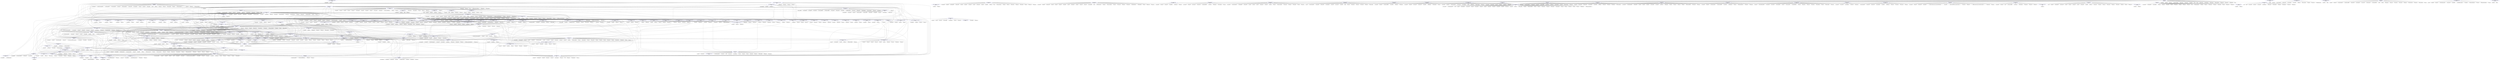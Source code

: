 // online environment: https://dreampuf.github.io/GraphvizOnline
// we highly recomend for readability reasons you use the "Circo" engine

digraph G {

// --- Inner Class: smallsql.database.ExpressionFunctionACos ---

smallsqldatabaseExpressionFunctionACos [label="smallsql.database.ExpressionFunctionACos\ncouplings: 3",fillcolor=white,color=blue]

// --- Phantom couplings of: smallsql.database.ExpressionFunctionACos ---

javalangException_smallsqldatabaseExpressionFunctionACos[label="java.lang.Exception",fillcolor=white,color=black]
javalangMath_smallsqldatabaseExpressionFunctionACos[label="java.lang.Math",fillcolor=white,color=black]

// --- Inner Class: smallsql.database.CommandDrop ---

smallsqldatabaseCommandDrop [label="smallsql.database.CommandDrop\ncouplings: 9",fillcolor=white,color=blue]

// --- Phantom couplings of: smallsql.database.CommandDrop ---

javalangString_smallsqldatabaseCommandDrop[label="java.lang.String",fillcolor=white,color=black]
javalangUnsupportedOperationException_smallsqldatabaseCommandDrop[label="java.lang.UnsupportedOperationException",fillcolor=white,color=black]
javalangError_smallsqldatabaseCommandDrop[label="java.lang.Error",fillcolor=white,color=black]
javaioFile_smallsqldatabaseCommandDrop[label="java.io.File",fillcolor=white,color=black]
javalangException_smallsqldatabaseCommandDrop[label="java.lang.Exception",fillcolor=white,color=black]

// --- Inner Class: smallsql.junit.TestOperatoren.TestValue ---

smallsqljunitTestOperatorenTestValue [label="smallsql.junit.TestOperatoren.TestValue\ncouplings: 2",fillcolor=white,color=blue]

// --- Phantom couplings of: smallsql.junit.TestOperatoren.TestValue ---

javalangString_smallsqljunitTestOperatorenTestValue[label="java.lang.String",fillcolor=white,color=black]
javalangObject_smallsqljunitTestOperatorenTestValue[label="java.lang.Object",fillcolor=white,color=black]

// --- Inner Class: smallsql.database.ExpressionValue ---

smallsqldatabaseExpressionValue [label="smallsql.database.ExpressionValue\ncouplings: 29",fillcolor=white,color=blue]

// --- Phantom couplings of: smallsql.database.ExpressionValue ---

javalangThrowable_smallsqldatabaseExpressionValue[label="java.lang.Throwable",fillcolor=white,color=black]
javasqlSQLException_smallsqldatabaseExpressionValue[label="java.sql.SQLException",fillcolor=white,color=black]
javautilDate_smallsqldatabaseExpressionValue[label="java.util.Date",fillcolor=white,color=black]
javalangLong_smallsqldatabaseExpressionValue[label="java.lang.Long",fillcolor=white,color=black]
javalangNumber_smallsqldatabaseExpressionValue[label="java.lang.Number",fillcolor=white,color=black]
javalangClass_smallsqldatabaseExpressionValue[label="java.lang.Class",fillcolor=white,color=black]
javalangDouble_smallsqldatabaseExpressionValue[label="java.lang.Double",fillcolor=white,color=black]
javalangString_smallsqldatabaseExpressionValue[label="java.lang.String",fillcolor=white,color=black]
javalangFloat_smallsqldatabaseExpressionValue[label="java.lang.Float",fillcolor=white,color=black]
javalangShort_smallsqldatabaseExpressionValue[label="java.lang.Short",fillcolor=white,color=black]
javalangInteger_smallsqldatabaseExpressionValue[label="java.lang.Integer",fillcolor=white,color=black]
javamathBigDecimal_smallsqldatabaseExpressionValue[label="java.math.BigDecimal",fillcolor=white,color=black]
javalangObject_smallsqldatabaseExpressionValue[label="java.lang.Object",fillcolor=white,color=black]
javalangBoolean_smallsqldatabaseExpressionValue[label="java.lang.Boolean",fillcolor=white,color=black]
javalangError_smallsqldatabaseExpressionValue[label="java.lang.Error",fillcolor=white,color=black]
javautilComparator_smallsqldatabaseExpressionValue[label="java.util.Comparator",fillcolor=white,color=black]
javalangException_smallsqldatabaseExpressionValue[label="java.lang.Exception",fillcolor=white,color=black]
javalangNumberFormatException_smallsqldatabaseExpressionValue[label="java.lang.NumberFormatException",fillcolor=white,color=black]
javalangByte_smallsqldatabaseExpressionValue[label="java.lang.Byte",fillcolor=white,color=black]
javalangMath_smallsqldatabaseExpressionValue[label="java.lang.Math",fillcolor=white,color=black]

// --- Inner Class: smallsql.junit.TestDataTypes ---

smallsqljunitTestDataTypes [label="smallsql.junit.TestDataTypes\ncouplings: 27",fillcolor=white,color=blue]

// --- Phantom couplings of: smallsql.junit.TestDataTypes ---

javasqlStatement_smallsqljunitTestDataTypes[label="java.sql.Statement",fillcolor=white,color=black]
javalangClass_smallsqljunitTestDataTypes[label="java.lang.Class",fillcolor=white,color=black]
javalangThrowable_smallsqljunitTestDataTypes[label="java.lang.Throwable",fillcolor=white,color=black]
javasqlTypes_smallsqljunitTestDataTypes[label="java.sql.Types",fillcolor=white,color=black]
javalangLong_smallsqljunitTestDataTypes[label="java.lang.Long",fillcolor=white,color=black]
javalangObject_smallsqljunitTestDataTypes[label="java.lang.Object",fillcolor=white,color=black]
javalangBoolean_smallsqljunitTestDataTypes[label="java.lang.Boolean",fillcolor=white,color=black]
javasqlDate_smallsqljunitTestDataTypes[label="java.sql.Date",fillcolor=white,color=black]
javalangException_smallsqljunitTestDataTypes[label="java.lang.Exception",fillcolor=white,color=black]
javalangByte_smallsqljunitTestDataTypes[label="java.lang.Byte",fillcolor=white,color=black]
javalangDouble_smallsqljunitTestDataTypes[label="java.lang.Double",fillcolor=white,color=black]
javalangString_smallsqljunitTestDataTypes[label="java.lang.String",fillcolor=white,color=black]
javalangStringBuffer_smallsqljunitTestDataTypes[label="java.lang.StringBuffer",fillcolor=white,color=black]
TestSuite_smallsqljunitTestDataTypes[label="TestSuite",fillcolor=white,color=black]
javasqlPreparedStatement_smallsqljunitTestDataTypes[label="java.sql.PreparedStatement",fillcolor=white,color=black]
javalangFloat_smallsqljunitTestDataTypes[label="java.lang.Float",fillcolor=white,color=black]
javasqlResultSetMetaData_smallsqljunitTestDataTypes[label="java.sql.ResultSetMetaData",fillcolor=white,color=black]
javalangShort_smallsqljunitTestDataTypes[label="java.lang.Short",fillcolor=white,color=black]
javasqlConnection_smallsqljunitTestDataTypes[label="java.sql.Connection",fillcolor=white,color=black]
javalangInteger_smallsqljunitTestDataTypes[label="java.lang.Integer",fillcolor=white,color=black]
javasqlTimestamp_smallsqljunitTestDataTypes[label="java.sql.Timestamp",fillcolor=white,color=black]
javasqlCallableStatement_smallsqljunitTestDataTypes[label="java.sql.CallableStatement",fillcolor=white,color=black]
javamathBigDecimal_smallsqljunitTestDataTypes[label="java.math.BigDecimal",fillcolor=white,color=black]
javasqlTime_smallsqljunitTestDataTypes[label="java.sql.Time",fillcolor=white,color=black]
smallsqljunitTest_smallsqljunitTestDataTypes[label="smallsql.junit.Test",fillcolor=white,color=black]
javasqlResultSet_smallsqljunitTestDataTypes[label="java.sql.ResultSet",fillcolor=white,color=black]

// --- Inner Class: smallsql.database.SSSavepoint ---

smallsqldatabaseSSSavepoint [label="smallsql.database.SSSavepoint\ncouplings: 2",fillcolor=white,color=blue]

// --- Phantom couplings of: smallsql.database.SSSavepoint ---

javalangString_smallsqldatabaseSSSavepoint[label="java.lang.String",fillcolor=white,color=black]
javasqlSavepoint_smallsqldatabaseSSSavepoint[label="java.sql.Savepoint",fillcolor=white,color=black]

// --- Inner Class: smallsql.database.ExpressionFunctionLocate ---

smallsqldatabaseExpressionFunctionLocate [label="smallsql.database.ExpressionFunctionLocate\ncouplings: 3",fillcolor=white,color=blue]

// --- Phantom couplings of: smallsql.database.ExpressionFunctionLocate ---

javalangString_smallsqldatabaseExpressionFunctionLocate[label="java.lang.String",fillcolor=white,color=black]
javalangException_smallsqldatabaseExpressionFunctionLocate[label="java.lang.Exception",fillcolor=white,color=black]

// --- Inner Class: smallsql.database.ExpressionInSelect ---

smallsqldatabaseExpressionInSelect [label="smallsql.database.ExpressionInSelect\ncouplings: 8",fillcolor=white,color=blue]

// --- Phantom couplings of: smallsql.database.ExpressionInSelect ---

javalangInteger_smallsqldatabaseExpressionInSelect[label="java.lang.Integer",fillcolor=white,color=black]
javalangException_smallsqldatabaseExpressionInSelect[label="java.lang.Exception",fillcolor=white,color=black]

// --- Inner Class: smallsql.database.LongTreeListEnum ---

smallsqldatabaseLongTreeListEnum [label="smallsql.database.LongTreeListEnum\ncouplings: 0",fillcolor=white,color=blue]

// --- Phantom couplings of: smallsql.database.LongTreeListEnum ---


// --- Inner Class: smallsql.database.CommandDelete ---

smallsqldatabaseCommandDelete [label="smallsql.database.CommandDelete\ncouplings: 6",fillcolor=white,color=blue]

// --- Phantom couplings of: smallsql.database.CommandDelete ---

javalangException_smallsqldatabaseCommandDelete[label="java.lang.Exception",fillcolor=white,color=black]

// --- Inner Class: smallsql.database.Command ---

smallsqldatabaseCommand [label="smallsql.database.Command\ncouplings: 13",fillcolor=white,color=blue]

// --- Phantom couplings of: smallsql.database.Command ---

javalangString_smallsqldatabaseCommand[label="java.lang.String",fillcolor=white,color=black]
javalangThrowable_smallsqldatabaseCommand[label="java.lang.Throwable",fillcolor=white,color=black]
javalangObject_smallsqldatabaseCommand[label="java.lang.Object",fillcolor=white,color=black]
javalangException_smallsqldatabaseCommand[label="java.lang.Exception",fillcolor=white,color=black]
javalangInteger_smallsqldatabaseCommand[label="java.lang.Integer",fillcolor=white,color=black]
javasqlSQLException_smallsqldatabaseCommand[label="java.sql.SQLException",fillcolor=white,color=black]

// --- Inner Class: smallsql.database.CommandInsert ---

smallsqldatabaseCommandInsert [label="smallsql.database.CommandInsert\ncouplings: 19",fillcolor=white,color=blue]

// --- Phantom couplings of: smallsql.database.CommandInsert ---

javalangString_smallsqldatabaseCommandInsert[label="java.lang.String",fillcolor=white,color=black]
javasqlSQLException_smallsqldatabaseCommandInsert[label="java.sql.SQLException",fillcolor=white,color=black]
javalangObject_smallsqldatabaseCommandInsert[label="java.lang.Object",fillcolor=white,color=black]
javautilArrayList_smallsqldatabaseCommandInsert[label="java.util.ArrayList",fillcolor=white,color=black]
javalangException_smallsqldatabaseCommandInsert[label="java.lang.Exception",fillcolor=white,color=black]

// --- Inner Class: smallsql.database.Strings ---

smallsqldatabaseStrings [label="smallsql.database.Strings\ncouplings: 3",fillcolor=white,color=blue]

// --- Phantom couplings of: smallsql.database.Strings ---

javalangSystem_smallsqldatabaseStrings[label="java.lang.System",fillcolor=white,color=black]
javalangString_smallsqldatabaseStrings[label="java.lang.String",fillcolor=white,color=black]
javalangIndexOutOfBoundsException_smallsqldatabaseStrings[label="java.lang.IndexOutOfBoundsException",fillcolor=white,color=black]

// --- Inner Class: smallsql.database.ExpressionFunctionRound ---

smallsqldatabaseExpressionFunctionRound [label="smallsql.database.ExpressionFunctionRound\ncouplings: 3",fillcolor=white,color=blue]

// --- Phantom couplings of: smallsql.database.ExpressionFunctionRound ---

javalangException_smallsqldatabaseExpressionFunctionRound[label="java.lang.Exception",fillcolor=white,color=black]
javalangMath_smallsqldatabaseExpressionFunctionRound[label="java.lang.Math",fillcolor=white,color=black]

// --- Inner Class: smallsql.database.IndexScrollStatus ---

smallsqldatabaseIndexScrollStatus [label="smallsql.database.IndexScrollStatus\ncouplings: 9",fillcolor=white,color=blue]

// --- Phantom couplings of: smallsql.database.IndexScrollStatus ---

javautilVector_smallsqldatabaseIndexScrollStatus[label="java.util.Vector",fillcolor=white,color=black]
javalangLong_smallsqldatabaseIndexScrollStatus[label="java.lang.Long",fillcolor=white,color=black]
javalangObject_smallsqldatabaseIndexScrollStatus[label="java.lang.Object",fillcolor=white,color=black]
javautilStack_smallsqldatabaseIndexScrollStatus[label="java.util.Stack",fillcolor=white,color=black]

// --- Inner Class: smallsql.database.ExpressionFunctionSin ---

smallsqldatabaseExpressionFunctionSin [label="smallsql.database.ExpressionFunctionSin\ncouplings: 3",fillcolor=white,color=blue]

// --- Phantom couplings of: smallsql.database.ExpressionFunctionSin ---

javalangException_smallsqldatabaseExpressionFunctionSin[label="java.lang.Exception",fillcolor=white,color=black]
javalangMath_smallsqldatabaseExpressionFunctionSin[label="java.lang.Math",fillcolor=white,color=black]

// --- Inner Class: smallsql.database.ExpressionFunctionRadians ---

smallsqldatabaseExpressionFunctionRadians [label="smallsql.database.ExpressionFunctionRadians\ncouplings: 3",fillcolor=white,color=blue]

// --- Phantom couplings of: smallsql.database.ExpressionFunctionRadians ---

javalangException_smallsqldatabaseExpressionFunctionRadians[label="java.lang.Exception",fillcolor=white,color=black]
javalangMath_smallsqldatabaseExpressionFunctionRadians[label="java.lang.Math",fillcolor=white,color=black]

// --- Inner Class: smallsql.database.Index ---

smallsqldatabaseIndex [label="smallsql.database.Index\ncouplings: 15",fillcolor=white,color=blue]

// --- Phantom couplings of: smallsql.database.Index ---

javasqlSQLException_smallsqldatabaseIndex[label="java.sql.SQLException",fillcolor=white,color=black]
javalangError_smallsqldatabaseIndex[label="java.lang.Error",fillcolor=white,color=black]
javalangCharacter_smallsqldatabaseIndex[label="java.lang.Character",fillcolor=white,color=black]
javautilArrayList_smallsqldatabaseIndex[label="java.util.ArrayList",fillcolor=white,color=black]
javalangException_smallsqldatabaseIndex[label="java.lang.Exception",fillcolor=white,color=black]
javalangDouble_smallsqldatabaseIndex[label="java.lang.Double",fillcolor=white,color=black]
javalangString_smallsqldatabaseIndex[label="java.lang.String",fillcolor=white,color=black]
javalangFloat_smallsqldatabaseIndex[label="java.lang.Float",fillcolor=white,color=black]
javalangObject_smallsqldatabaseIndex[label="java.lang.Object",fillcolor=white,color=black]

// --- Inner Class: smallsql.database.MutableFloat ---

smallsqldatabaseMutableFloat [label="smallsql.database.MutableFloat\ncouplings: 5",fillcolor=white,color=blue]

// --- Phantom couplings of: smallsql.database.MutableFloat ---

javalangString_smallsqldatabaseMutableFloat[label="java.lang.String",fillcolor=white,color=black]
Mutable_smallsqldatabaseMutableFloat[label="Mutable",fillcolor=white,color=black]
javalangFloat_smallsqldatabaseMutableFloat[label="java.lang.Float",fillcolor=white,color=black]
javalangObject_smallsqldatabaseMutableFloat[label="java.lang.Object",fillcolor=white,color=black]
javalangNumber_smallsqldatabaseMutableFloat[label="java.lang.Number",fillcolor=white,color=black]

// --- Inner Class: smallsql.database.FileIndexNode ---

smallsqldatabaseFileIndexNode [label="smallsql.database.FileIndexNode\ncouplings: 7",fillcolor=white,color=blue]

// --- Phantom couplings of: smallsql.database.FileIndexNode ---

javaniochannelsFileChannel_smallsqldatabaseFileIndexNode[label="java.nio.channels.FileChannel",fillcolor=white,color=black]
javalangException_smallsqldatabaseFileIndexNode[label="java.lang.Exception",fillcolor=white,color=black]
javasqlSQLException_smallsqldatabaseFileIndexNode[label="java.sql.SQLException",fillcolor=white,color=black]

// --- Inner Class: smallsql.database.ExpressionFunctionATan ---

smallsqldatabaseExpressionFunctionATan [label="smallsql.database.ExpressionFunctionATan\ncouplings: 3",fillcolor=white,color=blue]

// --- Phantom couplings of: smallsql.database.ExpressionFunctionATan ---

javalangException_smallsqldatabaseExpressionFunctionATan[label="java.lang.Exception",fillcolor=white,color=black]
javalangMath_smallsqldatabaseExpressionFunctionATan[label="java.lang.Math",fillcolor=white,color=black]

// --- Inner Class: smallsql.database.ExpressionFunctionTan ---

smallsqldatabaseExpressionFunctionTan [label="smallsql.database.ExpressionFunctionTan\ncouplings: 3",fillcolor=white,color=blue]

// --- Phantom couplings of: smallsql.database.ExpressionFunctionTan ---

javalangException_smallsqldatabaseExpressionFunctionTan[label="java.lang.Exception",fillcolor=white,color=black]
javalangMath_smallsqldatabaseExpressionFunctionTan[label="java.lang.Math",fillcolor=white,color=black]

// --- Inner Class: smallsql.junit.TestOperatoren ---

smallsqljunitTestOperatoren [label="smallsql.junit.TestOperatoren\ncouplings: 24",fillcolor=white,color=blue]

// --- Phantom couplings of: smallsql.junit.TestOperatoren ---

javasqlStatement_smallsqljunitTestOperatoren[label="java.sql.Statement",fillcolor=white,color=black]
javalangClass_smallsqljunitTestOperatoren[label="java.lang.Class",fillcolor=white,color=black]
javamathBigDecimal_smallsqljunitTestOperatoren[label="java.math.BigDecimal",fillcolor=white,color=black]
javalangThrowable_smallsqljunitTestOperatoren[label="java.lang.Throwable",fillcolor=white,color=black]
javalangLong_smallsqljunitTestOperatoren[label="java.lang.Long",fillcolor=white,color=black]
javalangObject_smallsqljunitTestOperatoren[label="java.lang.Object",fillcolor=white,color=black]
javalangBoolean_smallsqljunitTestOperatoren[label="java.lang.Boolean",fillcolor=white,color=black]
javasqlDate_smallsqljunitTestOperatoren[label="java.sql.Date",fillcolor=white,color=black]
javalangException_smallsqljunitTestOperatoren[label="java.lang.Exception",fillcolor=white,color=black]
javalangByte_smallsqljunitTestOperatoren[label="java.lang.Byte",fillcolor=white,color=black]
javalangDouble_smallsqljunitTestOperatoren[label="java.lang.Double",fillcolor=white,color=black]
javalangString_smallsqljunitTestOperatoren[label="java.lang.String",fillcolor=white,color=black]
TestSuite_smallsqljunitTestOperatoren[label="TestSuite",fillcolor=white,color=black]
javasqlPreparedStatement_smallsqljunitTestOperatoren[label="java.sql.PreparedStatement",fillcolor=white,color=black]
javalangFloat_smallsqljunitTestOperatoren[label="java.lang.Float",fillcolor=white,color=black]
javalangShort_smallsqljunitTestOperatoren[label="java.lang.Short",fillcolor=white,color=black]
javasqlConnection_smallsqljunitTestOperatoren[label="java.sql.Connection",fillcolor=white,color=black]
javalangInteger_smallsqljunitTestOperatoren[label="java.lang.Integer",fillcolor=white,color=black]
javasqlTimestamp_smallsqljunitTestOperatoren[label="java.sql.Timestamp",fillcolor=white,color=black]
javasqlTime_smallsqljunitTestOperatoren[label="java.sql.Time",fillcolor=white,color=black]
smallsqljunitTest_smallsqljunitTestOperatoren[label="smallsql.junit.Test",fillcolor=white,color=black]
javasqlResultSet_smallsqljunitTestOperatoren[label="java.sql.ResultSet",fillcolor=white,color=black]

// --- Inner Class: smallsql.database.ExpressionFunctionDayOfYear ---

smallsqldatabaseExpressionFunctionDayOfYear [label="smallsql.database.ExpressionFunctionDayOfYear\ncouplings: 4",fillcolor=white,color=blue]

// --- Phantom couplings of: smallsql.database.ExpressionFunctionDayOfYear ---

javalangObject_smallsqldatabaseExpressionFunctionDayOfYear[label="java.lang.Object",fillcolor=white,color=black]
javalangException_smallsqldatabaseExpressionFunctionDayOfYear[label="java.lang.Exception",fillcolor=white,color=black]

// --- Inner Class: smallsql.junit.AllTests ---

smallsqljunitAllTests [label="smallsql.junit.AllTests\ncouplings: 34",fillcolor=white,color=blue]

// --- Phantom couplings of: smallsql.junit.AllTests ---

javalangSystem_smallsqljunitAllTests[label="java.lang.System",fillcolor=white,color=black]
javalangClass_smallsqljunitAllTests[label="java.lang.Class",fillcolor=white,color=black]
javalangString_smallsqljunitAllTests[label="java.lang.String",fillcolor=white,color=black]
javasqlResultSetMetaData_smallsqljunitAllTests[label="java.sql.ResultSetMetaData",fillcolor=white,color=black]
javasqlConnection_smallsqljunitAllTests[label="java.sql.Connection",fillcolor=white,color=black]
javautilProperties_smallsqljunitAllTests[label="java.util.Properties",fillcolor=white,color=black]
smallsqldatabase_smallsqljunitAllTests[label="smallsql.database",fillcolor=white,color=black]
TestCase_smallsqljunitAllTests[label="TestCase",fillcolor=white,color=black]
TestSuite_smallsqljunitAllTests[label="TestSuite",fillcolor=white,color=black]
javalangThrowable_smallsqljunitAllTests[label="java.lang.Throwable",fillcolor=white,color=black]
javasqlSQLException_smallsqljunitAllTests[label="java.sql.SQLException",fillcolor=white,color=black]
javaioPrintStream_smallsqljunitAllTests[label="java.io.PrintStream",fillcolor=white,color=black]
javasqlDriverManager_smallsqljunitAllTests[label="java.sql.DriverManager",fillcolor=white,color=black]
smallsqljunitTest_smallsqljunitAllTests[label="smallsql.junit.Test",fillcolor=white,color=black]
javasqlResultSet_smallsqljunitAllTests[label="java.sql.ResultSet",fillcolor=white,color=black]
javalangException_smallsqljunitAllTests[label="java.lang.Exception",fillcolor=white,color=black]
sunjdbc_smallsqljunitAllTests[label="sun.jdbc",fillcolor=white,color=black]

// --- Inner Class: smallsql.junit.TestDeleteUpdate ---

smallsqljunitTestDeleteUpdate [label="smallsql.junit.TestDeleteUpdate\ncouplings: 7",fillcolor=white,color=blue]

// --- Phantom couplings of: smallsql.junit.TestDeleteUpdate ---

javasqlStatement_smallsqljunitTestDeleteUpdate[label="java.sql.Statement",fillcolor=white,color=black]
javalangString_smallsqljunitTestDeleteUpdate[label="java.lang.String",fillcolor=white,color=black]
javasqlResultSet_smallsqljunitTestDeleteUpdate[label="java.sql.ResultSet",fillcolor=white,color=black]
javalangException_smallsqljunitTestDeleteUpdate[label="java.lang.Exception",fillcolor=white,color=black]
javasqlConnection_smallsqljunitTestDeleteUpdate[label="java.sql.Connection",fillcolor=white,color=black]
javalangInteger_smallsqljunitTestDeleteUpdate[label="java.lang.Integer",fillcolor=white,color=black]

// --- Inner Class: smallsql.database.SQLParser ---

smallsqldatabaseSQLParser [label="smallsql.database.SQLParser\ncouplings: 103",fillcolor=white,color=blue]

// --- Phantom couplings of: smallsql.database.SQLParser ---

javalangSystem_smallsqldatabaseSQLParser[label="java.lang.System",fillcolor=white,color=black]
javalangDouble_smallsqldatabaseSQLParser[label="java.lang.Double",fillcolor=white,color=black]
javalangString_smallsqldatabaseSQLParser[label="java.lang.String",fillcolor=white,color=black]
javalangStringBuffer_smallsqldatabaseSQLParser[label="java.lang.StringBuffer",fillcolor=white,color=black]
javalangUnsupportedOperationException_smallsqldatabaseSQLParser[label="java.lang.UnsupportedOperationException",fillcolor=white,color=black]
javasqlConnection_smallsqldatabaseSQLParser[label="java.sql.Connection",fillcolor=white,color=black]
javalangInteger_smallsqldatabaseSQLParser[label="java.lang.Integer",fillcolor=white,color=black]
javasqlSQLException_smallsqldatabaseSQLParser[label="java.sql.SQLException",fillcolor=white,color=black]
javalangLong_smallsqldatabaseSQLParser[label="java.lang.Long",fillcolor=white,color=black]
javalangObject_smallsqldatabaseSQLParser[label="java.lang.Object",fillcolor=white,color=black]
javalangBoolean_smallsqldatabaseSQLParser[label="java.lang.Boolean",fillcolor=white,color=black]
javalangError_smallsqldatabaseSQLParser[label="java.lang.Error",fillcolor=white,color=black]
javalangException_smallsqldatabaseSQLParser[label="java.lang.Exception",fillcolor=white,color=black]
javalangNumberFormatException_smallsqldatabaseSQLParser[label="java.lang.NumberFormatException",fillcolor=white,color=black]
javalangMath_smallsqldatabaseSQLParser[label="java.lang.Math",fillcolor=white,color=black]
javautilList_smallsqldatabaseSQLParser[label="java.util.List",fillcolor=white,color=black]

// --- Inner Class: smallsql.database.MemoryStream ---

smallsqldatabaseMemoryStream [label="smallsql.database.MemoryStream\ncouplings: 4",fillcolor=white,color=blue]

// --- Phantom couplings of: smallsql.database.MemoryStream ---

javalangSystem_smallsqldatabaseMemoryStream[label="java.lang.System",fillcolor=white,color=black]
javaioIOException_smallsqldatabaseMemoryStream[label="java.io.IOException",fillcolor=white,color=black]
javanioByteBuffer_smallsqldatabaseMemoryStream[label="java.nio.ByteBuffer",fillcolor=white,color=black]
javaniochannelsFileChannel_smallsqldatabaseMemoryStream[label="java.nio.channels.FileChannel",fillcolor=white,color=black]

// --- Inner Class: smallsql.database.TableStorePageInsert ---

smallsqldatabaseTableStorePageInsert [label="smallsql.database.TableStorePageInsert\ncouplings: 5",fillcolor=white,color=blue]

// --- Phantom couplings of: smallsql.database.TableStorePageInsert ---

javasqlSQLException_smallsqldatabaseTableStorePageInsert[label="java.sql.SQLException",fillcolor=white,color=black]

// --- Inner Class: smallsql.junit.TestAlterTable2 ---

smallsqljunitTestAlterTable2 [label="smallsql.junit.TestAlterTable2\ncouplings: 10",fillcolor=white,color=blue]

// --- Phantom couplings of: smallsql.junit.TestAlterTable2 ---

javasqlStatement_smallsqljunitTestAlterTable2[label="java.sql.Statement",fillcolor=white,color=black]
javalangString_smallsqljunitTestAlterTable2[label="java.lang.String",fillcolor=white,color=black]
javasqlConnection_smallsqljunitTestAlterTable2[label="java.sql.Connection",fillcolor=white,color=black]
javalangThrowable_smallsqljunitTestAlterTable2[label="java.lang.Throwable",fillcolor=white,color=black]
javasqlDatabaseMetaData_smallsqljunitTestAlterTable2[label="java.sql.DatabaseMetaData",fillcolor=white,color=black]
javasqlResultSet_smallsqljunitTestAlterTable2[label="java.sql.ResultSet",fillcolor=white,color=black]
javalangException_smallsqljunitTestAlterTable2[label="java.lang.Exception",fillcolor=white,color=black]
javasqlSQLException_smallsqljunitTestAlterTable2[label="java.sql.SQLException",fillcolor=white,color=black]
javasqlTypes_smallsqljunitTestAlterTable2[label="java.sql.Types",fillcolor=white,color=black]

// --- Inner Class: smallsql.database.Logger ---

smallsqldatabaseLogger [label="smallsql.database.Logger\ncouplings: 3",fillcolor=white,color=blue]

// --- Phantom couplings of: smallsql.database.Logger ---

javaioPrintWriter_smallsqldatabaseLogger[label="java.io.PrintWriter",fillcolor=white,color=black]
javalangString_smallsqldatabaseLogger[label="java.lang.String",fillcolor=white,color=black]
javasqlDriverManager_smallsqldatabaseLogger[label="java.sql.DriverManager",fillcolor=white,color=black]

// --- Inner Class: smallsql.database.SSResultSet ---

smallsqldatabaseSSResultSet [label="smallsql.database.SSResultSet\ncouplings: 33",fillcolor=white,color=blue]

// --- Phantom couplings of: smallsql.database.SSResultSet ---

javasqlRef_smallsqldatabaseSSResultSet[label="java.sql.Ref",fillcolor=white,color=black]
javasqlBlob_smallsqldatabaseSSResultSet[label="java.sql.Blob",fillcolor=white,color=black]
javasqlTimestamp_smallsqldatabaseSSResultSet[label="java.sql.Timestamp",fillcolor=white,color=black]
javamathBigDecimal_smallsqldatabaseSSResultSet[label="java.math.BigDecimal",fillcolor=white,color=black]
javalangLong_smallsqldatabaseSSResultSet[label="java.lang.Long",fillcolor=white,color=black]
javanetURL_smallsqldatabaseSSResultSet[label="java.net.URL",fillcolor=white,color=black]
javalangBoolean_smallsqldatabaseSSResultSet[label="java.lang.Boolean",fillcolor=white,color=black]
javaioByteArrayInputStream_smallsqldatabaseSSResultSet[label="java.io.ByteArrayInputStream",fillcolor=white,color=black]
javautilMap_smallsqldatabaseSSResultSet[label="java.util.Map",fillcolor=white,color=black]
javautilCalendar_smallsqldatabaseSSResultSet[label="java.util.Calendar",fillcolor=white,color=black]
javaioReader_smallsqldatabaseSSResultSet[label="java.io.Reader",fillcolor=white,color=black]
javasqlStatement_smallsqldatabaseSSResultSet[label="java.sql.Statement",fillcolor=white,color=black]
javalangDouble_smallsqldatabaseSSResultSet[label="java.lang.Double",fillcolor=white,color=black]
javalangString_smallsqldatabaseSSResultSet[label="java.lang.String",fillcolor=white,color=black]
javalangFloat_smallsqldatabaseSSResultSet[label="java.lang.Float",fillcolor=white,color=black]
javasqlResultSetMetaData_smallsqldatabaseSSResultSet[label="java.sql.ResultSetMetaData",fillcolor=white,color=black]
javasqlClob_smallsqldatabaseSSResultSet[label="java.sql.Clob",fillcolor=white,color=black]
javasqlSQLException_smallsqldatabaseSSResultSet[label="java.sql.SQLException",fillcolor=white,color=black]
javasqlArray_smallsqldatabaseSSResultSet[label="java.sql.Array",fillcolor=white,color=black]
javaioInputStream_smallsqldatabaseSSResultSet[label="java.io.InputStream",fillcolor=white,color=black]
javautilDate_smallsqldatabaseSSResultSet[label="java.util.Date",fillcolor=white,color=black]
javalangObject_smallsqldatabaseSSResultSet[label="java.lang.Object",fillcolor=white,color=black]
javasqlTime_smallsqldatabaseSSResultSet[label="java.sql.Time",fillcolor=white,color=black]
javasqlResultSet_smallsqldatabaseSSResultSet[label="java.sql.ResultSet",fillcolor=white,color=black]
javasqlDate_smallsqldatabaseSSResultSet[label="java.sql.Date",fillcolor=white,color=black]
javasqlSQLWarning_smallsqldatabaseSSResultSet[label="java.sql.SQLWarning",fillcolor=white,color=black]
javalangException_smallsqldatabaseSSResultSet[label="java.lang.Exception",fillcolor=white,color=black]

// --- Inner Class: smallsql.junit.TestExceptions ---

smallsqljunitTestExceptions [label="smallsql.junit.TestExceptions\ncouplings: 11",fillcolor=white,color=blue]

// --- Phantom couplings of: smallsql.junit.TestExceptions ---

javasqlStatement_smallsqljunitTestExceptions[label="java.sql.Statement",fillcolor=white,color=black]
javalangString_smallsqljunitTestExceptions[label="java.lang.String",fillcolor=white,color=black]
TestSuite_smallsqljunitTestExceptions[label="TestSuite",fillcolor=white,color=black]
javasqlResultSetMetaData_smallsqljunitTestExceptions[label="java.sql.ResultSetMetaData",fillcolor=white,color=black]
javasqlConnection_smallsqljunitTestExceptions[label="java.sql.Connection",fillcolor=white,color=black]
javasqlSQLException_smallsqljunitTestExceptions[label="java.sql.SQLException",fillcolor=white,color=black]
javalangException_smallsqljunitTestExceptions[label="java.lang.Exception",fillcolor=white,color=black]
smallsqljunitTest_smallsqljunitTestExceptions[label="smallsql.junit.Test",fillcolor=white,color=black]
javasqlResultSet_smallsqljunitTestExceptions[label="java.sql.ResultSet",fillcolor=white,color=black]

// --- Inner Class: smallsql.junit.TestFunctions ---

smallsqljunitTestFunctions [label="smallsql.junit.TestFunctions\ncouplings: 22",fillcolor=white,color=blue]

// --- Phantom couplings of: smallsql.junit.TestFunctions ---

TestSuite_smallsqljunitTestFunctions[label="TestSuite",fillcolor=white,color=black]
javalangFloat_smallsqljunitTestFunctions[label="java.lang.Float",fillcolor=white,color=black]
javamathBigDecimal_smallsqljunitTestFunctions[label="java.math.BigDecimal",fillcolor=white,color=black]
javalangThrowable_smallsqljunitTestFunctions[label="java.lang.Throwable",fillcolor=white,color=black]
javautilDate_smallsqljunitTestFunctions[label="java.util.Date",fillcolor=white,color=black]
javalangLong_smallsqljunitTestFunctions[label="java.lang.Long",fillcolor=white,color=black]
javalangBoolean_smallsqljunitTestFunctions[label="java.lang.Boolean",fillcolor=white,color=black]
javasqlDate_smallsqljunitTestFunctions[label="java.sql.Date",fillcolor=white,color=black]
javalangException_smallsqljunitTestFunctions[label="java.lang.Exception",fillcolor=white,color=black]
javalangMath_smallsqljunitTestFunctions[label="java.lang.Math",fillcolor=white,color=black]
javalangSystem_smallsqljunitTestFunctions[label="java.lang.System",fillcolor=white,color=black]
javasqlStatement_smallsqljunitTestFunctions[label="java.sql.Statement",fillcolor=white,color=black]
javalangDouble_smallsqljunitTestFunctions[label="java.lang.Double",fillcolor=white,color=black]
javalangString_smallsqljunitTestFunctions[label="java.lang.String",fillcolor=white,color=black]
javasqlConnection_smallsqljunitTestFunctions[label="java.sql.Connection",fillcolor=white,color=black]
javalangInteger_smallsqljunitTestFunctions[label="java.lang.Integer",fillcolor=white,color=black]
javasqlTimestamp_smallsqljunitTestFunctions[label="java.sql.Timestamp",fillcolor=white,color=black]
javalangObject_smallsqljunitTestFunctions[label="java.lang.Object",fillcolor=white,color=black]
javasqlTime_smallsqljunitTestFunctions[label="java.sql.Time",fillcolor=white,color=black]
smallsqljunitTest_smallsqljunitTestFunctions[label="smallsql.junit.Test",fillcolor=white,color=black]

// --- Inner Class: smallsql.junit.TestGroupBy ---

smallsqljunitTestGroupBy [label="smallsql.junit.TestGroupBy\ncouplings: 18",fillcolor=white,color=blue]

// --- Phantom couplings of: smallsql.junit.TestGroupBy ---

javasqlStatement_smallsqljunitTestGroupBy[label="java.sql.Statement",fillcolor=white,color=black]
javasqlPreparedStatement_smallsqljunitTestGroupBy[label="java.sql.PreparedStatement",fillcolor=white,color=black]
javamathBigDecimal_smallsqljunitTestGroupBy[label="java.math.BigDecimal",fillcolor=white,color=black]
javalangThrowable_smallsqljunitTestGroupBy[label="java.lang.Throwable",fillcolor=white,color=black]
javasqlTypes_smallsqljunitTestGroupBy[label="java.sql.Types",fillcolor=white,color=black]
javalangLong_smallsqljunitTestGroupBy[label="java.lang.Long",fillcolor=white,color=black]
javasqlDate_smallsqljunitTestGroupBy[label="java.sql.Date",fillcolor=white,color=black]
javalangException_smallsqljunitTestGroupBy[label="java.lang.Exception",fillcolor=white,color=black]
javalangDouble_smallsqljunitTestGroupBy[label="java.lang.Double",fillcolor=white,color=black]
javalangString_smallsqljunitTestGroupBy[label="java.lang.String",fillcolor=white,color=black]
javalangFloat_smallsqljunitTestGroupBy[label="java.lang.Float",fillcolor=white,color=black]
javasqlResultSetMetaData_smallsqljunitTestGroupBy[label="java.sql.ResultSetMetaData",fillcolor=white,color=black]
javasqlConnection_smallsqljunitTestGroupBy[label="java.sql.Connection",fillcolor=white,color=black]
javalangInteger_smallsqljunitTestGroupBy[label="java.lang.Integer",fillcolor=white,color=black]
javasqlTimestamp_smallsqljunitTestGroupBy[label="java.sql.Timestamp",fillcolor=white,color=black]
javasqlTime_smallsqljunitTestGroupBy[label="java.sql.Time",fillcolor=white,color=black]
javasqlResultSet_smallsqljunitTestGroupBy[label="java.sql.ResultSet",fillcolor=white,color=black]

// --- Inner Class: smallsql.database.MemoryResult ---

smallsqldatabaseMemoryResult [label="smallsql.database.MemoryResult\ncouplings: 15",fillcolor=white,color=blue]

// --- Phantom couplings of: smallsql.database.MemoryResult ---

javalangString_smallsqldatabaseMemoryResult[label="java.lang.String",fillcolor=white,color=black]
javalangError_smallsqldatabaseMemoryResult[label="java.lang.Error",fillcolor=white,color=black]
javautilArrayList_smallsqldatabaseMemoryResult[label="java.util.ArrayList",fillcolor=white,color=black]
javalangException_smallsqldatabaseMemoryResult[label="java.lang.Exception",fillcolor=white,color=black]
javalangMath_smallsqldatabaseMemoryResult[label="java.lang.Math",fillcolor=white,color=black]
javautilList_smallsqldatabaseMemoryResult[label="java.util.List",fillcolor=white,color=black]
javasqlSQLException_smallsqldatabaseMemoryResult[label="java.sql.SQLException",fillcolor=white,color=black]
javalangObject_smallsqldatabaseMemoryResult[label="java.lang.Object",fillcolor=white,color=black]

// --- Inner Class: smallsql.database.language.Language_en ---

smallsqldatabaselanguageLanguage_en [label="smallsql.database.language.Language_en\ncouplings: 1",fillcolor=white,color=blue]

// --- Phantom couplings of: smallsql.database.language.Language_en ---

Language_smallsqldatabaselanguageLanguage_en[label="Language",fillcolor=white,color=black]

// --- Inner Class: smallsql.database.IndexDescription ---

smallsqldatabaseIndexDescription [label="smallsql.database.IndexDescription\ncouplings: 23",fillcolor=white,color=blue]

// --- Phantom couplings of: smallsql.database.IndexDescription ---

javalangSystem_smallsqldatabaseIndexDescription[label="java.lang.System",fillcolor=white,color=black]
javalangString_smallsqldatabaseIndexDescription[label="java.lang.String",fillcolor=white,color=black]
javalangThrowable_smallsqldatabaseIndexDescription[label="java.lang.Throwable",fillcolor=white,color=black]
javasqlSQLException_smallsqldatabaseIndexDescription[label="java.sql.SQLException",fillcolor=white,color=black]
javanioByteBuffer_smallsqldatabaseIndexDescription[label="java.nio.ByteBuffer",fillcolor=white,color=black]
javalangLong_smallsqldatabaseIndexDescription[label="java.lang.Long",fillcolor=white,color=black]
javalangObject_smallsqldatabaseIndexDescription[label="java.lang.Object",fillcolor=white,color=black]
javaioFile_smallsqldatabaseIndexDescription[label="java.io.File",fillcolor=white,color=black]
javasqlDriverManager_smallsqldatabaseIndexDescription[label="java.sql.DriverManager",fillcolor=white,color=black]
javalangException_smallsqldatabaseIndexDescription[label="java.lang.Exception",fillcolor=white,color=black]
javanioBuffer_smallsqldatabaseIndexDescription[label="java.nio.Buffer",fillcolor=white,color=black]
javalangInteger_smallsqldatabaseIndexDescription[label="java.lang.Integer",fillcolor=white,color=black]
javaniochannelsspiAbstractInterruptibleChannel_smallsqldatabaseIndexDescription[label="java.nio.channels.spi.AbstractInterruptibleChannel",fillcolor=white,color=black]
javaniochannelsFileChannelsmallsqldatabaseExpressions_smallsqldatabaseIndexDescription[label="java.nio.channels.FileChannelsmallsql.database.Expressions",fillcolor=white,color=black]

// --- Inner Class: smallsql.tools.CommandLine ---

smallsqltoolsCommandLine [label="smallsql.tools.CommandLine\ncouplings: 18",fillcolor=white,color=blue]

// --- Phantom couplings of: smallsql.tools.CommandLine ---

javasqlResultSetMetaData_smallsqltoolsCommandLine[label="java.sql.ResultSetMetaData",fillcolor=white,color=black]
javasqlConnection_smallsqltoolsCommandLine[label="java.sql.Connection",fillcolor=white,color=black]
javalangThrowable_smallsqltoolsCommandLine[label="java.lang.Throwable",fillcolor=white,color=black]
javautilProperties_smallsqltoolsCommandLine[label="java.util.Properties",fillcolor=white,color=black]
javasqlDatabaseMetaData_smallsqltoolsCommandLine[label="java.sql.DatabaseMetaData",fillcolor=white,color=black]
javasqlResultSet_smallsqltoolsCommandLine[label="java.sql.ResultSet",fillcolor=white,color=black]
javalangException_smallsqltoolsCommandLine[label="java.lang.Exception",fillcolor=white,color=black]
javaioBufferedReader_smallsqltoolsCommandLine[label="java.io.BufferedReader",fillcolor=white,color=black]
javaxswingJOptionPane_smallsqltoolsCommandLine[label="javax.swing.JOptionPane",fillcolor=white,color=black]
javalangSystem_smallsqltoolsCommandLine[label="java.lang.System",fillcolor=white,color=black]
javasqlStatement_smallsqltoolsCommandLine[label="java.sql.Statement",fillcolor=white,color=black]
javalangString_smallsqltoolsCommandLine[label="java.lang.String",fillcolor=white,color=black]
javalangStringBuffer_smallsqltoolsCommandLine[label="java.lang.StringBuffer",fillcolor=white,color=black]
javasqlSQLException_smallsqltoolsCommandLine[label="java.sql.SQLException",fillcolor=white,color=black]
javaioIOException_smallsqltoolsCommandLine[label="java.io.IOException",fillcolor=white,color=black]
javaioPrintStream_smallsqltoolsCommandLine[label="java.io.PrintStream",fillcolor=white,color=black]
javaioInputStreamReader_smallsqltoolsCommandLine[label="java.io.InputStreamReader",fillcolor=white,color=black]

// --- Inner Class: smallsql.database.ExpressionFunctionReturnString ---

smallsqldatabaseExpressionFunctionReturnString [label="smallsql.database.ExpressionFunctionReturnString\ncouplings: 8",fillcolor=white,color=blue]

// --- Phantom couplings of: smallsql.database.ExpressionFunctionReturnString ---

javalangDouble_smallsqldatabaseExpressionFunctionReturnString[label="java.lang.Double",fillcolor=white,color=black]
javalangFloat_smallsqldatabaseExpressionFunctionReturnString[label="java.lang.Float",fillcolor=white,color=black]
javalangInteger_smallsqldatabaseExpressionFunctionReturnString[label="java.lang.Integer",fillcolor=white,color=black]
javalangLong_smallsqldatabaseExpressionFunctionReturnString[label="java.lang.Long",fillcolor=white,color=black]
javalangException_smallsqldatabaseExpressionFunctionReturnString[label="java.lang.Exception",fillcolor=white,color=black]
javalangObject_smallsqldatabaseExpressionFunctionReturnString[label="java.lang.Object",fillcolor=white,color=black]

// --- Inner Class: smallsql.database.IndexDescriptions ---

smallsqldatabaseIndexDescriptions [label="smallsql.database.IndexDescriptions\ncouplings: 10",fillcolor=white,color=blue]

// --- Phantom couplings of: smallsql.database.IndexDescriptions ---

javalangSystem_smallsqldatabaseIndexDescriptions[label="java.lang.System",fillcolor=white,color=black]
javasqlSQLException_smallsqldatabaseIndexDescriptions[label="java.sql.SQLException",fillcolor=white,color=black]
javalangIndexOutOfBoundsException_smallsqldatabaseIndexDescriptions[label="java.lang.IndexOutOfBoundsException",fillcolor=white,color=black]
javalangException_smallsqldatabaseIndexDescriptions[label="java.lang.Exception",fillcolor=white,color=black]
javalangInteger_smallsqldatabaseIndexDescriptions[label="java.lang.Integer",fillcolor=white,color=black]

// --- Inner Class: smallsql.database.IndexNodeScrollStatus ---

smallsqldatabaseIndexNodeScrollStatus [label="smallsql.database.IndexNodeScrollStatus\ncouplings: 2",fillcolor=white,color=blue]

// --- Phantom couplings of: smallsql.database.IndexNodeScrollStatus ---

javalangObject_smallsqldatabaseIndexNodeScrollStatus[label="java.lang.Object",fillcolor=white,color=black]

// --- Inner Class: smallsql.database.TableView ---

smallsqldatabaseTableView [label="smallsql.database.TableView\ncouplings: 20",fillcolor=white,color=blue]

// --- Phantom couplings of: smallsql.database.TableView ---

javalangSystem_smallsqldatabaseTableView[label="java.lang.System",fillcolor=white,color=black]
javalangString_smallsqldatabaseTableView[label="java.lang.String",fillcolor=white,color=black]
javanioBuffer_smallsqldatabaseTableView[label="java.nio.Buffer",fillcolor=white,color=black]
javalangThrowable_smallsqldatabaseTableView[label="java.lang.Throwable",fillcolor=white,color=black]
javasqlSQLException_smallsqldatabaseTableView[label="java.sql.SQLException",fillcolor=white,color=black]
javanioByteBuffer_smallsqldatabaseTableView[label="java.nio.ByteBuffer",fillcolor=white,color=black]
javaniochannelsFileChannel_smallsqldatabaseTableView[label="java.nio.channels.FileChannel",fillcolor=white,color=black]
javalangObject_smallsqldatabaseTableView[label="java.lang.Object",fillcolor=white,color=black]
javaioFile_smallsqldatabaseTableView[label="java.io.File",fillcolor=white,color=black]
javasqlDriverManager_smallsqldatabaseTableView[label="java.sql.DriverManager",fillcolor=white,color=black]
javalangException_smallsqldatabaseTableView[label="java.lang.Exception",fillcolor=white,color=black]
javalangInteger_smallsqldatabaseTableView[label="java.lang.Integer",fillcolor=white,color=black]
javaniochannelsspiAbstractInterruptibleChannel_smallsqldatabaseTableView[label="java.nio.channels.spi.AbstractInterruptibleChannel",fillcolor=white,color=black]

// --- Inner Class: smallsql.database.CommandSelect ---

smallsqldatabaseCommandSelect [label="smallsql.database.CommandSelect\ncouplings: 29",fillcolor=white,color=blue]

// --- Phantom couplings of: smallsql.database.CommandSelect ---

javalangString_smallsqldatabaseCommandSelect[label="java.lang.String",fillcolor=white,color=black]
javalangThrowable_smallsqldatabaseCommandSelect[label="java.lang.Throwable",fillcolor=white,color=black]
javalangInteger_smallsqldatabaseCommandSelect[label="java.lang.Integer",fillcolor=white,color=black]
javasqlSQLException_smallsqldatabaseCommandSelect[label="java.sql.SQLException",fillcolor=white,color=black]
javalangObject_smallsqldatabaseCommandSelect[label="java.lang.Object",fillcolor=white,color=black]
javasqlResultSet_smallsqldatabaseCommandSelect[label="java.sql.ResultSet",fillcolor=white,color=black]
javalangException_smallsqldatabaseCommandSelect[label="java.lang.Exception",fillcolor=white,color=black]

// --- Inner Class: smallsql.database.ExpressionFunctionMod ---

smallsqldatabaseExpressionFunctionMod [label="smallsql.database.ExpressionFunctionMod\ncouplings: 2",fillcolor=white,color=blue]

// --- Phantom couplings of: smallsql.database.ExpressionFunctionMod ---

javalangException_smallsqldatabaseExpressionFunctionMod[label="java.lang.Exception",fillcolor=white,color=black]

// --- Inner Class: smallsql.database.ExpressionFunctionPI ---

smallsqldatabaseExpressionFunctionPI [label="smallsql.database.ExpressionFunctionPI\ncouplings: 3",fillcolor=white,color=blue]

// --- Phantom couplings of: smallsql.database.ExpressionFunctionPI ---

javalangException_smallsqldatabaseExpressionFunctionPI[label="java.lang.Exception",fillcolor=white,color=black]
javalangMath_smallsqldatabaseExpressionFunctionPI[label="java.lang.Math",fillcolor=white,color=black]

// --- Inner Class: smallsql.database.ExpressionFunctionAscii ---

smallsqldatabaseExpressionFunctionAscii [label="smallsql.database.ExpressionFunctionAscii\ncouplings: 4",fillcolor=white,color=blue]

// --- Phantom couplings of: smallsql.database.ExpressionFunctionAscii ---

javalangString_smallsqldatabaseExpressionFunctionAscii[label="java.lang.String",fillcolor=white,color=black]
javalangObject_smallsqldatabaseExpressionFunctionAscii[label="java.lang.Object",fillcolor=white,color=black]
javalangException_smallsqldatabaseExpressionFunctionAscii[label="java.lang.Exception",fillcolor=white,color=black]

// --- Inner Class: smallsql.database.Where ---

smallsqldatabaseWhere [label="smallsql.database.Where\ncouplings: 4",fillcolor=white,color=blue]

// --- Phantom couplings of: smallsql.database.Where ---

javalangException_smallsqldatabaseWhere[label="java.lang.Exception",fillcolor=white,color=black]

// --- Inner Class: smallsql.database.ExpressionFunctionReturnFloat ---

smallsqldatabaseExpressionFunctionReturnFloat [label="smallsql.database.ExpressionFunctionReturnFloat\ncouplings: 6",fillcolor=white,color=blue]

// --- Phantom couplings of: smallsql.database.ExpressionFunctionReturnFloat ---

javalangException_smallsqldatabaseExpressionFunctionReturnFloat[label="java.lang.Exception",fillcolor=white,color=black]
javalangDouble_smallsqldatabaseExpressionFunctionReturnFloat[label="java.lang.Double",fillcolor=white,color=black]
javalangString_smallsqldatabaseExpressionFunctionReturnFloat[label="java.lang.String",fillcolor=white,color=black]
javalangObject_smallsqldatabaseExpressionFunctionReturnFloat[label="java.lang.Object",fillcolor=white,color=black]

// --- Inner Class: smallsql.database.CreateFile ---

smallsqldatabaseCreateFile [label="smallsql.database.CreateFile\ncouplings: 9",fillcolor=white,color=blue]

// --- Phantom couplings of: smallsql.database.CreateFile ---

javalangString_smallsqldatabaseCreateFile[label="java.lang.String",fillcolor=white,color=black]
javalangThrowable_smallsqldatabaseCreateFile[label="java.lang.Throwable",fillcolor=white,color=black]
javasqlSQLException_smallsqldatabaseCreateFile[label="java.sql.SQLException",fillcolor=white,color=black]
javaniochannelsFileChannel_smallsqldatabaseCreateFile[label="java.nio.channels.FileChannel",fillcolor=white,color=black]
javaioFile_smallsqldatabaseCreateFile[label="java.io.File",fillcolor=white,color=black]
javaniochannelsspiAbstractInterruptibleChannel_smallsqldatabaseCreateFile[label="java.nio.channels.spi.AbstractInterruptibleChannel",fillcolor=white,color=black]

// --- Inner Class: smallsql.database.ExpressionFunctionReturnInt ---

smallsqldatabaseExpressionFunctionReturnInt [label="smallsql.database.ExpressionFunctionReturnInt\ncouplings: 5",fillcolor=white,color=blue]

// --- Phantom couplings of: smallsql.database.ExpressionFunctionReturnInt ---

javalangString_smallsqldatabaseExpressionFunctionReturnInt[label="java.lang.String",fillcolor=white,color=black]
javalangException_smallsqldatabaseExpressionFunctionReturnInt[label="java.lang.Exception",fillcolor=white,color=black]
javalangObject_smallsqldatabaseExpressionFunctionReturnInt[label="java.lang.Object",fillcolor=white,color=black]

// --- Inner Class: smallsql.database.StoreImpl ---

smallsqldatabaseStoreImpl [label="smallsql.database.StoreImpl\ncouplings: 33",fillcolor=white,color=blue]

// --- Phantom couplings of: smallsql.database.StoreImpl ---

javalangSystem_smallsqldatabaseStoreImpl[label="java.lang.System",fillcolor=white,color=black]
javanioBuffer_smallsqldatabaseStoreImpl[label="java.nio.Buffer",fillcolor=white,color=black]
javalangThrowable_smallsqldatabaseStoreImpl[label="java.lang.Throwable",fillcolor=white,color=black]
javasqlSQLException_smallsqldatabaseStoreImpl[label="java.sql.SQLException",fillcolor=white,color=black]
javalangLong_smallsqldatabaseStoreImpl[label="java.lang.Long",fillcolor=white,color=black]
javaioByteArrayOutputStream_smallsqldatabaseStoreImpl[label="java.io.ByteArrayOutputStream",fillcolor=white,color=black]
javalangException_smallsqldatabaseStoreImpl[label="java.lang.Exception",fillcolor=white,color=black]
javalangDouble_smallsqldatabaseStoreImpl[label="java.lang.Double",fillcolor=white,color=black]
javalangString_smallsqldatabaseStoreImpl[label="java.lang.String",fillcolor=white,color=black]
javalangFloat_smallsqldatabaseStoreImpl[label="java.lang.Float",fillcolor=white,color=black]
javalangShort_smallsqldatabaseStoreImpl[label="java.lang.Short",fillcolor=white,color=black]
javalangInteger_smallsqldatabaseStoreImpl[label="java.lang.Integer",fillcolor=white,color=black]
javanioByteBuffer_smallsqldatabaseStoreImpl[label="java.nio.ByteBuffer",fillcolor=white,color=black]
javaioObjectInputStream_smallsqldatabaseStoreImpl[label="java.io.ObjectInputStream",fillcolor=white,color=black]
javaniochannelsFileChannel_smallsqldatabaseStoreImpl[label="java.nio.channels.FileChannel",fillcolor=white,color=black]
javalangObject_smallsqldatabaseStoreImpl[label="java.lang.Object",fillcolor=white,color=black]
javalangBoolean_smallsqldatabaseStoreImpl[label="java.lang.Boolean",fillcolor=white,color=black]
javalangError_smallsqldatabaseStoreImpl[label="java.lang.Error",fillcolor=white,color=black]
javaioByteArrayInputStream_smallsqldatabaseStoreImpl[label="java.io.ByteArrayInputStream",fillcolor=white,color=black]
javalangMath_smallsqldatabaseStoreImpl[label="java.lang.Math",fillcolor=white,color=black]
javaioObjectOutputStream_smallsqldatabaseStoreImpl[label="java.io.ObjectOutputStream",fillcolor=white,color=black]

// --- Inner Class: smallsql.database.ExpressionFunctionLog10 ---

smallsqldatabaseExpressionFunctionLog10 [label="smallsql.database.ExpressionFunctionLog10\ncouplings: 3",fillcolor=white,color=blue]

// --- Phantom couplings of: smallsql.database.ExpressionFunctionLog10 ---

javalangException_smallsqldatabaseExpressionFunctionLog10[label="java.lang.Exception",fillcolor=white,color=black]
javalangMath_smallsqldatabaseExpressionFunctionLog10[label="java.lang.Math",fillcolor=white,color=black]

// --- Inner Class: smallsql.database.ExpressionFunctionReturnP1 ---

smallsqldatabaseExpressionFunctionReturnP1 [label="smallsql.database.ExpressionFunctionReturnP1\ncouplings: 9",fillcolor=white,color=blue]

// --- Phantom couplings of: smallsql.database.ExpressionFunctionReturnP1 ---

javalangDouble_smallsqldatabaseExpressionFunctionReturnP1[label="java.lang.Double",fillcolor=white,color=black]
javalangFloat_smallsqldatabaseExpressionFunctionReturnP1[label="java.lang.Float",fillcolor=white,color=black]
javalangInteger_smallsqldatabaseExpressionFunctionReturnP1[label="java.lang.Integer",fillcolor=white,color=black]
javalangLong_smallsqldatabaseExpressionFunctionReturnP1[label="java.lang.Long",fillcolor=white,color=black]
javalangObject_smallsqldatabaseExpressionFunctionReturnP1[label="java.lang.Object",fillcolor=white,color=black]
javalangBoolean_smallsqldatabaseExpressionFunctionReturnP1[label="java.lang.Boolean",fillcolor=white,color=black]
javalangException_smallsqldatabaseExpressionFunctionReturnP1[label="java.lang.Exception",fillcolor=white,color=black]

// --- Inner Class: smallsql.database.ExpressionFunctionFloor ---

smallsqldatabaseExpressionFunctionFloor [label="smallsql.database.ExpressionFunctionFloor\ncouplings: 5",fillcolor=white,color=blue]

// --- Phantom couplings of: smallsql.database.ExpressionFunctionFloor ---

javalangString_smallsqldatabaseExpressionFunctionFloor[label="java.lang.String",fillcolor=white,color=black]
javalangObject_smallsqldatabaseExpressionFunctionFloor[label="java.lang.Object",fillcolor=white,color=black]
javalangException_smallsqldatabaseExpressionFunctionFloor[label="java.lang.Exception",fillcolor=white,color=black]
javalangMath_smallsqldatabaseExpressionFunctionFloor[label="java.lang.Math",fillcolor=white,color=black]

// --- Inner Class: smallsql.database.ForeignKeys ---

smallsqldatabaseForeignKeys [label="smallsql.database.ForeignKeys\ncouplings: 3",fillcolor=white,color=blue]

// --- Phantom couplings of: smallsql.database.ForeignKeys ---

javalangSystem_smallsqldatabaseForeignKeys[label="java.lang.System",fillcolor=white,color=black]
javalangIndexOutOfBoundsException_smallsqldatabaseForeignKeys[label="java.lang.IndexOutOfBoundsException",fillcolor=white,color=black]

// --- Inner Class: smallsql.database.ExpressionFunctionCeiling ---

smallsqldatabaseExpressionFunctionCeiling [label="smallsql.database.ExpressionFunctionCeiling\ncouplings: 3",fillcolor=white,color=blue]

// --- Phantom couplings of: smallsql.database.ExpressionFunctionCeiling ---

javalangException_smallsqldatabaseExpressionFunctionCeiling[label="java.lang.Exception",fillcolor=white,color=black]
javalangMath_smallsqldatabaseExpressionFunctionCeiling[label="java.lang.Math",fillcolor=white,color=black]

// --- Inner Class: smallsql.junit.TestJoins ---

smallsqljunitTestJoins [label="smallsql.junit.TestJoins\ncouplings: 23",fillcolor=white,color=blue]

// --- Phantom couplings of: smallsql.junit.TestJoins ---

javasqlStatement_smallsqljunitTestJoins[label="java.sql.Statement",fillcolor=white,color=black]
javamathBigDecimal_smallsqljunitTestJoins[label="java.math.BigDecimal",fillcolor=white,color=black]
javasqlSQLException_smallsqljunitTestJoins[label="java.sql.SQLException",fillcolor=white,color=black]
javalangLong_smallsqljunitTestJoins[label="java.lang.Long",fillcolor=white,color=black]
javalangObject_smallsqljunitTestJoins[label="java.lang.Object",fillcolor=white,color=black]
javalangBoolean_smallsqljunitTestJoins[label="java.lang.Boolean",fillcolor=white,color=black]
javasqlDate_smallsqljunitTestJoins[label="java.sql.Date",fillcolor=white,color=black]
javalangException_smallsqljunitTestJoins[label="java.lang.Exception",fillcolor=white,color=black]
javalangByte_smallsqljunitTestJoins[label="java.lang.Byte",fillcolor=white,color=black]
javalangDouble_smallsqljunitTestJoins[label="java.lang.Double",fillcolor=white,color=black]
javalangString_smallsqljunitTestJoins[label="java.lang.String",fillcolor=white,color=black]
TestSuite_smallsqljunitTestJoins[label="TestSuite",fillcolor=white,color=black]
javasqlPreparedStatement_smallsqljunitTestJoins[label="java.sql.PreparedStatement",fillcolor=white,color=black]
javalangFloat_smallsqljunitTestJoins[label="java.lang.Float",fillcolor=white,color=black]
javalangShort_smallsqljunitTestJoins[label="java.lang.Short",fillcolor=white,color=black]
javasqlConnection_smallsqljunitTestJoins[label="java.sql.Connection",fillcolor=white,color=black]
javalangInteger_smallsqljunitTestJoins[label="java.lang.Integer",fillcolor=white,color=black]
javasqlTimestamp_smallsqljunitTestJoins[label="java.sql.Timestamp",fillcolor=white,color=black]
javasqlTime_smallsqljunitTestJoins[label="java.sql.Time",fillcolor=white,color=black]
smallsqljunitTest_smallsqljunitTestJoins[label="smallsql.junit.Test",fillcolor=white,color=black]
javasqlResultSet_smallsqljunitTestJoins[label="java.sql.ResultSet",fillcolor=white,color=black]

// --- Inner Class: smallsql.database.ExpressionFunctionReturnP1StringAndBinary ---

smallsqldatabaseExpressionFunctionReturnP1StringAndBinary [label="smallsql.database.ExpressionFunctionReturnP1StringAndBinary\ncouplings: 8",fillcolor=white,color=blue]

// --- Phantom couplings of: smallsql.database.ExpressionFunctionReturnP1StringAndBinary ---

javalangDouble_smallsqldatabaseExpressionFunctionReturnP1StringAndBinary[label="java.lang.Double",fillcolor=white,color=black]
javalangFloat_smallsqldatabaseExpressionFunctionReturnP1StringAndBinary[label="java.lang.Float",fillcolor=white,color=black]
javalangInteger_smallsqldatabaseExpressionFunctionReturnP1StringAndBinary[label="java.lang.Integer",fillcolor=white,color=black]
javalangLong_smallsqldatabaseExpressionFunctionReturnP1StringAndBinary[label="java.lang.Long",fillcolor=white,color=black]
javalangException_smallsqldatabaseExpressionFunctionReturnP1StringAndBinary[label="java.lang.Exception",fillcolor=white,color=black]
javalangObject_smallsqldatabaseExpressionFunctionReturnP1StringAndBinary[label="java.lang.Object",fillcolor=white,color=black]

// --- Inner Class: smallsql.database.ExpressionFunctionASin ---

smallsqldatabaseExpressionFunctionASin [label="smallsql.database.ExpressionFunctionASin\ncouplings: 3",fillcolor=white,color=blue]

// --- Phantom couplings of: smallsql.database.ExpressionFunctionASin ---

javalangException_smallsqldatabaseExpressionFunctionASin[label="java.lang.Exception",fillcolor=white,color=black]
javalangMath_smallsqldatabaseExpressionFunctionASin[label="java.lang.Math",fillcolor=white,color=black]

// --- Inner Class: smallsql.database.ExpressionFunctionSign ---

smallsqldatabaseExpressionFunctionSign [label="smallsql.database.ExpressionFunctionSign\ncouplings: 3",fillcolor=white,color=blue]

// --- Phantom couplings of: smallsql.database.ExpressionFunctionSign ---

javalangError_smallsqldatabaseExpressionFunctionSign[label="java.lang.Error",fillcolor=white,color=black]
javalangException_smallsqldatabaseExpressionFunctionSign[label="java.lang.Exception",fillcolor=white,color=black]

// --- Inner Class: smallsql.database.ExpressionFunctionReplace ---

smallsqldatabaseExpressionFunctionReplace [label="smallsql.database.ExpressionFunctionReplace\ncouplings: 6",fillcolor=white,color=blue]

// --- Phantom couplings of: smallsql.database.ExpressionFunctionReplace ---

javaioByteArrayOutputStream_smallsqldatabaseExpressionFunctionReplace[label="java.io.ByteArrayOutputStream",fillcolor=white,color=black]
javalangException_smallsqldatabaseExpressionFunctionReplace[label="java.lang.Exception",fillcolor=white,color=black]
javaioOutputStream_smallsqldatabaseExpressionFunctionReplace[label="java.io.OutputStream",fillcolor=white,color=black]
javalangString_smallsqldatabaseExpressionFunctionReplace[label="java.lang.String",fillcolor=white,color=black]
javalangStringBuffer_smallsqldatabaseExpressionFunctionReplace[label="java.lang.StringBuffer",fillcolor=white,color=black]

// --- Inner Class: smallsql.database.ExpressionFunctionUCase ---

smallsqldatabaseExpressionFunctionUCase [label="smallsql.database.ExpressionFunctionUCase\ncouplings: 3",fillcolor=white,color=blue]

// --- Phantom couplings of: smallsql.database.ExpressionFunctionUCase ---

javalangString_smallsqldatabaseExpressionFunctionUCase[label="java.lang.String",fillcolor=white,color=black]
javalangException_smallsqldatabaseExpressionFunctionUCase[label="java.lang.Exception",fillcolor=white,color=black]

// --- Inner Class: smallsql.junit.TestLanguage ---

smallsqljunitTestLanguage [label="smallsql.junit.TestLanguage\ncouplings: 16",fillcolor=white,color=blue]

// --- Phantom couplings of: smallsql.junit.TestLanguage ---

javautilSet_smallsqljunitTestLanguage[label="java.util.Set",fillcolor=white,color=black]
javasqlPreparedStatement_smallsqljunitTestLanguage[label="java.sql.PreparedStatement",fillcolor=white,color=black]
javasqlConnection_smallsqljunitTestLanguage[label="java.sql.Connection",fillcolor=white,color=black]
javalangThrowable_smallsqljunitTestLanguage[label="java.lang.Throwable",fillcolor=white,color=black]
javasqlSQLException_smallsqljunitTestLanguage[label="java.sql.SQLException",fillcolor=white,color=black]
javautilIterator_smallsqljunitTestLanguage[label="java.util.Iterator",fillcolor=white,color=black]
javaioPrintStream_smallsqljunitTestLanguage[label="java.io.PrintStream",fillcolor=white,color=black]
javautilHashSet_smallsqljunitTestLanguage[label="java.util.HashSet",fillcolor=white,color=black]
Language_smallsqljunitTestLanguage[label="Language",fillcolor=white,color=black]
javautilLocale_smallsqljunitTestLanguage[label="java.util.Locale",fillcolor=white,color=black]
javalangException_smallsqljunitTestLanguage[label="java.lang.Exception",fillcolor=white,color=black]
javalangSystem_smallsqljunitTestLanguage[label="java.lang.System",fillcolor=white,color=black]
javasqlStatement_smallsqljunitTestLanguage[label="java.sql.Statement",fillcolor=white,color=black]
javalangString_smallsqljunitTestLanguage[label="java.lang.String",fillcolor=white,color=black]
javalangStringBuffer_smallsqljunitTestLanguage[label="java.lang.StringBuffer",fillcolor=white,color=black]

// --- Inner Class: smallsql.database.GroupResult ---

smallsqldatabaseGroupResult [label="smallsql.database.GroupResult\ncouplings: 13",fillcolor=white,color=blue]

// --- Phantom couplings of: smallsql.database.GroupResult ---

javalangObject_smallsqldatabaseGroupResult[label="java.lang.Object",fillcolor=white,color=black]
javasqlSQLException_smallsqldatabaseGroupResult[label="java.sql.SQLException",fillcolor=white,color=black]
javalangException_smallsqldatabaseGroupResult[label="java.lang.Exception",fillcolor=white,color=black]

// --- Inner Class: smallsql.database.JoinScroll ---

smallsqldatabaseJoinScroll [label="smallsql.database.JoinScroll\ncouplings: 5",fillcolor=white,color=blue]

// --- Phantom couplings of: smallsql.database.JoinScroll ---

javalangSystem_smallsqldatabaseJoinScroll[label="java.lang.System",fillcolor=white,color=black]
javalangException_smallsqldatabaseJoinScroll[label="java.lang.Exception",fillcolor=white,color=black]
javalangMath_smallsqldatabaseJoinScroll[label="java.lang.Math",fillcolor=white,color=black]

// --- Inner Class: smallsql.junit.TestIdentifer ---

smallsqljunitTestIdentifer [label="smallsql.junit.TestIdentifer\ncouplings: 7",fillcolor=white,color=blue]

// --- Phantom couplings of: smallsql.junit.TestIdentifer ---

javasqlStatement_smallsqljunitTestIdentifer[label="java.sql.Statement",fillcolor=white,color=black]
javalangString_smallsqljunitTestIdentifer[label="java.lang.String",fillcolor=white,color=black]
javasqlResultSetMetaData_smallsqljunitTestIdentifer[label="java.sql.ResultSetMetaData",fillcolor=white,color=black]
javasqlConnection_smallsqljunitTestIdentifer[label="java.sql.Connection",fillcolor=white,color=black]
javasqlResultSet_smallsqljunitTestIdentifer[label="java.sql.ResultSet",fillcolor=white,color=black]
javalangException_smallsqljunitTestIdentifer[label="java.lang.Exception",fillcolor=white,color=black]

// --- Inner Class: smallsql.database.DataSource ---

smallsqldatabaseDataSource [label="smallsql.database.DataSource\ncouplings: 9",fillcolor=white,color=blue]

// --- Phantom couplings of: smallsql.database.DataSource ---

javalangString_smallsqldatabaseDataSource[label="java.lang.String",fillcolor=white,color=black]
javalangException_smallsqldatabaseDataSource[label="java.lang.Exception",fillcolor=white,color=black]
javalangObject_smallsqldatabaseDataSource[label="java.lang.Object",fillcolor=white,color=black]

// --- Inner Class: smallsql.database.StorePageLink ---

smallsqldatabaseStorePageLink [label="smallsql.database.StorePageLink\ncouplings: 5",fillcolor=white,color=blue]

// --- Phantom couplings of: smallsql.database.StorePageLink ---

javalangException_smallsqldatabaseStorePageLink[label="java.lang.Exception",fillcolor=white,color=black]

// --- Inner Class: smallsql.junit.TestAlterTable ---

smallsqljunitTestAlterTable [label="smallsql.junit.TestAlterTable\ncouplings: 9",fillcolor=white,color=blue]

// --- Phantom couplings of: smallsql.junit.TestAlterTable ---

javasqlStatement_smallsqljunitTestAlterTable[label="java.sql.Statement",fillcolor=white,color=black]
javalangString_smallsqljunitTestAlterTable[label="java.lang.String",fillcolor=white,color=black]
javasqlConnection_smallsqljunitTestAlterTable[label="java.sql.Connection",fillcolor=white,color=black]
javalangThrowable_smallsqljunitTestAlterTable[label="java.lang.Throwable",fillcolor=white,color=black]
javasqlResultSet_smallsqljunitTestAlterTable[label="java.sql.ResultSet",fillcolor=white,color=black]
javalangException_smallsqljunitTestAlterTable[label="java.lang.Exception",fillcolor=white,color=black]
javasqlSQLException_smallsqljunitTestAlterTable[label="java.sql.SQLException",fillcolor=white,color=black]
javasqlTypes_smallsqljunitTestAlterTable[label="java.sql.Types",fillcolor=white,color=black]

// --- Inner Class: smallsql.database.ExpressionFunctionCharLen ---

smallsqldatabaseExpressionFunctionCharLen [label="smallsql.database.ExpressionFunctionCharLen\ncouplings: 2",fillcolor=white,color=blue]

// --- Phantom couplings of: smallsql.database.ExpressionFunctionCharLen ---

javalangStringjavalangException_smallsqldatabaseExpressionFunctionCharLen[label="java.lang.Stringjava.lang.Exception",fillcolor=white,color=black]

// --- Inner Class: smallsql.database.MutableDouble ---

smallsqldatabaseMutableDouble [label="smallsql.database.MutableDouble\ncouplings: 5",fillcolor=white,color=blue]

// --- Phantom couplings of: smallsql.database.MutableDouble ---

Mutable_smallsqldatabaseMutableDouble[label="Mutable",fillcolor=white,color=black]
javalangObject_smallsqldatabaseMutableDouble[label="java.lang.Object",fillcolor=white,color=black]
javalangNumber_smallsqldatabaseMutableDouble[label="java.lang.Number",fillcolor=white,color=black]
javalangDouble_smallsqldatabaseMutableDouble[label="java.lang.Double",fillcolor=white,color=black]
javalangString_smallsqldatabaseMutableDouble[label="java.lang.String",fillcolor=white,color=black]

// --- Inner Class: smallsql.database.ExpressionFunctionLCase ---

smallsqldatabaseExpressionFunctionLCase [label="smallsql.database.ExpressionFunctionLCase\ncouplings: 3",fillcolor=white,color=blue]

// --- Phantom couplings of: smallsql.database.ExpressionFunctionLCase ---

javalangString_smallsqldatabaseExpressionFunctionLCase[label="java.lang.String",fillcolor=white,color=black]
javalangException_smallsqldatabaseExpressionFunctionLCase[label="java.lang.Exception",fillcolor=white,color=black]

// --- Inner Class: smallsql.database.ExpressionFunctionRight ---

smallsqldatabaseExpressionFunctionRight [label="smallsql.database.ExpressionFunctionRight\ncouplings: 5",fillcolor=white,color=blue]

// --- Phantom couplings of: smallsql.database.ExpressionFunctionRight ---

javalangSystem_smallsqldatabaseExpressionFunctionRight[label="java.lang.System",fillcolor=white,color=black]
javalangString_smallsqldatabaseExpressionFunctionRight[label="java.lang.String",fillcolor=white,color=black]
javalangException_smallsqldatabaseExpressionFunctionRight[label="java.lang.Exception",fillcolor=white,color=black]
javalangMath_smallsqldatabaseExpressionFunctionRight[label="java.lang.Math",fillcolor=white,color=black]

// --- Inner Class: smallsql.database.SearchNode ---

smallsqldatabaseSearchNode [label="smallsql.database.SearchNode\ncouplings: 0",fillcolor=white,color=blue]

// --- Phantom couplings of: smallsql.database.SearchNode ---


// --- Inner Class: smallsql.database.SSCallableStatement ---

smallsqldatabaseSSCallableStatement [label="smallsql.database.SSCallableStatement\ncouplings: 24",fillcolor=white,color=blue]

// --- Phantom couplings of: smallsql.database.SSCallableStatement ---

javalangString_smallsqldatabaseSSCallableStatement[label="java.lang.String",fillcolor=white,color=black]
javasqlRef_smallsqldatabaseSSCallableStatement[label="java.sql.Ref",fillcolor=white,color=black]
javasqlClob_smallsqldatabaseSSCallableStatement[label="java.sql.Clob",fillcolor=white,color=black]
javaioInputStream_smallsqldatabaseSSCallableStatement[label="java.io.InputStream",fillcolor=white,color=black]
javanetURL_smallsqldatabaseSSCallableStatement[label="java.net.URL",fillcolor=white,color=black]
javasqlTime_smallsqldatabaseSSCallableStatement[label="java.sql.Time",fillcolor=white,color=black]
javasqlDate_smallsqldatabaseSSCallableStatement[label="java.sql.Date",fillcolor=white,color=black]
javalangException_smallsqldatabaseSSCallableStatement[label="java.lang.Exception",fillcolor=white,color=black]
javautilMap_smallsqldatabaseSSCallableStatement[label="java.util.Map",fillcolor=white,color=black]
javautilCalendar_smallsqldatabaseSSCallableStatement[label="java.util.Calendar",fillcolor=white,color=black]
javaioReader_smallsqldatabaseSSCallableStatement[label="java.io.Reader",fillcolor=white,color=black]
javasqlPreparedStatement_smallsqldatabaseSSCallableStatement[label="java.sql.PreparedStatement",fillcolor=white,color=black]
javalangUnsupportedOperationException_smallsqldatabaseSSCallableStatement[label="java.lang.UnsupportedOperationException",fillcolor=white,color=black]
javasqlBlob_smallsqldatabaseSSCallableStatement[label="java.sql.Blob",fillcolor=white,color=black]
javasqlTimestamp_smallsqldatabaseSSCallableStatement[label="java.sql.Timestamp",fillcolor=white,color=black]
javasqlCallableStatement_smallsqldatabaseSSCallableStatement[label="java.sql.CallableStatement",fillcolor=white,color=black]
javamathBigDecimal_smallsqldatabaseSSCallableStatement[label="java.math.BigDecimal",fillcolor=white,color=black]
javasqlSQLException_smallsqldatabaseSSCallableStatement[label="java.sql.SQLException",fillcolor=white,color=black]
javasqlArray_smallsqldatabaseSSCallableStatement[label="java.sql.Array",fillcolor=white,color=black]
javalangObject_smallsqldatabaseSSCallableStatement[label="java.lang.Object",fillcolor=white,color=black]

// --- Inner Class: smallsql.database.SSConnection ---

smallsqldatabaseSSConnection [label="smallsql.database.SSConnection\ncouplings: 26",fillcolor=white,color=blue]

// --- Phantom couplings of: smallsql.database.SSConnection ---

javautilHashtable_smallsqldatabaseSSConnection[label="java.util.Hashtable",fillcolor=white,color=black]
javalangString_smallsqldatabaseSSConnection[label="java.lang.String",fillcolor=white,color=black]
javasqlConnection_smallsqldatabaseSSConnection[label="java.sql.Connection",fillcolor=white,color=black]
javalangThrowable_smallsqldatabaseSSConnection[label="java.lang.Throwable",fillcolor=white,color=black]
javasqlSQLException_smallsqldatabaseSSConnection[label="java.sql.SQLException",fillcolor=white,color=black]
javaniochannelsFileChannel_smallsqldatabaseSSConnection[label="java.nio.channels.FileChannel",fillcolor=white,color=black]
javautilArrayList_smallsqldatabaseSSConnection[label="java.util.ArrayList",fillcolor=white,color=black]
javasqlSQLWarning_smallsqldatabaseSSConnection[label="java.sql.SQLWarning",fillcolor=white,color=black]
javalangSystem_smallsqldatabaseSSConnection[label="java.lang.System",fillcolor=white,color=black]
javasqlStatement_smallsqldatabaseSSConnection[label="java.sql.Statement",fillcolor=white,color=black]
javasqlPreparedStatement_smallsqldatabaseSSConnection[label="java.sql.PreparedStatement",fillcolor=white,color=black]
javasqlSavepoint_smallsqldatabaseSSConnection[label="java.sql.Savepoint",fillcolor=white,color=black]
javasqlCallableStatement_smallsqldatabaseSSConnection[label="java.sql.CallableStatement",fillcolor=white,color=black]
javalangObject_smallsqldatabaseSSConnection[label="java.lang.Object",fillcolor=white,color=black]
javautilProperties_smallsqldatabaseSSConnection[label="java.util.Properties",fillcolor=white,color=black]
javasqlDatabaseMetaData_smallsqldatabaseSSConnection[label="java.sql.DatabaseMetaData",fillcolor=white,color=black]
javautilMap_smallsqldatabaseSSConnection[label="java.util.Map",fillcolor=white,color=black]
javautilList_smallsqldatabaseSSConnection[label="java.util.List",fillcolor=white,color=black]

// --- Inner Class: smallsql.junit.TestExceptionMethods ---

smallsqljunitTestExceptionMethods [label="smallsql.junit.TestExceptionMethods\ncouplings: 10",fillcolor=white,color=blue]

// --- Phantom couplings of: smallsql.junit.TestExceptionMethods ---

javasqlStatement_smallsqljunitTestExceptionMethods[label="java.sql.Statement",fillcolor=white,color=black]
javalangString_smallsqljunitTestExceptionMethods[label="java.lang.String",fillcolor=white,color=black]
javasqlPreparedStatement_smallsqljunitTestExceptionMethods[label="java.sql.PreparedStatement",fillcolor=white,color=black]
javasqlConnection_smallsqljunitTestExceptionMethods[label="java.sql.Connection",fillcolor=white,color=black]
javasqlSQLException_smallsqljunitTestExceptionMethods[label="java.sql.SQLException",fillcolor=white,color=black]
javaioFile_smallsqljunitTestExceptionMethods[label="java.io.File",fillcolor=white,color=black]
javalangException_smallsqljunitTestExceptionMethods[label="java.lang.Exception",fillcolor=white,color=black]
javasqlDriverManager_smallsqljunitTestExceptionMethods[label="java.sql.DriverManager",fillcolor=white,color=black]
javasqlResultSet_smallsqljunitTestExceptionMethods[label="java.sql.ResultSet",fillcolor=white,color=black]

// --- Inner Class: smallsql.database.Utils ---

smallsqldatabaseUtils [label="smallsql.database.Utils\ncouplings: 28",fillcolor=white,color=blue]

// --- Phantom couplings of: smallsql.database.Utils ---

javalangSystem_smallsqldatabaseUtils[label="java.lang.System",fillcolor=white,color=black]
javalangRuntimeException_smallsqldatabaseUtils[label="java.lang.RuntimeException",fillcolor=white,color=black]
javalangThrowable_smallsqldatabaseUtils[label="java.lang.Throwable",fillcolor=white,color=black]
javasqlSQLException_smallsqldatabaseUtils[label="java.sql.SQLException",fillcolor=white,color=black]
javalangLong_smallsqldatabaseUtils[label="java.lang.Long",fillcolor=white,color=black]
javalangObject_smallsqldatabaseUtils[label="java.lang.Object",fillcolor=white,color=black]
javalangCharacter_smallsqldatabaseUtils[label="java.lang.Character",fillcolor=white,color=black]
javaioFile_smallsqldatabaseUtils[label="java.io.File",fillcolor=white,color=black]
javalangMath_smallsqldatabaseUtils[label="java.lang.Math",fillcolor=white,color=black]
javalangDouble_smallsqldatabaseUtils[label="java.lang.Double",fillcolor=white,color=black]
javalangString_smallsqldatabaseUtils[label="java.lang.String",fillcolor=white,color=black]
javalangStringBuffer_smallsqldatabaseUtils[label="java.lang.StringBuffer",fillcolor=white,color=black]
javalangFloat_smallsqldatabaseUtils[label="java.lang.Float",fillcolor=white,color=black]
javaioFileNotFoundException_smallsqldatabaseUtils[label="java.io.FileNotFoundException",fillcolor=white,color=black]
javalangShort_smallsqldatabaseUtils[label="java.lang.Short",fillcolor=white,color=black]
javalangInteger_smallsqldatabaseUtils[label="java.lang.Integer",fillcolor=white,color=black]
javaniochannelsFileChannel_smallsqldatabaseUtils[label="java.nio.channels.FileChannel",fillcolor=white,color=black]
javalangException_smallsqldatabaseUtils[label="java.lang.Exception",fillcolor=white,color=black]
javalangNumberFormatException_smallsqldatabaseUtils[label="java.lang.NumberFormatException",fillcolor=white,color=black]
javaioRandomAccessFile_smallsqldatabaseUtils[label="java.io.RandomAccessFile",fillcolor=white,color=black]
javaniochannelsFileLock_smallsqldatabaseUtils[label="java.nio.channels.FileLock",fillcolor=white,color=black]

// --- Inner Class: smallsql.database.MutableNumeric ---

smallsqldatabaseMutableNumeric [label="smallsql.database.MutableNumeric\ncouplings: 11",fillcolor=white,color=blue]

// --- Phantom couplings of: smallsql.database.MutableNumeric ---

javalangSystem_smallsqldatabaseMutableNumeric[label="java.lang.System",fillcolor=white,color=black]
Mutable_smallsqldatabaseMutableNumeric[label="Mutable",fillcolor=white,color=black]
javalangInteger_smallsqldatabaseMutableNumeric[label="java.lang.Integer",fillcolor=white,color=black]
javamathBigDecimal_smallsqldatabaseMutableNumeric[label="java.math.BigDecimal",fillcolor=white,color=black]
javalangLong_smallsqldatabaseMutableNumeric[label="java.lang.Long",fillcolor=white,color=black]
javalangObject_smallsqldatabaseMutableNumeric[label="java.lang.Object",fillcolor=white,color=black]
javamathBigInteger_smallsqldatabaseMutableNumeric[label="java.math.BigInteger",fillcolor=white,color=black]
javalangMath_smallsqldatabaseMutableNumeric[label="java.lang.Math",fillcolor=white,color=black]
javalangNumber_smallsqldatabaseMutableNumeric[label="java.lang.Number",fillcolor=white,color=black]
javalangString_smallsqldatabaseMutableNumeric[label="java.lang.String",fillcolor=white,color=black]
javalangStringBuffer_smallsqldatabaseMutableNumeric[label="java.lang.StringBuffer",fillcolor=white,color=black]

// --- Inner Class: smallsql.database.Expressions ---

smallsqldatabaseExpressions [label="smallsql.database.Expressions\ncouplings: 3",fillcolor=white,color=blue]

// --- Phantom couplings of: smallsql.database.Expressions ---

javalangSystem_smallsqldatabaseExpressions[label="java.lang.System",fillcolor=white,color=black]
javalangIndexOutOfBoundsException_smallsqldatabaseExpressions[label="java.lang.IndexOutOfBoundsException",fillcolor=white,color=black]

// --- Inner Class: smallsql.database.Join ---

smallsqldatabaseJoin [label="smallsql.database.Join\ncouplings: 9",fillcolor=white,color=blue]

// --- Phantom couplings of: smallsql.database.Join ---

javalangObject_smallsqldatabaseJoin[label="java.lang.Object",fillcolor=white,color=black]
javalangException_smallsqldatabaseJoin[label="java.lang.Exception",fillcolor=white,color=black]

// --- Inner Class: smallsql.database.StoreNoCurrentRow ---

smallsqldatabaseStoreNoCurrentRow [label="smallsql.database.StoreNoCurrentRow\ncouplings: 7",fillcolor=white,color=blue]

// --- Phantom couplings of: smallsql.database.StoreNoCurrentRow ---

javalangString_smallsqldatabaseStoreNoCurrentRow[label="java.lang.String",fillcolor=white,color=black]
javasqlSQLException_smallsqldatabaseStoreNoCurrentRow[label="java.sql.SQLException",fillcolor=white,color=black]
javalangException_smallsqldatabaseStoreNoCurrentRow[label="java.lang.Exception",fillcolor=white,color=black]
javalangObject_smallsqldatabaseStoreNoCurrentRow[label="java.lang.Object",fillcolor=white,color=black]

// --- Inner Class: smallsql.database.Table ---

smallsqldatabaseTable [label="smallsql.database.Table\ncouplings: 30",fillcolor=white,color=blue]

// --- Phantom couplings of: smallsql.database.Table ---

javalangSystem_smallsqldatabaseTable[label="java.lang.System",fillcolor=white,color=black]
javalangString_smallsqldatabaseTable[label="java.lang.String",fillcolor=white,color=black]
javanioBuffer_smallsqldatabaseTable[label="java.nio.Buffer",fillcolor=white,color=black]
javasqlSQLException_smallsqldatabaseTable[label="java.sql.SQLException",fillcolor=white,color=black]
javaniochannelsFileChannel_smallsqldatabaseTable[label="java.nio.channels.FileChannel",fillcolor=white,color=black]
javalangLong_smallsqldatabaseTable[label="java.lang.Long",fillcolor=white,color=black]
javalangObject_smallsqldatabaseTable[label="java.lang.Object",fillcolor=white,color=black]
javalangError_smallsqldatabaseTable[label="java.lang.Error",fillcolor=white,color=black]
javaioFile_smallsqldatabaseTable[label="java.io.File",fillcolor=white,color=black]
javalangException_smallsqldatabaseTable[label="java.lang.Exception",fillcolor=white,color=black]
javasqlConnection_smallsqldatabaseTable[label="java.sql.Connection",fillcolor=white,color=black]
javaniochannelsspiAbstractInterruptibleChannel_smallsqldatabaseTable[label="java.nio.channels.spi.AbstractInterruptibleChannel",fillcolor=white,color=black]
javanioByteBuffer_smallsqldatabaseTable[label="java.nio.ByteBuffer",fillcolor=white,color=black]
javautilIterator_smallsqldatabaseTable[label="java.util.Iterator",fillcolor=white,color=black]
javautilHashMap_smallsqldatabaseTable[label="java.util.HashMap",fillcolor=white,color=black]
javautilArrayList_smallsqldatabaseTable[label="java.util.ArrayList",fillcolor=white,color=black]
javautilCollection_smallsqldatabaseTable[label="java.util.Collection",fillcolor=white,color=black]
javautilList_smallsqldatabaseTable[label="java.util.List",fillcolor=white,color=black]

// --- Inner Class: smallsql.database.SQLTokenizer ---

smallsqldatabaseSQLTokenizer [label="smallsql.database.SQLTokenizer\ncouplings: 11",fillcolor=white,color=blue]

// --- Phantom couplings of: smallsql.database.SQLTokenizer ---

javautilHashtable_smallsqldatabaseSQLTokenizer[label="java.util.Hashtable",fillcolor=white,color=black]
javalangInteger_smallsqldatabaseSQLTokenizer[label="java.lang.Integer",fillcolor=white,color=black]
javalangError_smallsqldatabaseSQLTokenizer[label="java.lang.Error",fillcolor=white,color=black]
javautilList_smallsqldatabaseSQLTokenizer[label="java.util.List",fillcolor=white,color=black]
javalangString_smallsqldatabaseSQLTokenizer[label="java.lang.String",fillcolor=white,color=black]
javalangStringBuffer_smallsqldatabaseSQLTokenizer[label="java.lang.StringBuffer",fillcolor=white,color=black]
javasqlSQLException_smallsqldatabaseSQLTokenizer[label="java.sql.SQLException",fillcolor=white,color=black]
javasqlTypes_smallsqldatabaseSQLTokenizer[label="java.sql.Types",fillcolor=white,color=black]
javautilArrayList_smallsqldatabaseSQLTokenizer[label="java.util.ArrayList",fillcolor=white,color=black]

// --- Inner Class: smallsql.junit.TestResultSet ---

smallsqljunitTestResultSet [label="smallsql.junit.TestResultSet\ncouplings: 7",fillcolor=white,color=blue]

// --- Phantom couplings of: smallsql.junit.TestResultSet ---

javasqlStatement_smallsqljunitTestResultSet[label="java.sql.Statement",fillcolor=white,color=black]
javasqlConnection_smallsqljunitTestResultSet[label="java.sql.Connection",fillcolor=white,color=black]
javasqlTypes_smallsqljunitTestResultSet[label="java.sql.Types",fillcolor=white,color=black]
javalangObject_smallsqljunitTestResultSet[label="java.lang.Object",fillcolor=white,color=black]
javasqlResultSet_smallsqljunitTestResultSet[label="java.sql.ResultSet",fillcolor=white,color=black]
javalangException_smallsqljunitTestResultSet[label="java.lang.Exception",fillcolor=white,color=black]

// --- Inner Class: smallsql.junit.TestOther ---

smallsqljunitTestOther [label="smallsql.junit.TestOther\ncouplings: 12",fillcolor=white,color=blue]

// --- Phantom couplings of: smallsql.junit.TestOther ---

javasqlStatement_smallsqljunitTestOther[label="java.sql.Statement",fillcolor=white,color=black]
javasqlPreparedStatement_smallsqljunitTestOther[label="java.sql.PreparedStatement",fillcolor=white,color=black]
javalangException_smallsqljunitTestOther[label="java.lang.Exception",fillcolor=white,color=black]
javalangString_smallsqljunitTestOther[label="java.lang.String",fillcolor=white,color=black]
javalangStringBuffer_smallsqljunitTestOther[label="java.lang.StringBuffer",fillcolor=white,color=black]
javasqlConnection_smallsqljunitTestOther[label="java.sql.Connection",fillcolor=white,color=black]
javalangInteger_smallsqljunitTestOther[label="java.lang.Integer",fillcolor=white,color=black]
javasqlSQLException_smallsqljunitTestOther[label="java.sql.SQLException",fillcolor=white,color=black]
javasqlTypes_smallsqljunitTestOther[label="java.sql.Types",fillcolor=white,color=black]
javasqlDriverManager_smallsqljunitTestOther[label="java.sql.DriverManager",fillcolor=white,color=black]
javasqlResultSet_smallsqljunitTestOther[label="java.sql.ResultSet",fillcolor=white,color=black]

// --- Inner Class: smallsql.database.CommandUpdate ---

smallsqldatabaseCommandUpdate [label="smallsql.database.CommandUpdate\ncouplings: 10",fillcolor=white,color=blue]

// --- Phantom couplings of: smallsql.database.CommandUpdate ---

javalangException_smallsqldatabaseCommandUpdate[label="java.lang.Exception",fillcolor=white,color=black]

// --- Inner Class: smallsql.junit.TestTokenizer ---

smallsqljunitTestTokenizer [label="smallsql.junit.TestTokenizer\ncouplings: 11",fillcolor=white,color=blue]

// --- Phantom couplings of: smallsql.junit.TestTokenizer ---

javalangString_smallsqljunitTestTokenizer[label="java.lang.String",fillcolor=white,color=black]
javasqlConnection_smallsqljunitTestTokenizer[label="java.sql.Connection",fillcolor=white,color=black]
javalangThrowable_smallsqljunitTestTokenizer[label="java.lang.Throwable",fillcolor=white,color=black]
javasqlSQLException_smallsqljunitTestTokenizer[label="java.sql.SQLException",fillcolor=white,color=black]
javaioPrintStream_smallsqljunitTestTokenizer[label="java.io.PrintStream",fillcolor=white,color=black]
javalangObject_smallsqljunitTestTokenizer[label="java.lang.Object",fillcolor=white,color=black]
javasqlResultSet_smallsqljunitTestTokenizer[label="java.sql.ResultSet",fillcolor=white,color=black]
javalangSystem_smallsqljunitTestTokenizer[label="java.lang.System",fillcolor=white,color=black]
javasqlStatement_smallsqljunitTestTokenizer[label="java.sql.Statement",fillcolor=white,color=black]
javatextMessageFormat_smallsqljunitTestTokenizer[label="java.text.MessageFormat",fillcolor=white,color=black]

// --- Inner Class: smallsql.database.Store ---

smallsqldatabaseStore [label="smallsql.database.Store\ncouplings: 8",fillcolor=white,color=blue]

// --- Phantom couplings of: smallsql.database.Store ---

javalangString_smallsqldatabaseStore[label="java.lang.String",fillcolor=white,color=black]
javasqlSQLException_smallsqldatabaseStore[label="java.sql.SQLException",fillcolor=white,color=black]
javalangException_smallsqldatabaseStore[label="java.lang.Exception",fillcolor=white,color=black]
javalangObject_smallsqldatabaseStore[label="java.lang.Object",fillcolor=white,color=black]

// --- Inner Class: smallsql.database.ExpressionFunctionMonth ---

smallsqldatabaseExpressionFunctionMonth [label="smallsql.database.ExpressionFunctionMonth\ncouplings: 4",fillcolor=white,color=blue]

// --- Phantom couplings of: smallsql.database.ExpressionFunctionMonth ---

javalangObject_smallsqldatabaseExpressionFunctionMonth[label="java.lang.Object",fillcolor=white,color=black]
javalangException_smallsqldatabaseExpressionFunctionMonth[label="java.lang.Exception",fillcolor=white,color=black]

// --- Inner Class: smallsql.database.Lobs ---

smallsqldatabaseLobs [label="smallsql.database.Lobs\ncouplings: 4",fillcolor=white,color=blue]

// --- Phantom couplings of: smallsql.database.Lobs ---

javaioFile_smallsqldatabaseLobs[label="java.io.File",fillcolor=white,color=black]
javalangException_smallsqldatabaseLobs[label="java.lang.Exception",fillcolor=white,color=black]

// --- Inner Class: smallsql.database.SQLToken ---

smallsqldatabaseSQLToken [label="smallsql.database.SQLToken\ncouplings: 1",fillcolor=white,color=blue]

// --- Phantom couplings of: smallsql.database.SQLToken ---

javalangString_smallsqldatabaseSQLToken[label="java.lang.String",fillcolor=white,color=black]

// --- Inner Class: smallsql.database.ExpressionFunctionTimestampAdd ---

smallsqldatabaseExpressionFunctionTimestampAdd [label="smallsql.database.ExpressionFunctionTimestampAdd\ncouplings: 8",fillcolor=white,color=blue]

// --- Phantom couplings of: smallsql.database.ExpressionFunctionTimestampAdd ---

javalangString_smallsqldatabaseExpressionFunctionTimestampAdd[label="java.lang.String",fillcolor=white,color=black]
javalangError_smallsqldatabaseExpressionFunctionTimestampAdd[label="java.lang.Error",fillcolor=white,color=black]
javalangException_smallsqldatabaseExpressionFunctionTimestampAdd[label="java.lang.Exception",fillcolor=white,color=black]
javalangObject_smallsqldatabaseExpressionFunctionTimestampAdd[label="java.lang.Object",fillcolor=white,color=black]

// --- Inner Class: smallsql.database.ExpressionFunctionDayOfWeek ---

smallsqldatabaseExpressionFunctionDayOfWeek [label="smallsql.database.ExpressionFunctionDayOfWeek\ncouplings: 2",fillcolor=white,color=blue]

// --- Phantom couplings of: smallsql.database.ExpressionFunctionDayOfWeek ---

javalangException_smallsqldatabaseExpressionFunctionDayOfWeek[label="java.lang.Exception",fillcolor=white,color=black]

// --- Inner Class: smallsql.database.TableViewResult ---

smallsqldatabaseTableViewResult [label="smallsql.database.TableViewResult\ncouplings: 13",fillcolor=white,color=blue]

// --- Phantom couplings of: smallsql.database.TableViewResult ---

javalangString_smallsqldatabaseTableViewResult[label="java.lang.String",fillcolor=white,color=black]
javasqlSQLException_smallsqldatabaseTableViewResult[label="java.sql.SQLException",fillcolor=white,color=black]
javalangException_smallsqldatabaseTableViewResult[label="java.lang.Exception",fillcolor=white,color=black]

// --- Inner Class: smallsql.database.Identity ---

smallsqldatabaseIdentity [label="smallsql.database.Identity\ncouplings: 13",fillcolor=white,color=blue]

// --- Phantom couplings of: smallsql.database.Identity ---

javalangString_smallsqldatabaseIdentity[label="java.lang.String",fillcolor=white,color=black]
Mutable_smallsqldatabaseIdentity[label="Mutable",fillcolor=white,color=black]
javanioByteBuffer_smallsqldatabaseIdentity[label="java.nio.ByteBuffer",fillcolor=white,color=black]
javaniochannelsFileChannel_smallsqldatabaseIdentity[label="java.nio.channels.FileChannel",fillcolor=white,color=black]
javalangLong_smallsqldatabaseIdentity[label="java.lang.Long",fillcolor=white,color=black]
javalangObject_smallsqldatabaseIdentity[label="java.lang.Object",fillcolor=white,color=black]
javalangException_smallsqldatabaseIdentity[label="java.lang.Exception",fillcolor=white,color=black]
javalangNumber_smallsqldatabaseIdentity[label="java.lang.Number",fillcolor=white,color=black]
javasqlSQLException_smallsqldatabaseIdentity[label="java.sql.SQLException",fillcolor=white,color=black]
javaioIOException_smallsqldatabaseIdentity[label="java.io.IOException",fillcolor=white,color=black]

// --- Inner Class: smallsql.database.ExpressionFunctionHour ---

smallsqldatabaseExpressionFunctionHour [label="smallsql.database.ExpressionFunctionHour\ncouplings: 4",fillcolor=white,color=blue]

// --- Phantom couplings of: smallsql.database.ExpressionFunctionHour ---

javalangObject_smallsqldatabaseExpressionFunctionHour[label="java.lang.Object",fillcolor=white,color=black]
javalangException_smallsqldatabaseExpressionFunctionHour[label="java.lang.Exception",fillcolor=white,color=black]

// --- Inner Class: smallsql.database.TransactionStep ---

smallsqldatabaseTransactionStep [label="smallsql.database.TransactionStep\ncouplings: 2",fillcolor=white,color=blue]

// --- Phantom couplings of: smallsql.database.TransactionStep ---

javasqlSQLException_smallsqldatabaseTransactionStep[label="java.sql.SQLException",fillcolor=white,color=black]
javaniochannelsFileChannel_smallsqldatabaseTransactionStep[label="java.nio.channels.FileChannel",fillcolor=white,color=black]

// --- Inner Class: smallsql.database.ExpressionFunctionLog ---

smallsqldatabaseExpressionFunctionLog [label="smallsql.database.ExpressionFunctionLog\ncouplings: 3",fillcolor=white,color=blue]

// --- Phantom couplings of: smallsql.database.ExpressionFunctionLog ---

javalangException_smallsqldatabaseExpressionFunctionLog[label="java.lang.Exception",fillcolor=white,color=black]
javalangMath_smallsqldatabaseExpressionFunctionLog[label="java.lang.Math",fillcolor=white,color=black]

// --- Inner Class: smallsql.database.LongTreeList ---

smallsqldatabaseLongTreeList [label="smallsql.database.LongTreeList\ncouplings: 5",fillcolor=white,color=blue]

// --- Phantom couplings of: smallsql.database.LongTreeList ---

javalangSystem_smallsqldatabaseLongTreeList[label="java.lang.System",fillcolor=white,color=black]
javasqlSQLException_smallsqldatabaseLongTreeList[label="java.sql.SQLException",fillcolor=white,color=black]
javalangMath_smallsqldatabaseLongTreeList[label="java.lang.Math",fillcolor=white,color=black]

// --- Inner Class: smallsql.database.ExpressionFunctionIIF ---

smallsqldatabaseExpressionFunctionIIF [label="smallsql.database.ExpressionFunctionIIF\ncouplings: 6",fillcolor=white,color=blue]

// --- Phantom couplings of: smallsql.database.ExpressionFunctionIIF ---

javalangString_smallsqldatabaseExpressionFunctionIIF[label="java.lang.String",fillcolor=white,color=black]
javalangException_smallsqldatabaseExpressionFunctionIIF[label="java.lang.Exception",fillcolor=white,color=black]
javalangObject_smallsqldatabaseExpressionFunctionIIF[label="java.lang.Object",fillcolor=white,color=black]
javalangMath_smallsqldatabaseExpressionFunctionIIF[label="java.lang.Math",fillcolor=white,color=black]

// --- Inner Class: smallsql.database.CommandCreateView ---

smallsqldatabaseCommandCreateView [label="smallsql.database.CommandCreateView\ncouplings: 8",fillcolor=white,color=blue]

// --- Phantom couplings of: smallsql.database.CommandCreateView ---

javalangString_smallsqldatabaseCommandCreateView[label="java.lang.String",fillcolor=white,color=black]
javalangException_smallsqldatabaseCommandCreateView[label="java.lang.Exception",fillcolor=white,color=black]

// --- Inner Class: smallsql.database.ExpressionFunctionLTrim ---

smallsqldatabaseExpressionFunctionLTrim [label="smallsql.database.ExpressionFunctionLTrim\ncouplings: 4",fillcolor=white,color=blue]

// --- Phantom couplings of: smallsql.database.ExpressionFunctionLTrim ---

javalangSystem_smallsqldatabaseExpressionFunctionLTrim[label="java.lang.System",fillcolor=white,color=black]
javalangString_smallsqldatabaseExpressionFunctionLTrim[label="java.lang.String",fillcolor=white,color=black]
javalangException_smallsqldatabaseExpressionFunctionLTrim[label="java.lang.Exception",fillcolor=white,color=black]

// --- Inner Class: smallsql.database.ExpressionName ---

smallsqldatabaseExpressionName [label="smallsql.database.ExpressionName\ncouplings: 9",fillcolor=white,color=blue]

// --- Phantom couplings of: smallsql.database.ExpressionName ---

javalangString_smallsqldatabaseExpressionName[label="java.lang.String",fillcolor=white,color=black]
javalangError_smallsqldatabaseExpressionName[label="java.lang.Error",fillcolor=white,color=black]
javalangException_smallsqldatabaseExpressionName[label="java.lang.Exception",fillcolor=white,color=black]
javalangObject_smallsqldatabaseExpressionName[label="java.lang.Object",fillcolor=white,color=black]

// --- Inner Class: smallsql.database.Distinct ---

smallsqldatabaseDistinct [label="smallsql.database.Distinct\ncouplings: 5",fillcolor=white,color=blue]

// --- Phantom couplings of: smallsql.database.Distinct ---

javalangLong_smallsqldatabaseDistinct[label="java.lang.Long",fillcolor=white,color=black]
javalangException_smallsqldatabaseDistinct[label="java.lang.Exception",fillcolor=white,color=black]

// --- Inner Class: smallsql.database.ForeignKey ---

smallsqldatabaseForeignKey [label="smallsql.database.ForeignKey\ncouplings: 3",fillcolor=white,color=blue]

// --- Phantom couplings of: smallsql.database.ForeignKey ---

javalangString_smallsqldatabaseForeignKey[label="java.lang.String",fillcolor=white,color=black]
javasqlDatabaseMetaData_smallsqldatabaseForeignKey[label="java.sql.DatabaseMetaData",fillcolor=white,color=black]

// --- Inner Class: smallsql.database.ColumnExpression ---

smallsqldatabaseColumnExpression [label="smallsql.database.ColumnExpression\ncouplings: 3",fillcolor=white,color=blue]

// --- Phantom couplings of: smallsql.database.ColumnExpression ---

javalangString_smallsqldatabaseColumnExpression[label="java.lang.String",fillcolor=white,color=black]

// --- Inner Class: smallsql.database.CommandTable ---

smallsqldatabaseCommandTable [label="smallsql.database.CommandTable\ncouplings: 20",fillcolor=white,color=blue]

// --- Phantom couplings of: smallsql.database.CommandTable ---

javasqlSQLException_smallsqldatabaseCommandTable[label="java.sql.SQLException",fillcolor=white,color=black]
javalangObject_smallsqldatabaseCommandTable[label="java.lang.Object",fillcolor=white,color=black]
javalangError_smallsqldatabaseCommandTable[label="java.lang.Error",fillcolor=white,color=black]
javalangException_smallsqldatabaseCommandTable[label="java.lang.Exception",fillcolor=white,color=black]
javalangSystem_smallsqldatabaseCommandTable[label="java.lang.System",fillcolor=white,color=black]
javalangString_smallsqldatabaseCommandTable[label="java.lang.String",fillcolor=white,color=black]
javalangStringBuffer_smallsqldatabaseCommandTable[label="java.lang.StringBuffer",fillcolor=white,color=black]

// --- Inner Class: smallsql.database.Database ---

smallsqldatabaseDatabase [label="smallsql.database.Database\ncouplings: 31",fillcolor=white,color=blue]

// --- Phantom couplings of: smallsql.database.Database ---

javalangSystem_smallsqldatabaseDatabase[label="java.lang.System",fillcolor=white,color=black]
javalangString_smallsqldatabaseDatabase[label="java.lang.String",fillcolor=white,color=black]
javalangShort_smallsqldatabaseDatabase[label="java.lang.Short",fillcolor=white,color=black]
javalangThrowable_smallsqldatabaseDatabase[label="java.lang.Throwable",fillcolor=white,color=black]
javasqlSQLException_smallsqldatabaseDatabase[label="java.sql.SQLException",fillcolor=white,color=black]
javaniochannelsFileChannel_smallsqldatabaseDatabase[label="java.nio.channels.FileChannel",fillcolor=white,color=black]
javalangObject_smallsqldatabaseDatabase[label="java.lang.Object",fillcolor=white,color=black]
javalangBoolean_smallsqldatabaseDatabase[label="java.lang.Boolean",fillcolor=white,color=black]
javaioFile_smallsqldatabaseDatabase[label="java.io.File",fillcolor=white,color=black]
javalangException_smallsqldatabaseDatabase[label="java.lang.Exception",fillcolor=white,color=black]
javaniochannelsspiAbstractInterruptibleChannel_smallsqldatabaseDatabase[label="java.nio.channels.spi.AbstractInterruptibleChannel",fillcolor=white,color=black]
javautilIterator_smallsqldatabaseDatabase[label="java.util.Iterator",fillcolor=white,color=black]
javautilHashMap_smallsqldatabaseDatabase[label="java.util.HashMap",fillcolor=white,color=black]
javautilWeakHashMap_smallsqldatabaseDatabase[label="java.util.WeakHashMap",fillcolor=white,color=black]
javasqlDatabaseMetaData_smallsqldatabaseDatabase[label="java.sql.DatabaseMetaData",fillcolor=white,color=black]
javautilArrayList_smallsqldatabaseDatabase[label="java.util.ArrayList",fillcolor=white,color=black]
javautilCollection_smallsqldatabaseDatabase[label="java.util.Collection",fillcolor=white,color=black]
javautilList_smallsqldatabaseDatabase[label="java.util.List",fillcolor=white,color=black]

// --- Inner Class: smallsql.database.ExpressionFunctionSpace ---

smallsqldatabaseExpressionFunctionSpace [label="smallsql.database.ExpressionFunctionSpace\ncouplings: 3",fillcolor=white,color=blue]

// --- Phantom couplings of: smallsql.database.ExpressionFunctionSpace ---

javalangString_smallsqldatabaseExpressionFunctionSpace[label="java.lang.String",fillcolor=white,color=black]
javalangException_smallsqldatabaseExpressionFunctionSpace[label="java.lang.Exception",fillcolor=white,color=black]

// --- Inner Class: smallsql.junit.TestOrderBy ---

smallsqljunitTestOrderBy [label="smallsql.junit.TestOrderBy\ncouplings: 18",fillcolor=white,color=blue]

// --- Phantom couplings of: smallsql.junit.TestOrderBy ---

javasqlStatement_smallsqljunitTestOrderBy[label="java.sql.Statement",fillcolor=white,color=black]
javasqlPreparedStatement_smallsqljunitTestOrderBy[label="java.sql.PreparedStatement",fillcolor=white,color=black]
javalangThrowable_smallsqljunitTestOrderBy[label="java.lang.Throwable",fillcolor=white,color=black]
javasqlTypes_smallsqljunitTestOrderBy[label="java.sql.Types",fillcolor=white,color=black]
javalangLong_smallsqljunitTestOrderBy[label="java.lang.Long",fillcolor=white,color=black]
javalangObject_smallsqljunitTestOrderBy[label="java.lang.Object",fillcolor=white,color=black]
javautilComparator_smallsqljunitTestOrderBy[label="java.util.Comparator",fillcolor=white,color=black]
javautilArrayList_smallsqljunitTestOrderBy[label="java.util.ArrayList",fillcolor=white,color=black]
javasqlResultSet_smallsqljunitTestOrderBy[label="java.sql.ResultSet",fillcolor=white,color=black]
javalangException_smallsqljunitTestOrderBy[label="java.lang.Exception",fillcolor=white,color=black]
javalangMath_smallsqljunitTestOrderBy[label="java.lang.Math",fillcolor=white,color=black]
javalangDouble_smallsqljunitTestOrderBy[label="java.lang.Double",fillcolor=white,color=black]
javalangString_smallsqljunitTestOrderBy[label="java.lang.String",fillcolor=white,color=black]
javalangFloat_smallsqljunitTestOrderBy[label="java.lang.Float",fillcolor=white,color=black]
javasqlResultSetMetaData_smallsqljunitTestOrderBy[label="java.sql.ResultSetMetaData",fillcolor=white,color=black]
javasqlConnection_smallsqljunitTestOrderBy[label="java.sql.Connection",fillcolor=white,color=black]
javalangInteger_smallsqljunitTestOrderBy[label="java.lang.Integer",fillcolor=white,color=black]

// --- Inner Class: smallsql.database.SSStatement ---

smallsqldatabaseSSStatement [label="smallsql.database.SSStatement\ncouplings: 14",fillcolor=white,color=blue]

// --- Phantom couplings of: smallsql.database.SSStatement ---

javasqlStatement_smallsqldatabaseSSStatement[label="java.sql.Statement",fillcolor=white,color=black]
javalangString_smallsqldatabaseSSStatement[label="java.lang.String",fillcolor=white,color=black]
javalangUnsupportedOperationException_smallsqldatabaseSSStatement[label="java.lang.UnsupportedOperationException",fillcolor=white,color=black]
javalangThrowable_smallsqldatabaseSSStatement[label="java.lang.Throwable",fillcolor=white,color=black]
javasqlSQLException_smallsqldatabaseSSStatement[label="java.sql.SQLException",fillcolor=white,color=black]
javautilArrayList_smallsqldatabaseSSStatement[label="java.util.ArrayList",fillcolor=white,color=black]
javasqlBatchUpdateException_smallsqldatabaseSSStatement[label="java.sql.BatchUpdateException",fillcolor=white,color=black]
javasqlResultSet_smallsqldatabaseSSStatement[label="java.sql.ResultSet",fillcolor=white,color=black]
javasqlSQLWarning_smallsqldatabaseSSStatement[label="java.sql.SQLWarning",fillcolor=white,color=black]
javalangException_smallsqldatabaseSSStatement[label="java.lang.Exception",fillcolor=white,color=black]
javasqlConnection_smallsqldatabaseSSStatement[label="java.sql.Connection",fillcolor=white,color=black]

// --- Inner Class: smallsql.database.RowSource ---

smallsqldatabaseRowSource [label="smallsql.database.RowSource\ncouplings: 4",fillcolor=white,color=blue]

// --- Phantom couplings of: smallsql.database.RowSource ---

javalangString_smallsqldatabaseRowSource[label="java.lang.String",fillcolor=white,color=black]
javasqlSQLException_smallsqldatabaseRowSource[label="java.sql.SQLException",fillcolor=white,color=black]
javalangException_smallsqldatabaseRowSource[label="java.lang.Exception",fillcolor=white,color=black]

// --- Inner Class: smallsql.junit.TestStatement ---

smallsqljunitTestStatement [label="smallsql.junit.TestStatement\ncouplings: 11",fillcolor=white,color=blue]

// --- Phantom couplings of: smallsql.junit.TestStatement ---

javasqlStatement_smallsqljunitTestStatement[label="java.sql.Statement",fillcolor=white,color=black]
javalangString_smallsqljunitTestStatement[label="java.lang.String",fillcolor=white,color=black]
javasqlPreparedStatement_smallsqljunitTestStatement[label="java.sql.PreparedStatement",fillcolor=white,color=black]
javasqlResultSetMetaData_smallsqljunitTestStatement[label="java.sql.ResultSetMetaData",fillcolor=white,color=black]
javasqlConnection_smallsqljunitTestStatement[label="java.sql.Connection",fillcolor=white,color=black]
javasqlSQLException_smallsqljunitTestStatement[label="java.sql.SQLException",fillcolor=white,color=black]
javalangLong_smallsqljunitTestStatement[label="java.lang.Long",fillcolor=white,color=black]
javasqlBatchUpdateException_smallsqljunitTestStatement[label="java.sql.BatchUpdateException",fillcolor=white,color=black]
javasqlResultSet_smallsqljunitTestStatement[label="java.sql.ResultSet",fillcolor=white,color=black]
javalangException_smallsqljunitTestStatement[label="java.lang.Exception",fillcolor=white,color=black]

// --- Inner Class: smallsql.database.ExpressionFunctionTruncate ---

smallsqldatabaseExpressionFunctionTruncate [label="smallsql.database.ExpressionFunctionTruncate\ncouplings: 2",fillcolor=white,color=blue]

// --- Phantom couplings of: smallsql.database.ExpressionFunctionTruncate ---

javalangException_smallsqldatabaseExpressionFunctionTruncate[label="java.lang.Exception",fillcolor=white,color=black]

// --- Inner Class: smallsql.database.ExpressionFunctionPower ---

smallsqldatabaseExpressionFunctionPower [label="smallsql.database.ExpressionFunctionPower\ncouplings: 3",fillcolor=white,color=blue]

// --- Phantom couplings of: smallsql.database.ExpressionFunctionPower ---

javalangException_smallsqldatabaseExpressionFunctionPower[label="java.lang.Exception",fillcolor=white,color=black]
javalangMath_smallsqldatabaseExpressionFunctionPower[label="java.lang.Math",fillcolor=white,color=black]

// --- Inner Class: smallsql.database.ExpressionFunctionExp ---

smallsqldatabaseExpressionFunctionExp [label="smallsql.database.ExpressionFunctionExp\ncouplings: 3",fillcolor=white,color=blue]

// --- Phantom couplings of: smallsql.database.ExpressionFunctionExp ---

javalangException_smallsqldatabaseExpressionFunctionExp[label="java.lang.Exception",fillcolor=white,color=black]
javalangMath_smallsqldatabaseExpressionFunctionExp[label="java.lang.Math",fillcolor=white,color=black]

// --- Inner Class: smallsql.database.UnionAll ---

smallsqldatabaseUnionAll [label="smallsql.database.UnionAll\ncouplings: 9",fillcolor=white,color=blue]

// --- Phantom couplings of: smallsql.database.UnionAll ---

javalangString_smallsqldatabaseUnionAll[label="java.lang.String",fillcolor=white,color=black]
javalangException_smallsqldatabaseUnionAll[label="java.lang.Exception",fillcolor=white,color=black]
javalangInteger_smallsqldatabaseUnionAll[label="java.lang.Integer",fillcolor=white,color=black]
javalangObject_smallsqldatabaseUnionAll[label="java.lang.Object",fillcolor=white,color=black]

// --- Inner Class: smallsql.database.DateTime ---

smallsqldatabaseDateTime [label="smallsql.database.DateTime\ncouplings: 16",fillcolor=white,color=blue]

// --- Phantom couplings of: smallsql.database.DateTime ---

javatextDateFormatSymbols_smallsqldatabaseDateTime[label="java.text.DateFormatSymbols",fillcolor=white,color=black]
javalangSystem_smallsqldatabaseDateTime[label="java.lang.System",fillcolor=white,color=black]
Mutable_smallsqldatabaseDateTime[label="Mutable",fillcolor=white,color=black]
javalangThrowable_smallsqldatabaseDateTime[label="java.lang.Throwable",fillcolor=white,color=black]
javasqlSQLException_smallsqldatabaseDateTime[label="java.sql.SQLException",fillcolor=white,color=black]
javautilDate_smallsqldatabaseDateTime[label="java.util.Date",fillcolor=white,color=black]
javalangObject_smallsqldatabaseDateTime[label="java.lang.Object",fillcolor=white,color=black]
javasqlDate_smallsqldatabaseDateTime[label="java.sql.Date",fillcolor=white,color=black]
javautilCalendar_smallsqldatabaseDateTime[label="java.util.Calendar",fillcolor=white,color=black]
javalangString_smallsqldatabaseDateTime[label="java.lang.String",fillcolor=white,color=black]
javalangStringBuffer_smallsqldatabaseDateTime[label="java.lang.StringBuffer",fillcolor=white,color=black]
javalangInteger_smallsqldatabaseDateTime[label="java.lang.Integer",fillcolor=white,color=black]
javasqlTimestamp_smallsqldatabaseDateTime[label="java.sql.Timestamp",fillcolor=white,color=black]
javasqlTime_smallsqldatabaseDateTime[label="java.sql.Time",fillcolor=white,color=black]
javautilTimeZone_smallsqldatabaseDateTime[label="java.util.TimeZone",fillcolor=white,color=black]

// --- Inner Class: smallsql.junit.TestFunctions.TestValue ---

smallsqljunitTestFunctionsTestValue [label="smallsql.junit.TestFunctions.TestValue\ncouplings: 2",fillcolor=white,color=blue]

// --- Phantom couplings of: smallsql.junit.TestFunctions.TestValue ---

javalangString_smallsqljunitTestFunctionsTestValue[label="java.lang.String",fillcolor=white,color=black]
javalangObject_smallsqljunitTestFunctionsTestValue[label="java.lang.Object",fillcolor=white,color=black]

// --- Inner Class: smallsql.database.ViewResult ---

smallsqldatabaseViewResult [label="smallsql.database.ViewResult\ncouplings: 12",fillcolor=white,color=blue]

// --- Phantom couplings of: smallsql.database.ViewResult ---

javalangString_smallsqldatabaseViewResult[label="java.lang.String",fillcolor=white,color=black]
javasqlSQLException_smallsqldatabaseViewResult[label="java.sql.SQLException",fillcolor=white,color=black]
javalangObject_smallsqldatabaseViewResult[label="java.lang.Object",fillcolor=white,color=black]
javalangException_smallsqldatabaseViewResult[label="java.lang.Exception",fillcolor=white,color=black]

// --- Inner Class: smallsql.database.MutableLong ---

smallsqldatabaseMutableLong [label="smallsql.database.MutableLong\ncouplings: 5",fillcolor=white,color=blue]

// --- Phantom couplings of: smallsql.database.MutableLong ---

javalangString_smallsqldatabaseMutableLong[label="java.lang.String",fillcolor=white,color=black]
Mutable_smallsqldatabaseMutableLong[label="Mutable",fillcolor=white,color=black]
javalangLong_smallsqldatabaseMutableLong[label="java.lang.Long",fillcolor=white,color=black]
javalangObject_smallsqldatabaseMutableLong[label="java.lang.Object",fillcolor=white,color=black]
javalangNumber_smallsqldatabaseMutableLong[label="java.lang.Number",fillcolor=white,color=black]

// --- Inner Class: smallsql.database.TableResult ---

smallsqldatabaseTableResult [label="smallsql.database.TableResult\ncouplings: 17",fillcolor=white,color=blue]

// --- Phantom couplings of: smallsql.database.TableResult ---

javalangString_smallsqldatabaseTableResult[label="java.lang.String",fillcolor=white,color=black]
javasqlSQLException_smallsqldatabaseTableResult[label="java.sql.SQLException",fillcolor=white,color=black]
javalangException_smallsqldatabaseTableResult[label="java.lang.Exception",fillcolor=white,color=black]
javalangObject_smallsqldatabaseTableResult[label="java.lang.Object",fillcolor=white,color=black]
javautilList_smallsqldatabaseTableResult[label="java.util.List",fillcolor=white,color=black]

// --- Inner Class: smallsql.database.ExpressionFunctionSubstring ---

smallsqldatabaseExpressionFunctionSubstring [label="smallsql.database.ExpressionFunctionSubstring\ncouplings: 6",fillcolor=white,color=blue]

// --- Phantom couplings of: smallsql.database.ExpressionFunctionSubstring ---

javalangSystem_smallsqldatabaseExpressionFunctionSubstring[label="java.lang.System",fillcolor=white,color=black]
javalangString_smallsqldatabaseExpressionFunctionSubstring[label="java.lang.String",fillcolor=white,color=black]
javalangInteger_smallsqldatabaseExpressionFunctionSubstring[label="java.lang.Integer",fillcolor=white,color=black]
javalangException_smallsqldatabaseExpressionFunctionSubstring[label="java.lang.Exception",fillcolor=white,color=black]
javalangMath_smallsqldatabaseExpressionFunctionSubstring[label="java.lang.Math",fillcolor=white,color=black]

// --- Inner Class: smallsql.database.ExpressionFunctionLeft ---

smallsqldatabaseExpressionFunctionLeft [label="smallsql.database.ExpressionFunctionLeft\ncouplings: 5",fillcolor=white,color=blue]

// --- Phantom couplings of: smallsql.database.ExpressionFunctionLeft ---

javalangSystem_smallsqldatabaseExpressionFunctionLeft[label="java.lang.System",fillcolor=white,color=black]
javalangString_smallsqldatabaseExpressionFunctionLeft[label="java.lang.String",fillcolor=white,color=black]
javalangException_smallsqldatabaseExpressionFunctionLeft[label="java.lang.Exception",fillcolor=white,color=black]
javalangMath_smallsqldatabaseExpressionFunctionLeft[label="java.lang.Math",fillcolor=white,color=black]

// --- Inner Class: smallsql.database.MutableInteger ---

smallsqldatabaseMutableInteger [label="smallsql.database.MutableInteger\ncouplings: 4",fillcolor=white,color=blue]

// --- Phantom couplings of: smallsql.database.MutableInteger ---

javalangString_smallsqldatabaseMutableInteger[label="java.lang.String",fillcolor=white,color=black]
Mutable_smallsqldatabaseMutableInteger[label="Mutable",fillcolor=white,color=black]
javalangObject_smallsqldatabaseMutableInteger[label="java.lang.Object",fillcolor=white,color=black]
javalangNumber_smallsqldatabaseMutableInteger[label="java.lang.Number",fillcolor=white,color=black]

// --- Inner Class: smallsql.database.ExpressionFunctionRepeat ---

smallsqldatabaseExpressionFunctionRepeat [label="smallsql.database.ExpressionFunctionRepeat\ncouplings: 6",fillcolor=white,color=blue]

// --- Phantom couplings of: smallsql.database.ExpressionFunctionRepeat ---

javaioByteArrayOutputStream_smallsqldatabaseExpressionFunctionRepeat[label="java.io.ByteArrayOutputStream",fillcolor=white,color=black]
javalangException_smallsqldatabaseExpressionFunctionRepeat[label="java.lang.Exception",fillcolor=white,color=black]
javaioOutputStream_smallsqldatabaseExpressionFunctionRepeat[label="java.io.OutputStream",fillcolor=white,color=black]
javalangString_smallsqldatabaseExpressionFunctionRepeat[label="java.lang.String",fillcolor=white,color=black]
javalangStringBuffer_smallsqldatabaseExpressionFunctionRepeat[label="java.lang.StringBuffer",fillcolor=white,color=black]

// --- Inner Class: smallsql.database.CommandCreateDatabase ---

smallsqldatabaseCommandCreateDatabase [label="smallsql.database.CommandCreateDatabase\ncouplings: 7",fillcolor=white,color=blue]

// --- Phantom couplings of: smallsql.database.CommandCreateDatabase ---

javalangString_smallsqldatabaseCommandCreateDatabase[label="java.lang.String",fillcolor=white,color=black]
javaioFile_smallsqldatabaseCommandCreateDatabase[label="java.io.File",fillcolor=white,color=black]
javalangException_smallsqldatabaseCommandCreateDatabase[label="java.lang.Exception",fillcolor=white,color=black]

// --- Inner Class: smallsql.database.ExpressionFunction ---

smallsqldatabaseExpressionFunction [label="smallsql.database.ExpressionFunction\ncouplings: 4",fillcolor=white,color=blue]

// --- Phantom couplings of: smallsql.database.ExpressionFunction ---

javasqlSQLException_smallsqldatabaseExpressionFunction[label="java.sql.SQLException",fillcolor=white,color=black]
javalangObject_smallsqldatabaseExpressionFunction[label="java.lang.Object",fillcolor=white,color=black]
javalangException_smallsqldatabaseExpressionFunction[label="java.lang.Exception",fillcolor=white,color=black]

// --- Inner Class: smallsql.database.SmallSQLException ---

smallsqldatabaseSmallSQLException [label="smallsql.database.SmallSQLException\ncouplings: 10",fillcolor=white,color=blue]

// --- Phantom couplings of: smallsql.database.SmallSQLException ---

javalangString_smallsqldatabaseSmallSQLException[label="java.lang.String",fillcolor=white,color=black]
javatextMessageFormat_smallsqldatabaseSmallSQLException[label="java.text.MessageFormat",fillcolor=white,color=black]
javalangThrowable_smallsqldatabaseSmallSQLException[label="java.lang.Throwable",fillcolor=white,color=black]
javasqlSQLException_smallsqldatabaseSmallSQLException[label="java.sql.SQLException",fillcolor=white,color=black]
javaioPrintStream_smallsqldatabaseSmallSQLException[label="java.io.PrintStream",fillcolor=white,color=black]
javalangObject_smallsqldatabaseSmallSQLException[label="java.lang.Object",fillcolor=white,color=black]
javasqlDriverManager_smallsqldatabaseSmallSQLException[label="java.sql.DriverManager",fillcolor=white,color=black]
javalangClass_smallsqldatabaseSmallSQLException[label="java.lang.Class",fillcolor=white,color=black]
javaioPrintWriter_smallsqldatabaseSmallSQLException[label="java.io.PrintWriter",fillcolor=white,color=black]
smallsqldatabaseLanguage_smallsqldatabaseSmallSQLException[label="smallsql.database.Language",fillcolor=white,color=black]

// --- Inner Class: smallsql.database.Expression ---

smallsqldatabaseExpression [label="smallsql.database.Expression\ncouplings: 9",fillcolor=white,color=blue]

// --- Phantom couplings of: smallsql.database.Expression ---

javalangCloneable_smallsqldatabaseExpression[label="java.lang.Cloneable",fillcolor=white,color=black]
javalangString_smallsqldatabaseExpression[label="java.lang.String",fillcolor=white,color=black]
Mutable_smallsqldatabaseExpression[label="Mutable",fillcolor=white,color=black]
javalangCloneNotSupportedException_smallsqldatabaseExpression[label="java.lang.CloneNotSupportedException",fillcolor=white,color=black]
javalangException_smallsqldatabaseExpression[label="java.lang.Exception",fillcolor=white,color=black]
javasqlSQLException_smallsqldatabaseExpression[label="java.sql.SQLException",fillcolor=white,color=black]
javalangObject_smallsqldatabaseExpression[label="java.lang.Object",fillcolor=white,color=black]

// --- Inner Class: smallsql.database.TableViewMap ---

smallsqldatabaseTableViewMap [label="smallsql.database.TableViewMap\ncouplings: 6",fillcolor=white,color=blue]

// --- Phantom couplings of: smallsql.database.TableViewMap ---

javalangString_smallsqldatabaseTableViewMap[label="java.lang.String",fillcolor=white,color=black]
javautilHashMap_smallsqldatabaseTableViewMap[label="java.util.HashMap",fillcolor=white,color=black]
javalangObject_smallsqldatabaseTableViewMap[label="java.lang.Object",fillcolor=white,color=black]
javautilLocale_smallsqldatabaseTableViewMap[label="java.util.Locale",fillcolor=white,color=black]
javautilCollection_smallsqldatabaseTableViewMap[label="java.util.Collection",fillcolor=white,color=black]

// --- Inner Class: smallsql.database.Scrollable ---

smallsqldatabaseScrollable [label="smallsql.database.Scrollable\ncouplings: 4",fillcolor=white,color=blue]

// --- Phantom couplings of: smallsql.database.Scrollable ---

javalangException_smallsqldatabaseScrollable[label="java.lang.Exception",fillcolor=white,color=black]

// --- Inner Class: smallsql.database.StorePageMap ---

smallsqldatabaseStorePageMap [label="smallsql.database.StorePageMap\ncouplings: 2",fillcolor=white,color=blue]

// --- Phantom couplings of: smallsql.database.StorePageMap ---


// --- Inner Class: smallsql.database.language.Language_it ---

smallsqldatabaselanguageLanguage_it [label="smallsql.database.language.Language_it\ncouplings: 2",fillcolor=white,color=blue]

// --- Phantom couplings of: smallsql.database.language.Language_it ---

javalangString_smallsqldatabaselanguageLanguage_it[label="java.lang.String",fillcolor=white,color=black]
Language_smallsqldatabaselanguageLanguage_it[label="Language",fillcolor=white,color=black]

// --- Inner Class: smallsql.database.Columns ---

smallsqldatabaseColumns [label="smallsql.database.Columns\ncouplings: 5",fillcolor=white,color=blue]

// --- Phantom couplings of: smallsql.database.Columns ---

javalangSystem_smallsqldatabaseColumns[label="java.lang.System",fillcolor=white,color=black]
javalangString_smallsqldatabaseColumns[label="java.lang.String",fillcolor=white,color=black]
javalangNullPointerException_smallsqldatabaseColumns[label="java.lang.NullPointerException",fillcolor=white,color=black]
javalangIndexOutOfBoundsException_smallsqldatabaseColumns[label="java.lang.IndexOutOfBoundsException",fillcolor=white,color=black]

// --- Inner Class: smallsql.junit.TestDBMetaData ---

smallsqljunitTestDBMetaData [label="smallsql.junit.TestDBMetaData\ncouplings: 17",fillcolor=white,color=blue]

// --- Phantom couplings of: smallsql.junit.TestDBMetaData ---

javalangString_smallsqljunitTestDBMetaData[label="java.lang.String",fillcolor=white,color=black]
javatextDecimalFormatSymbols_smallsqljunitTestDBMetaData[label="java.text.DecimalFormatSymbols",fillcolor=white,color=black]
javasqlConnection_smallsqljunitTestDBMetaData[label="java.sql.Connection",fillcolor=white,color=black]
javaioPrintStream_smallsqljunitTestDBMetaData[label="java.io.PrintStream",fillcolor=white,color=black]
javatextDecimalFormat_smallsqljunitTestDBMetaData[label="java.text.DecimalFormat",fillcolor=white,color=black]
javasqlDriver_smallsqljunitTestDBMetaData[label="java.sql.Driver",fillcolor=white,color=black]
javatextNumberFormat_smallsqljunitTestDBMetaData[label="java.text.NumberFormat",fillcolor=white,color=black]
javasqlDatabaseMetaData_smallsqljunitTestDBMetaData[label="java.sql.DatabaseMetaData",fillcolor=white,color=black]
javautilLocale_smallsqljunitTestDBMetaData[label="java.util.Locale",fillcolor=white,color=black]
javalangException_smallsqljunitTestDBMetaData[label="java.lang.Exception",fillcolor=white,color=black]
javalangSystem_smallsqljunitTestDBMetaData[label="java.lang.System",fillcolor=white,color=black]
javasqlStatement_smallsqljunitTestDBMetaData[label="java.sql.Statement",fillcolor=white,color=black]
javasqlSQLException_smallsqljunitTestDBMetaData[label="java.sql.SQLException",fillcolor=white,color=black]
javasqlTypes_smallsqljunitTestDBMetaData[label="java.sql.Types",fillcolor=white,color=black]
javasqlDriverManager_smallsqljunitTestDBMetaData[label="java.sql.DriverManager",fillcolor=white,color=black]
javasqlResultSet_smallsqljunitTestDBMetaData[label="java.sql.ResultSet",fillcolor=white,color=black]

// --- Inner Class: smallsql.database.ExpressionFunctionSqrt ---

smallsqldatabaseExpressionFunctionSqrt [label="smallsql.database.ExpressionFunctionSqrt\ncouplings: 3",fillcolor=white,color=blue]

// --- Phantom couplings of: smallsql.database.ExpressionFunctionSqrt ---

javalangException_smallsqldatabaseExpressionFunctionSqrt[label="java.lang.Exception",fillcolor=white,color=black]
javalangMath_smallsqldatabaseExpressionFunctionSqrt[label="java.lang.Math",fillcolor=white,color=black]

// --- Inner Class: smallsql.database.LongList ---

smallsqldatabaseLongList [label="smallsql.database.LongList\ncouplings: 2",fillcolor=white,color=blue]

// --- Phantom couplings of: smallsql.database.LongList ---

javalangSystem_smallsqldatabaseLongList[label="java.lang.System",fillcolor=white,color=black]
javalangIndexOutOfBoundsException_smallsqldatabaseLongList[label="java.lang.IndexOutOfBoundsException",fillcolor=white,color=black]

// --- Inner Class: smallsql.database.FileIndex ---

smallsqldatabaseFileIndex [label="smallsql.database.FileIndex\ncouplings: 12",fillcolor=white,color=blue]

// --- Phantom couplings of: smallsql.database.FileIndex ---

javalangSystem_smallsqldatabaseFileIndex[label="java.lang.System",fillcolor=white,color=black]
javaniochannelsspiAbstractInterruptibleChannel_smallsqldatabaseFileIndex[label="java.nio.channels.spi.AbstractInterruptibleChannel",fillcolor=white,color=black]
javaioIOException_smallsqldatabaseFileIndex[label="java.io.IOException",fillcolor=white,color=black]
javanioByteBuffer_smallsqldatabaseFileIndex[label="java.nio.ByteBuffer",fillcolor=white,color=black]
javaioPrintStream_smallsqldatabaseFileIndex[label="java.io.PrintStream",fillcolor=white,color=black]
javalangException_smallsqldatabaseFileIndex[label="java.lang.Exception",fillcolor=white,color=black]
javanioBuffer_smallsqldatabaseFileIndex[label="java.nio.Buffer",fillcolor=white,color=black]
javaniochannelsFileChannel_smallsqldatabaseFileIndex[label="java.nio.channels.FileChannel",fillcolor=white,color=black]

// --- Inner Class: smallsql.database.Column ---

smallsqldatabaseColumn [label="smallsql.database.Column\ncouplings: 12",fillcolor=white,color=blue]

// --- Phantom couplings of: smallsql.database.Column ---

javalangCloneable_smallsqldatabaseColumn[label="java.lang.Cloneable",fillcolor=white,color=black]
javalangString_smallsqldatabaseColumn[label="java.lang.String",fillcolor=white,color=black]
javaniochannelsFileChannel_smallsqldatabaseColumn[label="java.nio.channels.FileChannel",fillcolor=white,color=black]
javalangObject_smallsqldatabaseColumn[label="java.lang.Object",fillcolor=white,color=black]
javalangException_smallsqldatabaseColumn[label="java.lang.Exception",fillcolor=white,color=black]
javalangInteger_smallsqldatabaseColumn[label="java.lang.Integer",fillcolor=white,color=black]
javasqlSQLException_smallsqldatabaseColumn[label="java.sql.SQLException",fillcolor=white,color=black]
javaioIOException_smallsqldatabaseColumn[label="java.io.IOException",fillcolor=white,color=black]

// --- Inner Class: smallsql.junit.TestScrollable ---

smallsqljunitTestScrollable [label="smallsql.junit.TestScrollable\ncouplings: 6",fillcolor=white,color=blue]

// --- Phantom couplings of: smallsql.junit.TestScrollable ---

javasqlStatement_smallsqljunitTestScrollable[label="java.sql.Statement",fillcolor=white,color=black]
javasqlConnection_smallsqljunitTestScrollable[label="java.sql.Connection",fillcolor=white,color=black]
javasqlSQLException_smallsqljunitTestScrollable[label="java.sql.SQLException",fillcolor=white,color=black]
javasqlResultSet_smallsqljunitTestScrollable[label="java.sql.ResultSet",fillcolor=white,color=black]
javalangException_smallsqljunitTestScrollable[label="java.lang.Exception",fillcolor=white,color=black]

// --- Inner Class: smallsql.database.ExpressionFunctionDegrees ---

smallsqldatabaseExpressionFunctionDegrees [label="smallsql.database.ExpressionFunctionDegrees\ncouplings: 3",fillcolor=white,color=blue]

// --- Phantom couplings of: smallsql.database.ExpressionFunctionDegrees ---

javalangException_smallsqldatabaseExpressionFunctionDegrees[label="java.lang.Exception",fillcolor=white,color=black]
javalangMath_smallsqldatabaseExpressionFunctionDegrees[label="java.lang.Math",fillcolor=white,color=black]

// --- Inner Class: smallsql.junit.BenchTest ---

smallsqljunitBenchTest [label="smallsql.junit.BenchTest\ncouplings: 20",fillcolor=white,color=blue]

// --- Phantom couplings of: smallsql.junit.BenchTest ---

javalangClass_smallsqljunitBenchTest[label="java.lang.Class",fillcolor=white,color=black]
javalangString_smallsqljunitBenchTest[label="java.lang.String",fillcolor=white,color=black]
javasqlPreparedStatement_smallsqljunitBenchTest[label="java.sql.PreparedStatement",fillcolor=white,color=black]
javasqlResultSetMetaData_smallsqljunitBenchTest[label="java.sql.ResultSetMetaData",fillcolor=white,color=black]
javalangThrowable_smallsqljunitBenchTest[label="java.lang.Throwable",fillcolor=white,color=black]
javasqlSQLException_smallsqljunitBenchTest[label="java.sql.SQLException",fillcolor=white,color=black]
javaioPrintStream_smallsqljunitBenchTest[label="java.io.PrintStream",fillcolor=white,color=black]
javaioFileInputStream_smallsqljunitBenchTest[label="java.io.FileInputStream",fillcolor=white,color=black]
javasqlDatabaseMetaData_smallsqljunitBenchTest[label="java.sql.DatabaseMetaData",fillcolor=white,color=black]
javaioFile_smallsqljunitBenchTest[label="java.io.File",fillcolor=white,color=black]
javasqlDate_smallsqljunitBenchTest[label="java.sql.Date",fillcolor=white,color=black]
javalangException_smallsqljunitBenchTest[label="java.lang.Exception",fillcolor=white,color=black]
javalangSystem_smallsqljunitBenchTest[label="java.lang.System",fillcolor=white,color=black]
javasqlStatement_smallsqljunitBenchTest[label="java.sql.Statement",fillcolor=white,color=black]
javasqlConnection_smallsqljunitBenchTest[label="java.sql.Connection",fillcolor=white,color=black]
javalangInteger_smallsqljunitBenchTest[label="java.lang.Integer",fillcolor=white,color=black]
javaioFileOutputStream_smallsqljunitBenchTest[label="java.io.FileOutputStream",fillcolor=white,color=black]
javasqlResultSet_smallsqljunitBenchTest[label="java.sql.ResultSet",fillcolor=white,color=black]
javasqlDriverManager_smallsqljunitBenchTest[label="java.sql.DriverManager",fillcolor=white,color=black]
javasqlTime_smallsqljunitBenchTest[label="java.sql.Time",fillcolor=white,color=black]

// --- Inner Class: smallsql.database.ExpressionFunctionRTrim ---

smallsqldatabaseExpressionFunctionRTrim [label="smallsql.database.ExpressionFunctionRTrim\ncouplings: 4",fillcolor=white,color=blue]

// --- Phantom couplings of: smallsql.database.ExpressionFunctionRTrim ---

javalangSystem_smallsqldatabaseExpressionFunctionRTrim[label="java.lang.System",fillcolor=white,color=black]
javalangString_smallsqldatabaseExpressionFunctionRTrim[label="java.lang.String",fillcolor=white,color=black]
javalangException_smallsqldatabaseExpressionFunctionRTrim[label="java.lang.Exception",fillcolor=white,color=black]

// --- Inner Class: smallsql.junit.TestTransactions ---

smallsqljunitTestTransactions [label="smallsql.junit.TestTransactions\ncouplings: 11",fillcolor=white,color=blue]

// --- Phantom couplings of: smallsql.junit.TestTransactions ---

javasqlPreparedStatement_smallsqljunitTestTransactions[label="java.sql.PreparedStatement",fillcolor=white,color=black]
javasqlSavepoint_smallsqljunitTestTransactions[label="java.sql.Savepoint",fillcolor=white,color=black]
javalangThrowable_smallsqljunitTestTransactions[label="java.lang.Throwable",fillcolor=white,color=black]
javasqlSQLException_smallsqljunitTestTransactions[label="java.sql.SQLException",fillcolor=white,color=black]
javasqlResultSet_smallsqljunitTestTransactions[label="java.sql.ResultSet",fillcolor=white,color=black]
javalangException_smallsqljunitTestTransactions[label="java.lang.Exception",fillcolor=white,color=black]
javalangSystem_smallsqljunitTestTransactions[label="java.lang.System",fillcolor=white,color=black]
javasqlStatement_smallsqljunitTestTransactions[label="java.sql.Statement",fillcolor=white,color=black]
javasqlConnection_smallsqljunitTestTransactions[label="java.sql.Connection",fillcolor=white,color=black]
javalangInteger_smallsqljunitTestTransactions[label="java.lang.Integer",fillcolor=white,color=black]

// --- Inner Class: smallsql.database.ExpressionFunctionCase ---

smallsqldatabaseExpressionFunctionCase [label="smallsql.database.ExpressionFunctionCase\ncouplings: 7",fillcolor=white,color=blue]

// --- Phantom couplings of: smallsql.database.ExpressionFunctionCase ---

javalangString_smallsqldatabaseExpressionFunctionCase[label="java.lang.String",fillcolor=white,color=black]
javalangException_smallsqldatabaseExpressionFunctionCase[label="java.lang.Exception",fillcolor=white,color=black]
javalangMath_smallsqldatabaseExpressionFunctionCase[label="java.lang.Math",fillcolor=white,color=black]
javalangObject_smallsqldatabaseExpressionFunctionCase[label="java.lang.Object",fillcolor=white,color=black]

// --- Inner Class: smallsql.database.SSDatabaseMetaData ---

smallsqldatabaseSSDatabaseMetaData [label="smallsql.database.SSDatabaseMetaData\ncouplings: 20",fillcolor=white,color=blue]

// --- Phantom couplings of: smallsql.database.SSDatabaseMetaData ---

javalangUnsupportedOperationException_smallsqldatabaseSSDatabaseMetaData[label="java.lang.UnsupportedOperationException",fillcolor=white,color=black]
javasqlSQLException_smallsqldatabaseSSDatabaseMetaData[label="java.sql.SQLException",fillcolor=white,color=black]
javalangObject_smallsqldatabaseSSDatabaseMetaData[label="java.lang.Object",fillcolor=white,color=black]
javalangBoolean_smallsqldatabaseSSDatabaseMetaData[label="java.lang.Boolean",fillcolor=white,color=black]
javautilArrayList_smallsqldatabaseSSDatabaseMetaData[label="java.util.ArrayList",fillcolor=white,color=black]
javalangString_smallsqldatabaseSSDatabaseMetaData[label="java.lang.String",fillcolor=white,color=black]
javalangStringBuffer_smallsqldatabaseSSDatabaseMetaData[label="java.lang.StringBuffer",fillcolor=white,color=black]
javasqlConnection_smallsqldatabaseSSDatabaseMetaData[label="java.sql.Connection",fillcolor=white,color=black]
javasqlDatabaseMetaData_smallsqldatabaseSSDatabaseMetaData[label="java.sql.DatabaseMetaData",fillcolor=white,color=black]
javasqlResultSet_smallsqldatabaseSSDatabaseMetaData[label="java.sql.ResultSet",fillcolor=white,color=black]
javalangException_smallsqldatabaseSSDatabaseMetaData[label="java.lang.Exception",fillcolor=white,color=black]

// --- Inner Class: smallsql.database.ExpressionFunctionCot ---

smallsqldatabaseExpressionFunctionCot [label="smallsql.database.ExpressionFunctionCot\ncouplings: 3",fillcolor=white,color=blue]

// --- Phantom couplings of: smallsql.database.ExpressionFunctionCot ---

javalangException_smallsqldatabaseExpressionFunctionCot[label="java.lang.Exception",fillcolor=white,color=black]
javalangMath_smallsqldatabaseExpressionFunctionCot[label="java.lang.Math",fillcolor=white,color=black]

// --- Inner Class: smallsql.database.ExpressionFunctionRand ---

smallsqldatabaseExpressionFunctionRand [label="smallsql.database.ExpressionFunctionRand\ncouplings: 3",fillcolor=white,color=blue]

// --- Phantom couplings of: smallsql.database.ExpressionFunctionRand ---

javautilRandom_smallsqldatabaseExpressionFunctionRand[label="java.util.Random",fillcolor=white,color=black]
javalangException_smallsqldatabaseExpressionFunctionRand[label="java.lang.Exception",fillcolor=white,color=black]

// --- Inner Class: smallsql.database.ExpressionFunctionDifference ---

smallsqldatabaseExpressionFunctionDifference [label="smallsql.database.ExpressionFunctionDifference\ncouplings: 3",fillcolor=white,color=blue]

// --- Phantom couplings of: smallsql.database.ExpressionFunctionDifference ---

javalangString_smallsqldatabaseExpressionFunctionDifference[label="java.lang.String",fillcolor=white,color=black]
javalangException_smallsqldatabaseExpressionFunctionDifference[label="java.lang.Exception",fillcolor=white,color=black]

// --- Inner Class: smallsql.junit.TestJoins.TestValue ---

smallsqljunitTestJoinsTestValue [label="smallsql.junit.TestJoins.TestValue\ncouplings: 2",fillcolor=white,color=blue]

// --- Phantom couplings of: smallsql.junit.TestJoins.TestValue ---

javalangString_smallsqljunitTestJoinsTestValue[label="java.lang.String",fillcolor=white,color=black]
javalangObject_smallsqljunitTestJoinsTestValue[label="java.lang.Object",fillcolor=white,color=black]

// --- Inner Class: smallsql.database.ExpressionFunctionCos ---

smallsqldatabaseExpressionFunctionCos [label="smallsql.database.ExpressionFunctionCos\ncouplings: 3",fillcolor=white,color=blue]

// --- Phantom couplings of: smallsql.database.ExpressionFunctionCos ---

javalangException_smallsqldatabaseExpressionFunctionCos[label="java.lang.Exception",fillcolor=white,color=black]
javalangMath_smallsqldatabaseExpressionFunctionCos[label="java.lang.Math",fillcolor=white,color=black]

// --- Inner Class: smallsql.database.SortedResult ---

smallsqldatabaseSortedResult [label="smallsql.database.SortedResult\ncouplings: 6",fillcolor=white,color=blue]

// --- Phantom couplings of: smallsql.database.SortedResult ---

javalangException_smallsqldatabaseSortedResult[label="java.lang.Exception",fillcolor=white,color=black]

// --- Inner Class: smallsql.database.StorePage ---

smallsqldatabaseStorePage [label="smallsql.database.StorePage\ncouplings: 5",fillcolor=white,color=blue]

// --- Phantom couplings of: smallsql.database.StorePage ---

javasqlSQLException_smallsqldatabaseStorePage[label="java.sql.SQLException",fillcolor=white,color=black]
javanioByteBuffer_smallsqldatabaseStorePage[label="java.nio.ByteBuffer",fillcolor=white,color=black]
javaniochannelsFileChannel_smallsqldatabaseStorePage[label="java.nio.channels.FileChannel",fillcolor=white,color=black]
javalangException_smallsqldatabaseStorePage[label="java.lang.Exception",fillcolor=white,color=black]

// --- Inner Class: smallsql.database.ExpressionFunctionConvert ---

smallsqldatabaseExpressionFunctionConvert [label="smallsql.database.ExpressionFunctionConvert\ncouplings: 15",fillcolor=white,color=blue]

// --- Phantom couplings of: smallsql.database.ExpressionFunctionConvert ---

javalangSystem_smallsqldatabaseExpressionFunctionConvert[label="java.lang.System",fillcolor=white,color=black]
javalangFloat_smallsqldatabaseExpressionFunctionConvert[label="java.lang.Float",fillcolor=white,color=black]
javalangLong_smallsqldatabaseExpressionFunctionConvert[label="java.lang.Long",fillcolor=white,color=black]
javalangBoolean_smallsqldatabaseExpressionFunctionConvert[label="java.lang.Boolean",fillcolor=white,color=black]
javautilArrays_smallsqldatabaseExpressionFunctionConvert[label="java.util.Arrays",fillcolor=white,color=black]
javalangException_smallsqldatabaseExpressionFunctionConvert[label="java.lang.Exception",fillcolor=white,color=black]
javalangDouble_smallsqldatabaseExpressionFunctionConvert[label="java.lang.Double",fillcolor=white,color=black]
javalangString_smallsqldatabaseExpressionFunctionConvert[label="java.lang.String",fillcolor=white,color=black]
javalangObject_smallsqldatabaseExpressionFunctionConvert[label="java.lang.Object",fillcolor=white,color=black]
javalangMath_smallsqldatabaseExpressionFunctionConvert[label="java.lang.Math",fillcolor=white,color=black]

// --- Inner Class: smallsql.database.ExpressionArithmetic ---

smallsqldatabaseExpressionArithmetic [label="smallsql.database.ExpressionArithmetic\ncouplings: 21",fillcolor=white,color=blue]

// --- Phantom couplings of: smallsql.database.ExpressionArithmetic ---

javalangSystem_smallsqldatabaseExpressionArithmetic[label="java.lang.System",fillcolor=white,color=black]
javalangFloat_smallsqldatabaseExpressionArithmetic[label="java.lang.Float",fillcolor=white,color=black]
javalangInteger_smallsqldatabaseExpressionArithmetic[label="java.lang.Integer",fillcolor=white,color=black]
javasqlSQLException_smallsqldatabaseExpressionArithmetic[label="java.sql.SQLException",fillcolor=white,color=black]
javalangLong_smallsqldatabaseExpressionArithmetic[label="java.lang.Long",fillcolor=white,color=black]
javautilComparator_smallsqldatabaseExpressionArithmetic[label="java.util.Comparator",fillcolor=white,color=black]
javalangException_smallsqldatabaseExpressionArithmetic[label="java.lang.Exception",fillcolor=white,color=black]
javalangMath_smallsqldatabaseExpressionArithmetic[label="java.lang.Math",fillcolor=white,color=black]
javalangNumber_smallsqldatabaseExpressionArithmetic[label="java.lang.Number",fillcolor=white,color=black]
javalangDouble_smallsqldatabaseExpressionArithmetic[label="java.lang.Double",fillcolor=white,color=black]
javalangString_smallsqldatabaseExpressionArithmetic[label="java.lang.String",fillcolor=white,color=black]
javalangObject_smallsqldatabaseExpressionArithmetic[label="java.lang.Object",fillcolor=white,color=black]
javalangBoolean_smallsqldatabaseExpressionArithmetic[label="java.lang.Boolean",fillcolor=white,color=black]
javalangError_smallsqldatabaseExpressionArithmetic[label="java.lang.Error",fillcolor=white,color=black]

// --- Inner Class: smallsql.database.ExpressionFunctionYear ---

smallsqldatabaseExpressionFunctionYear [label="smallsql.database.ExpressionFunctionYear\ncouplings: 4",fillcolor=white,color=blue]

// --- Phantom couplings of: smallsql.database.ExpressionFunctionYear ---

javalangObject_smallsqldatabaseExpressionFunctionYear[label="java.lang.Object",fillcolor=white,color=black]
javalangException_smallsqldatabaseExpressionFunctionYear[label="java.lang.Exception",fillcolor=white,color=black]

// --- Inner Class: smallsql.database.DateTime.Details ---

smallsqldatabaseDateTimeDetails [label="smallsql.database.DateTime.Details\ncouplings: 1",fillcolor=white,color=blue]

// --- Phantom couplings of: smallsql.database.DateTime.Details ---


// --- Inner Class: smallsql.junit.TestExceptions.TestValue ---

smallsqljunitTestExceptionsTestValue [label="smallsql.junit.TestExceptions.TestValue\ncouplings: 1",fillcolor=white,color=blue]

// --- Phantom couplings of: smallsql.junit.TestExceptions.TestValue ---

javalangString_smallsqljunitTestExceptionsTestValue[label="java.lang.String",fillcolor=white,color=black]

// --- Inner Class: smallsql.database.NoFromResult ---

smallsqldatabaseNoFromResult [label="smallsql.database.NoFromResult\ncouplings: 5",fillcolor=white,color=blue]

// --- Phantom couplings of: smallsql.database.NoFromResult ---

javalangError_smallsqldatabaseNoFromResult[label="java.lang.Error",fillcolor=white,color=black]
javalangException_smallsqldatabaseNoFromResult[label="java.lang.Exception",fillcolor=white,color=black]
javalangMath_smallsqldatabaseNoFromResult[label="java.lang.Math",fillcolor=white,color=black]

// --- Inner Class: smallsql.junit.TestMoneyRounding ---

smallsqljunitTestMoneyRounding [label="smallsql.junit.TestMoneyRounding\ncouplings: 12",fillcolor=white,color=blue]

// --- Phantom couplings of: smallsql.junit.TestMoneyRounding ---

Money_smallsqljunitTestMoneyRounding[label="Money",fillcolor=white,color=black]
TestCase_smallsqljunitTestMoneyRounding[label="TestCase",fillcolor=white,color=black]
javasqlStatement_smallsqljunitTestMoneyRounding[label="java.sql.Statement",fillcolor=white,color=black]
javalangString_smallsqljunitTestMoneyRounding[label="java.lang.String",fillcolor=white,color=black]
javasqlConnection_smallsqljunitTestMoneyRounding[label="java.sql.Connection",fillcolor=white,color=black]
javamathBigDecimal_smallsqljunitTestMoneyRounding[label="java.math.BigDecimal",fillcolor=white,color=black]
javalangThrowable_smallsqljunitTestMoneyRounding[label="java.lang.Throwable",fillcolor=white,color=black]
javasqlSQLException_smallsqljunitTestMoneyRounding[label="java.sql.SQLException",fillcolor=white,color=black]
javalangObject_smallsqljunitTestMoneyRounding[label="java.lang.Object",fillcolor=white,color=black]
javamathBigInteger_smallsqljunitTestMoneyRounding[label="java.math.BigInteger",fillcolor=white,color=black]
javasqlResultSet_smallsqljunitTestMoneyRounding[label="java.sql.ResultSet",fillcolor=white,color=black]
javalangException_smallsqljunitTestMoneyRounding[label="java.lang.Exception",fillcolor=white,color=black]

// --- Inner Class: smallsql.database.language.Language ---

smallsqldatabaselanguageLanguage [label="smallsql.database.language.Language\ncouplings: 12",fillcolor=white,color=blue]

// --- Phantom couplings of: smallsql.database.language.Language ---

javautilSet_smallsqldatabaselanguageLanguage[label="java.util.Set",fillcolor=white,color=black]
javalangClass_smallsqldatabaselanguageLanguage[label="java.lang.Class",fillcolor=white,color=black]
javalangString_smallsqldatabaselanguageLanguage[label="java.lang.String",fillcolor=white,color=black]
javalangIllegalAccessException_smallsqldatabaselanguageLanguage[label="java.lang.IllegalAccessException",fillcolor=white,color=black]
javalangThrowable_smallsqldatabaselanguageLanguage[label="java.lang.Throwable",fillcolor=white,color=black]
javautilHashMap_smallsqldatabaselanguageLanguage[label="java.util.HashMap",fillcolor=white,color=black]
javalangIllegalArgumentException_smallsqldatabaselanguageLanguage[label="java.lang.IllegalArgumentException",fillcolor=white,color=black]
javautilHashSet_smallsqldatabaselanguageLanguage[label="java.util.HashSet",fillcolor=white,color=black]
javalangInstantiationException_smallsqldatabaselanguageLanguage[label="java.lang.InstantiationException",fillcolor=white,color=black]
javautilLocale_smallsqldatabaselanguageLanguage[label="java.util.Locale",fillcolor=white,color=black]
javalangClassNotFoundException_smallsqldatabaselanguageLanguage[label="java.lang.ClassNotFoundException",fillcolor=white,color=black]
javautilMap_smallsqldatabaselanguageLanguage[label="java.util.Map",fillcolor=white,color=black]

// --- Inner Class: smallsql.database.ExpressionFunctionLength ---

smallsqldatabaseExpressionFunctionLength [label="smallsql.database.ExpressionFunctionLength\ncouplings: 3",fillcolor=white,color=blue]

// --- Phantom couplings of: smallsql.database.ExpressionFunctionLength ---

javalangString_smallsqldatabaseExpressionFunctionLength[label="java.lang.String",fillcolor=white,color=black]
javalangException_smallsqldatabaseExpressionFunctionLength[label="java.lang.Exception",fillcolor=white,color=black]

// --- Inner Class: smallsql.junit.BasicTestCase ---

smallsqljunitBasicTestCase [label="smallsql.junit.BasicTestCase\ncouplings: 33",fillcolor=white,color=blue]

// --- Phantom couplings of: smallsql.junit.BasicTestCase ---

javaioStringWriter_smallsqljunitBasicTestCase[label="java.io.StringWriter",fillcolor=white,color=black]
javatextDateFormatSymbols_smallsqljunitBasicTestCase[label="java.text.DateFormatSymbols",fillcolor=white,color=black]
TestCase_smallsqljunitBasicTestCase[label="TestCase",fillcolor=white,color=black]
javasqlBlob_smallsqljunitBasicTestCase[label="java.sql.Blob",fillcolor=white,color=black]
javamathBigDecimal_smallsqljunitBasicTestCase[label="java.math.BigDecimal",fillcolor=white,color=black]
javalangThrowable_smallsqljunitBasicTestCase[label="java.lang.Throwable",fillcolor=white,color=black]
javalangLong_smallsqljunitBasicTestCase[label="java.lang.Long",fillcolor=white,color=black]
javaioPrintStream_smallsqljunitBasicTestCase[label="java.io.PrintStream",fillcolor=white,color=black]
javalangObject_smallsqljunitBasicTestCase[label="java.lang.Object",fillcolor=white,color=black]
javalangByte_smallsqljunitBasicTestCase[label="java.lang.Byte",fillcolor=white,color=black]
javalangNumber_smallsqljunitBasicTestCase[label="java.lang.Number",fillcolor=white,color=black]
javalangSystem_smallsqljunitBasicTestCase[label="java.lang.System",fillcolor=white,color=black]
javasqlStatement_smallsqljunitBasicTestCase[label="java.sql.Statement",fillcolor=white,color=black]
javalangClass_smallsqljunitBasicTestCase[label="java.lang.Class",fillcolor=white,color=black]
javaioPrintWriter_smallsqljunitBasicTestCase[label="java.io.PrintWriter",fillcolor=white,color=black]
javalangDouble_smallsqljunitBasicTestCase[label="java.lang.Double",fillcolor=white,color=black]
javalangString_smallsqljunitBasicTestCase[label="java.lang.String",fillcolor=white,color=black]
javalangStringBuffer_smallsqljunitBasicTestCase[label="java.lang.StringBuffer",fillcolor=white,color=black]
javalangFloat_smallsqljunitBasicTestCase[label="java.lang.Float",fillcolor=white,color=black]
javasqlResultSetMetaData_smallsqljunitBasicTestCase[label="java.sql.ResultSetMetaData",fillcolor=white,color=black]
javasqlClob_smallsqljunitBasicTestCase[label="java.sql.Clob",fillcolor=white,color=black]
javalangShort_smallsqljunitBasicTestCase[label="java.lang.Short",fillcolor=white,color=black]
javasqlConnection_smallsqljunitBasicTestCase[label="java.sql.Connection",fillcolor=white,color=black]
javalangInteger_smallsqljunitBasicTestCase[label="java.lang.Integer",fillcolor=white,color=black]
javasqlTimestamp_smallsqljunitBasicTestCase[label="java.sql.Timestamp",fillcolor=white,color=black]
javasqlSQLException_smallsqljunitBasicTestCase[label="java.sql.SQLException",fillcolor=white,color=black]
javasqlTypes_smallsqljunitBasicTestCase[label="java.sql.Types",fillcolor=white,color=black]
javasqlTime_smallsqljunitBasicTestCase[label="java.sql.Time",fillcolor=white,color=black]
javasqlResultSet_smallsqljunitBasicTestCase[label="java.sql.ResultSet",fillcolor=white,color=black]
javasqlDate_smallsqljunitBasicTestCase[label="java.sql.Date",fillcolor=white,color=black]
javautilArrays_smallsqljunitBasicTestCase[label="java.util.Arrays",fillcolor=white,color=black]
javalangException_smallsqljunitBasicTestCase[label="java.lang.Exception",fillcolor=white,color=black]
javalangNumberFormatException_smallsqljunitBasicTestCase[label="java.lang.NumberFormatException",fillcolor=white,color=black]

// --- Inner Class: smallsql.database.language.Language_de ---

smallsqldatabaselanguageLanguage_de [label="smallsql.database.language.Language_de\ncouplings: 2",fillcolor=white,color=blue]

// --- Phantom couplings of: smallsql.database.language.Language_de ---

javalangString_smallsqldatabaselanguageLanguage_de[label="java.lang.String",fillcolor=white,color=black]
Language_smallsqldatabaselanguageLanguage_de[label="Language",fillcolor=white,color=black]

// --- Inner Class: smallsql.database.SSDriver ---

smallsqldatabaseSSDriver [label="smallsql.database.SSDriver\ncouplings: 11",fillcolor=white,color=blue]

// --- Phantom couplings of: smallsql.database.SSDriver ---

javautilHashtable_smallsqldatabaseSSDriver[label="java.util.Hashtable",fillcolor=white,color=black]
javalangString_smallsqldatabaseSSDriver[label="java.lang.String",fillcolor=white,color=black]
javautilStringTokenizer_smallsqldatabaseSSDriver[label="java.util.StringTokenizer",fillcolor=white,color=black]
javalangThrowable_smallsqldatabaseSSDriver[label="java.lang.Throwable",fillcolor=white,color=black]
javasqlSQLException_smallsqldatabaseSSDriver[label="java.sql.SQLException",fillcolor=white,color=black]
javautilProperties_smallsqldatabaseSSDriver[label="java.util.Properties",fillcolor=white,color=black]
javasqlDriver_smallsqldatabaseSSDriver[label="java.sql.Driver",fillcolor=white,color=black]
javasqlDriverPropertyInfo_smallsqldatabaseSSDriver[label="java.sql.DriverPropertyInfo",fillcolor=white,color=black]
javasqlDriverManager_smallsqldatabaseSSDriver[label="java.sql.DriverManager",fillcolor=white,color=black]
javasqlConnection_smallsqldatabaseSSDriver[label="java.sql.Connection",fillcolor=white,color=black]

// --- Inner Class: smallsql.database.ExpressionFunctionReturnP1Number ---

smallsqldatabaseExpressionFunctionReturnP1Number [label="smallsql.database.ExpressionFunctionReturnP1Number\ncouplings: 6",fillcolor=white,color=blue]

// --- Phantom couplings of: smallsql.database.ExpressionFunctionReturnP1Number ---

javalangString_smallsqldatabaseExpressionFunctionReturnP1Number[label="java.lang.String",fillcolor=white,color=black]
javalangError_smallsqldatabaseExpressionFunctionReturnP1Number[label="java.lang.Error",fillcolor=white,color=black]
javalangException_smallsqldatabaseExpressionFunctionReturnP1Number[label="java.lang.Exception",fillcolor=white,color=black]
javalangObject_smallsqldatabaseExpressionFunctionReturnP1Number[label="java.lang.Object",fillcolor=white,color=black]

// --- Inner Class: smallsql.database.Money ---

smallsqldatabaseMoney [label="smallsql.database.Money\ncouplings: 9",fillcolor=white,color=blue]

// --- Phantom couplings of: smallsql.database.Money ---

Mutable_smallsqldatabaseMoney[label="Mutable",fillcolor=white,color=black]
javamathBigDecimal_smallsqldatabaseMoney[label="java.math.BigDecimal",fillcolor=white,color=black]
javalangObject_smallsqldatabaseMoney[label="java.lang.Object",fillcolor=white,color=black]
javamathBigInteger_smallsqldatabaseMoney[label="java.math.BigInteger",fillcolor=white,color=black]
javalangMath_smallsqldatabaseMoney[label="java.lang.Math",fillcolor=white,color=black]
javalangNumber_smallsqldatabaseMoney[label="java.lang.Number",fillcolor=white,color=black]
javalangDouble_smallsqldatabaseMoney[label="java.lang.Double",fillcolor=white,color=black]
javalangString_smallsqldatabaseMoney[label="java.lang.String",fillcolor=white,color=black]
javalangStringBuffer_smallsqldatabaseMoney[label="java.lang.StringBuffer",fillcolor=white,color=black]

// --- Inner Class: smallsql.database.ExpressionFunctionBitLen ---

smallsqldatabaseExpressionFunctionBitLen [label="smallsql.database.ExpressionFunctionBitLen\ncouplings: 3",fillcolor=white,color=blue]

// --- Phantom couplings of: smallsql.database.ExpressionFunctionBitLen ---

javalangString_smallsqldatabaseExpressionFunctionBitLen[label="java.lang.String",fillcolor=white,color=black]
javalangException_smallsqldatabaseExpressionFunctionBitLen[label="java.lang.Exception",fillcolor=white,color=black]

// --- Inner Class: smallsql.database.SSPreparedStatement ---

smallsqldatabaseSSPreparedStatement [label="smallsql.database.SSPreparedStatement\ncouplings: 37",fillcolor=white,color=blue]

// --- Phantom couplings of: smallsql.database.SSPreparedStatement ---

javasqlPreparedStatement_smallsqldatabaseSSPreparedStatement[label="java.sql.PreparedStatement",fillcolor=white,color=black]
javasqlRef_smallsqldatabaseSSPreparedStatement[label="java.sql.Ref",fillcolor=white,color=black]
javamathBigDecimal_smallsqldatabaseSSPreparedStatement[label="java.math.BigDecimal",fillcolor=white,color=black]
javaioInputStream_smallsqldatabaseSSPreparedStatement[label="java.io.InputStream",fillcolor=white,color=black]
javalangLong_smallsqldatabaseSSPreparedStatement[label="java.lang.Long",fillcolor=white,color=black]
javanetURL_smallsqldatabaseSSPreparedStatement[label="java.net.URL",fillcolor=white,color=black]
javalangObject_smallsqldatabaseSSPreparedStatement[label="java.lang.Object",fillcolor=white,color=black]
javalangBoolean_smallsqldatabaseSSPreparedStatement[label="java.lang.Boolean",fillcolor=white,color=black]
javautilArrayList_smallsqldatabaseSSPreparedStatement[label="java.util.ArrayList",fillcolor=white,color=black]
javasqlBatchUpdateException_smallsqldatabaseSSPreparedStatement[label="java.sql.BatchUpdateException",fillcolor=white,color=black]
javasqlDate_smallsqldatabaseSSPreparedStatement[label="java.sql.Date",fillcolor=white,color=black]
javautilCalendar_smallsqldatabaseSSPreparedStatement[label="java.util.Calendar",fillcolor=white,color=black]
javaioReader_smallsqldatabaseSSPreparedStatement[label="java.io.Reader",fillcolor=white,color=black]
javasqlStatement_smallsqldatabaseSSPreparedStatement[label="java.sql.Statement",fillcolor=white,color=black]
javalangDouble_smallsqldatabaseSSPreparedStatement[label="java.lang.Double",fillcolor=white,color=black]
javalangString_smallsqldatabaseSSPreparedStatement[label="java.lang.String",fillcolor=white,color=black]
javalangFloat_smallsqldatabaseSSPreparedStatement[label="java.lang.Float",fillcolor=white,color=black]
javasqlResultSetMetaData_smallsqldatabaseSSPreparedStatement[label="java.sql.ResultSetMetaData",fillcolor=white,color=black]
javasqlClob_smallsqldatabaseSSPreparedStatement[label="java.sql.Clob",fillcolor=white,color=black]
javalangUnsupportedOperationException_smallsqldatabaseSSPreparedStatement[label="java.lang.UnsupportedOperationException",fillcolor=white,color=black]
javasqlBlob_smallsqldatabaseSSPreparedStatement[label="java.sql.Blob",fillcolor=white,color=black]
javalangInteger_smallsqldatabaseSSPreparedStatement[label="java.lang.Integer",fillcolor=white,color=black]
javasqlTimestamp_smallsqldatabaseSSPreparedStatement[label="java.sql.Timestamp",fillcolor=white,color=black]
javalangThrowable_smallsqldatabaseSSPreparedStatement[label="java.lang.Throwable",fillcolor=white,color=black]
javasqlParameterMetaData_smallsqldatabaseSSPreparedStatement[label="java.sql.ParameterMetaData",fillcolor=white,color=black]
javasqlSQLException_smallsqldatabaseSSPreparedStatement[label="java.sql.SQLException",fillcolor=white,color=black]
javasqlArray_smallsqldatabaseSSPreparedStatement[label="java.sql.Array",fillcolor=white,color=black]
javasqlTime_smallsqldatabaseSSPreparedStatement[label="java.sql.Time",fillcolor=white,color=black]
javasqlResultSet_smallsqldatabaseSSPreparedStatement[label="java.sql.ResultSet",fillcolor=white,color=black]
javalangException_smallsqldatabaseSSPreparedStatement[label="java.lang.Exception",fillcolor=white,color=black]

// --- Inner Class: smallsql.database.LongLongList ---

smallsqldatabaseLongLongList [label="smallsql.database.LongLongList\ncouplings: 2",fillcolor=white,color=blue]

// --- Phantom couplings of: smallsql.database.LongLongList ---

javalangSystem_smallsqldatabaseLongLongList[label="java.lang.System",fillcolor=white,color=black]
javalangIndexOutOfBoundsException_smallsqldatabaseLongLongList[label="java.lang.IndexOutOfBoundsException",fillcolor=white,color=black]

// --- Inner Class: smallsql.database.CommandSet ---

smallsqldatabaseCommandSet [label="smallsql.database.CommandSet\ncouplings: 6",fillcolor=white,color=blue]

// --- Phantom couplings of: smallsql.database.CommandSet ---

javasqlSQLException_smallsqldatabaseCommandSet[label="java.sql.SQLException",fillcolor=white,color=black]
javalangError_smallsqldatabaseCommandSet[label="java.lang.Error",fillcolor=white,color=black]

// --- Inner Class: smallsql.database.StoreNull ---

smallsqldatabaseStoreNull [label="smallsql.database.StoreNull\ncouplings: 8",fillcolor=white,color=blue]

// --- Phantom couplings of: smallsql.database.StoreNull ---

javalangString_smallsqldatabaseStoreNull[label="java.lang.String",fillcolor=white,color=black]
javasqlSQLException_smallsqldatabaseStoreNull[label="java.sql.SQLException",fillcolor=white,color=black]
javalangError_smallsqldatabaseStoreNull[label="java.lang.Error",fillcolor=white,color=black]
javalangException_smallsqldatabaseStoreNull[label="java.lang.Exception",fillcolor=white,color=black]
javalangObject_smallsqldatabaseStoreNull[label="java.lang.Object",fillcolor=white,color=black]

// --- Inner Class: smallsql.database.ExpressionFunctionInsert ---

smallsqldatabaseExpressionFunctionInsert [label="smallsql.database.ExpressionFunctionInsert\ncouplings: 8",fillcolor=white,color=blue]

// --- Phantom couplings of: smallsql.database.ExpressionFunctionInsert ---

javalangInteger_smallsqldatabaseExpressionFunctionInsert[label="java.lang.Integer",fillcolor=white,color=black]
javaioByteArrayOutputStream_smallsqldatabaseExpressionFunctionInsert[label="java.io.ByteArrayOutputStream",fillcolor=white,color=black]
javalangException_smallsqldatabaseExpressionFunctionInsert[label="java.lang.Exception",fillcolor=white,color=black]
javalangMath_smallsqldatabaseExpressionFunctionInsert[label="java.lang.Math",fillcolor=white,color=black]
javaioOutputStream_smallsqldatabaseExpressionFunctionInsert[label="java.io.OutputStream",fillcolor=white,color=black]
javalangString_smallsqldatabaseExpressionFunctionInsert[label="java.lang.String",fillcolor=white,color=black]
javalangStringBuffer_smallsqldatabaseExpressionFunctionInsert[label="java.lang.StringBuffer",fillcolor=white,color=black]

// --- Inner Class: smallsql.database.View ---

smallsqldatabaseView [label="smallsql.database.View\ncouplings: 21",fillcolor=white,color=blue]

// --- Phantom couplings of: smallsql.database.View ---

javalangString_smallsqldatabaseView[label="java.lang.String",fillcolor=white,color=black]
javanioBuffer_smallsqldatabaseView[label="java.nio.Buffer",fillcolor=white,color=black]
javanioByteBuffer_smallsqldatabaseView[label="java.nio.ByteBuffer",fillcolor=white,color=black]
javalangObject_smallsqldatabaseView[label="java.lang.Object",fillcolor=white,color=black]
javaioFile_smallsqldatabaseView[label="java.io.File",fillcolor=white,color=black]
javaniochannelsspiAbstractInterruptibleChannel_smallsqldatabaseView[label="java.nio.channels.spi.AbstractInterruptibleChannel",fillcolor=white,color=black]
javaniochannelsFileChannel_smallsqldatabaseView[label="java.nio.channels.FileChannel",fillcolor=white,color=black]
javalangException_smallsqldatabaseView[label="java.lang.Exception",fillcolor=white,color=black]

// --- Inner Class: smallsql.database.ExpressionFunctionTimestampDiff ---

smallsqldatabaseExpressionFunctionTimestampDiff [label="smallsql.database.ExpressionFunctionTimestampDiff\ncouplings: 8",fillcolor=white,color=blue]

// --- Phantom couplings of: smallsql.database.ExpressionFunctionTimestampDiff ---

javalangString_smallsqldatabaseExpressionFunctionTimestampDiff[label="java.lang.String",fillcolor=white,color=black]
javalangError_smallsqldatabaseExpressionFunctionTimestampDiff[label="java.lang.Error",fillcolor=white,color=black]
javalangException_smallsqldatabaseExpressionFunctionTimestampDiff[label="java.lang.Exception",fillcolor=white,color=black]
javalangObject_smallsqldatabaseExpressionFunctionTimestampDiff[label="java.lang.Object",fillcolor=white,color=black]

// --- Inner Class: smallsql.database.StorePageMap.Entry ---

smallsqldatabaseStorePageMapEntry [label="smallsql.database.StorePageMap.Entry\ncouplings: 1",fillcolor=white,color=blue]

// --- Phantom couplings of: smallsql.database.StorePageMap.Entry ---


// --- Inner Class: smallsql.database.ExpressionFunctionSoundex ---

smallsqldatabaseExpressionFunctionSoundex [label="smallsql.database.ExpressionFunctionSoundex\ncouplings: 3",fillcolor=white,color=blue]

// --- Phantom couplings of: smallsql.database.ExpressionFunctionSoundex ---

javalangString_smallsqldatabaseExpressionFunctionSoundex[label="java.lang.String",fillcolor=white,color=black]
javalangException_smallsqldatabaseExpressionFunctionSoundex[label="java.lang.Exception",fillcolor=white,color=black]

// --- Inner Class: smallsql.database.ExpressionFunctionDayOfMonth ---

smallsqldatabaseExpressionFunctionDayOfMonth [label="smallsql.database.ExpressionFunctionDayOfMonth\ncouplings: 4",fillcolor=white,color=blue]

// --- Phantom couplings of: smallsql.database.ExpressionFunctionDayOfMonth ---

javalangObject_smallsqldatabaseExpressionFunctionDayOfMonth[label="java.lang.Object",fillcolor=white,color=black]
javalangException_smallsqldatabaseExpressionFunctionDayOfMonth[label="java.lang.Exception",fillcolor=white,color=black]

// --- Inner Class: smallsql.database.IndexNode ---

smallsqldatabaseIndexNode [label="smallsql.database.IndexNode\ncouplings: 8",fillcolor=white,color=blue]

// --- Phantom couplings of: smallsql.database.IndexNode ---

javalangSystem_smallsqldatabaseIndexNode[label="java.lang.System",fillcolor=white,color=black]
javalangString_smallsqldatabaseIndexNode[label="java.lang.String",fillcolor=white,color=black]
javasqlSQLException_smallsqldatabaseIndexNode[label="java.sql.SQLException",fillcolor=white,color=black]
javalangLong_smallsqldatabaseIndexNode[label="java.lang.Long",fillcolor=white,color=black]
javalangObject_smallsqldatabaseIndexNode[label="java.lang.Object",fillcolor=white,color=black]
javalangError_smallsqldatabaseIndexNode[label="java.lang.Error",fillcolor=white,color=black]

// --- Inner Class: smallsql.database.ExpressionFunctionAbs ---

smallsqldatabaseExpressionFunctionAbs [label="smallsql.database.ExpressionFunctionAbs\ncouplings: 12",fillcolor=white,color=blue]

// --- Phantom couplings of: smallsql.database.ExpressionFunctionAbs ---

javalangFloat_smallsqldatabaseExpressionFunctionAbs[label="java.lang.Float",fillcolor=white,color=black]
javalangInteger_smallsqldatabaseExpressionFunctionAbs[label="java.lang.Integer",fillcolor=white,color=black]
javalangLong_smallsqldatabaseExpressionFunctionAbs[label="java.lang.Long",fillcolor=white,color=black]
javalangException_smallsqldatabaseExpressionFunctionAbs[label="java.lang.Exception",fillcolor=white,color=black]
javalangMath_smallsqldatabaseExpressionFunctionAbs[label="java.lang.Math",fillcolor=white,color=black]
javalangNumber_smallsqldatabaseExpressionFunctionAbs[label="java.lang.Number",fillcolor=white,color=black]
javalangDouble_smallsqldatabaseExpressionFunctionAbs[label="java.lang.Double",fillcolor=white,color=black]
javalangString_smallsqldatabaseExpressionFunctionAbs[label="java.lang.String",fillcolor=white,color=black]
javalangObject_smallsqldatabaseExpressionFunctionAbs[label="java.lang.Object",fillcolor=white,color=black]

// --- Inner Class: smallsql.database.TableStorePage ---

smallsqldatabaseTableStorePage [label="smallsql.database.TableStorePage\ncouplings: 4",fillcolor=white,color=blue]

// --- Phantom couplings of: smallsql.database.TableStorePage ---

javasqlSQLException_smallsqldatabaseTableStorePage[label="java.sql.SQLException",fillcolor=white,color=black]

// --- Inner Class: smallsql.database.ExpressionFunctionOctetLen ---

smallsqldatabaseExpressionFunctionOctetLen [label="smallsql.database.ExpressionFunctionOctetLen\ncouplings: 3",fillcolor=white,color=blue]

// --- Phantom couplings of: smallsql.database.ExpressionFunctionOctetLen ---

javalangString_smallsqldatabaseExpressionFunctionOctetLen[label="java.lang.String",fillcolor=white,color=black]
javalangException_smallsqldatabaseExpressionFunctionOctetLen[label="java.lang.Exception",fillcolor=white,color=black]

// --- Inner Class: smallsql.database.ExpressionFunctionChar ---

smallsqldatabaseExpressionFunctionChar [label="smallsql.database.ExpressionFunctionChar\ncouplings: 3",fillcolor=white,color=blue]

// --- Phantom couplings of: smallsql.database.ExpressionFunctionChar ---

javalangString_smallsqldatabaseExpressionFunctionChar[label="java.lang.String",fillcolor=white,color=black]
javalangException_smallsqldatabaseExpressionFunctionChar[label="java.lang.Exception",fillcolor=white,color=black]

// --- Inner Class: smallsql.database.SSResultSetMetaData ---

smallsqldatabaseSSResultSetMetaData [label="smallsql.database.SSResultSetMetaData\ncouplings: 8",fillcolor=white,color=blue]

// --- Phantom couplings of: smallsql.database.SSResultSetMetaData ---

javalangString_smallsqldatabaseSSResultSetMetaData[label="java.lang.String",fillcolor=white,color=black]
javasqlResultSetMetaData_smallsqldatabaseSSResultSetMetaData[label="java.sql.ResultSetMetaData",fillcolor=white,color=black]
javalangInteger_smallsqldatabaseSSResultSetMetaData[label="java.lang.Integer",fillcolor=white,color=black]
javalangError_smallsqldatabaseSSResultSetMetaData[label="java.lang.Error",fillcolor=white,color=black]
javasqlSQLException_smallsqldatabaseSSResultSetMetaData[label="java.sql.SQLException",fillcolor=white,color=black]
javasqlTypes_smallsqldatabaseSSResultSetMetaData[label="java.sql.Types",fillcolor=white,color=black]

// --- Inner Class: smallsql.database.ExpressionFunctionMinute ---

smallsqldatabaseExpressionFunctionMinute [label="smallsql.database.ExpressionFunctionMinute\ncouplings: 4",fillcolor=white,color=blue]

// --- Phantom couplings of: smallsql.database.ExpressionFunctionMinute ---

javalangObject_smallsqldatabaseExpressionFunctionMinute[label="java.lang.Object",fillcolor=white,color=black]
javalangException_smallsqldatabaseExpressionFunctionMinute[label="java.lang.Exception",fillcolor=white,color=black]

// --- Inner Class: smallsql.junit.TestThreads ---

smallsqljunitTestThreads [label="smallsql.junit.TestThreads\ncouplings: 13",fillcolor=white,color=blue]

// --- Phantom couplings of: smallsql.junit.TestThreads ---

javasqlStatement_smallsqljunitTestThreads[label="java.sql.Statement",fillcolor=white,color=black]
javalangString_smallsqljunitTestThreads[label="java.lang.String",fillcolor=white,color=black]
javalangThrowable_smallsqljunitTestThreads[label="java.lang.Throwable",fillcolor=white,color=black]
javalangRunnable_smallsqljunitTestThreads[label="java.lang.Runnable",fillcolor=white,color=black]
smallsqljunitTestThreadstestConcurrentConnectionWriteanonymous1_smallsqljunitTestThreads[label="smallsql.junit.TestThreads.testConcurrentConnectionWrite().$anonymous1",fillcolor=white,color=black]
javautilArrayList_smallsqljunitTestThreads[label="java.util.ArrayList",fillcolor=white,color=black]
smallsqljunitTestThreadstestConcurrentReadanonymous1_smallsqljunitTestThreads[label="smallsql.junit.TestThreads.testConcurrentRead().$anonymous1",fillcolor=white,color=black]
javasqlResultSet_smallsqljunitTestThreads[label="java.sql.ResultSet",fillcolor=white,color=black]
javalangThread_smallsqljunitTestThreads[label="java.lang.Thread",fillcolor=white,color=black]
smallsqljunitTestThreadstestConcurrentThreadWriteanonymous1_smallsqljunitTestThreads[label="smallsql.junit.TestThreads.testConcurrentThreadWrite().$anonymous1",fillcolor=white,color=black]
javasqlConnection_smallsqljunitTestThreads[label="java.sql.Connection",fillcolor=white,color=black]
javalangInteger_smallsqljunitTestThreads[label="java.lang.Integer",fillcolor=white,color=black]

// --- Inner Class: smallsql.database.JoinScrollIndex ---

smallsqldatabaseJoinScrollIndex [label="smallsql.database.JoinScrollIndex\ncouplings: 10",fillcolor=white,color=blue]

// --- Phantom couplings of: smallsql.database.JoinScrollIndex ---

javalangLong_smallsqldatabaseJoinScrollIndex[label="java.lang.Long",fillcolor=white,color=black]
javalangObject_smallsqldatabaseJoinScrollIndex[label="java.lang.Object",fillcolor=white,color=black]
javalangError_smallsqldatabaseJoinScrollIndex[label="java.lang.Error",fillcolor=white,color=black]
javalangException_smallsqldatabaseJoinScrollIndex[label="java.lang.Exception",fillcolor=white,color=black]

// --- Inner Class: smallsql.database.ExpressionFunctionATan2 ---

smallsqldatabaseExpressionFunctionATan2 [label="smallsql.database.ExpressionFunctionATan2\ncouplings: 3",fillcolor=white,color=blue]

// --- Phantom couplings of: smallsql.database.ExpressionFunctionATan2 ---

javalangException_smallsqldatabaseExpressionFunctionATan2[label="java.lang.Exception",fillcolor=white,color=black]
javalangMath_smallsqldatabaseExpressionFunctionATan2[label="java.lang.Math",fillcolor=white,color=black]

// --- Inner Class: smallsql.database.DataSources ---

smallsqldatabaseDataSources [label="smallsql.database.DataSources\ncouplings: 3",fillcolor=white,color=blue]

// --- Phantom couplings of: smallsql.database.DataSources ---

javalangSystem_smallsqldatabaseDataSources[label="java.lang.System",fillcolor=white,color=black]
javalangIndexOutOfBoundsException_smallsqldatabaseDataSources[label="java.lang.IndexOutOfBoundsException",fillcolor=white,color=black]

// --- Edges ---

smallsqldatabaseExpressionFunctionACos -> smallsqldatabaseExpressionFunctionReturnFloat [fillcolor=blue]
smallsqldatabaseExpressionFunctionACos -> javalangException_smallsqldatabaseExpressionFunctionACos [fillcolor=black]
smallsqldatabaseExpressionFunctionACos -> javalangMath_smallsqldatabaseExpressionFunctionACos [fillcolor=black]
smallsqldatabaseCommandDrop -> smallsqldatabaseSSStatement [fillcolor=blue]
smallsqldatabaseCommandDrop -> javalangString_smallsqldatabaseCommandDrop [fillcolor=black]
smallsqldatabaseCommandDrop -> javalangUnsupportedOperationException_smallsqldatabaseCommandDrop [fillcolor=black]
smallsqldatabaseCommandDrop -> smallsqldatabaseSSConnection [fillcolor=blue]
smallsqldatabaseCommandDrop -> javalangError_smallsqldatabaseCommandDrop [fillcolor=black]
smallsqldatabaseCommandDrop -> javaioFile_smallsqldatabaseCommandDrop [fillcolor=black]
smallsqldatabaseCommandDrop -> javalangException_smallsqldatabaseCommandDrop [fillcolor=black]
smallsqldatabaseCommandDrop -> smallsqldatabaseLogger [fillcolor=blue]
smallsqldatabaseCommandDrop -> smallsqldatabaseCommand [fillcolor=blue]
smallsqljunitTestOperatorenTestValue -> javalangString_smallsqljunitTestOperatorenTestValue [fillcolor=black]
smallsqljunitTestOperatorenTestValue -> javalangObject_smallsqljunitTestOperatorenTestValue [fillcolor=black]
smallsqldatabaseExpressionValue -> smallsqldatabaseMutableFloat [fillcolor=blue]
smallsqldatabaseExpressionValue -> smallsqldatabaseDateTime [fillcolor=blue]
smallsqldatabaseExpressionValue -> javalangThrowable_smallsqldatabaseExpressionValue [fillcolor=black]
smallsqldatabaseExpressionValue -> javasqlSQLException_smallsqldatabaseExpressionValue [fillcolor=black]
smallsqldatabaseExpressionValue -> javautilDate_smallsqldatabaseExpressionValue [fillcolor=black]
smallsqldatabaseExpressionValue -> javalangLong_smallsqldatabaseExpressionValue [fillcolor=black]
smallsqldatabaseExpressionValue -> javalangNumber_smallsqldatabaseExpressionValue [fillcolor=black]
smallsqldatabaseExpressionValue -> smallsqldatabaseExpression [fillcolor=blue]
smallsqldatabaseExpressionValue -> javalangClass_smallsqldatabaseExpressionValue [fillcolor=black]
smallsqldatabaseExpressionValue -> smallsqldatabaseMutableInteger [fillcolor=blue]
smallsqldatabaseExpressionValue -> javalangDouble_smallsqldatabaseExpressionValue [fillcolor=black]
smallsqldatabaseExpressionValue -> javalangString_smallsqldatabaseExpressionValue [fillcolor=black]
smallsqldatabaseExpressionValue -> javalangFloat_smallsqldatabaseExpressionValue [fillcolor=black]
smallsqldatabaseExpressionValue -> javalangShort_smallsqldatabaseExpressionValue [fillcolor=black]
smallsqldatabaseExpressionValue -> smallsqldatabaseIdentity [fillcolor=blue]
smallsqldatabaseExpressionValue -> javalangInteger_smallsqldatabaseExpressionValue [fillcolor=black]
smallsqldatabaseExpressionValue -> javamathBigDecimal_smallsqldatabaseExpressionValue [fillcolor=black]
smallsqldatabaseExpressionValue -> smallsqldatabaseMutableDouble [fillcolor=blue]
smallsqldatabaseExpressionValue -> smallsqldatabaseMutableNumeric [fillcolor=blue]
smallsqldatabaseExpressionValue -> javalangObject_smallsqldatabaseExpressionValue [fillcolor=black]
smallsqldatabaseExpressionValue -> javalangBoolean_smallsqldatabaseExpressionValue [fillcolor=black]
smallsqldatabaseExpressionValue -> javalangError_smallsqldatabaseExpressionValue [fillcolor=black]
smallsqldatabaseExpressionValue -> smallsqldatabaseMoney [fillcolor=blue]
smallsqldatabaseExpressionValue -> javautilComparator_smallsqldatabaseExpressionValue [fillcolor=black]
smallsqldatabaseExpressionValue -> smallsqldatabaseMutableLong [fillcolor=blue]
smallsqldatabaseExpressionValue -> javalangException_smallsqldatabaseExpressionValue [fillcolor=black]
smallsqldatabaseExpressionValue -> javalangNumberFormatException_smallsqldatabaseExpressionValue [fillcolor=black]
smallsqldatabaseExpressionValue -> javalangByte_smallsqldatabaseExpressionValue [fillcolor=black]
smallsqldatabaseExpressionValue -> javalangMath_smallsqldatabaseExpressionValue [fillcolor=black]
smallsqljunitTestDataTypes -> javasqlStatement_smallsqljunitTestDataTypes [fillcolor=black]
smallsqljunitTestDataTypes -> javalangClass_smallsqljunitTestDataTypes [fillcolor=black]
smallsqljunitTestDataTypes -> smallsqljunitBasicTestCase [fillcolor=blue]
smallsqljunitTestDataTypes -> javalangThrowable_smallsqljunitTestDataTypes [fillcolor=black]
smallsqljunitTestDataTypes -> javasqlTypes_smallsqljunitTestDataTypes [fillcolor=black]
smallsqljunitTestDataTypes -> javalangLong_smallsqljunitTestDataTypes [fillcolor=black]
smallsqljunitTestDataTypes -> javalangObject_smallsqljunitTestDataTypes [fillcolor=black]
smallsqljunitTestDataTypes -> javalangBoolean_smallsqljunitTestDataTypes [fillcolor=black]
smallsqljunitTestDataTypes -> javasqlDate_smallsqljunitTestDataTypes [fillcolor=black]
smallsqljunitTestDataTypes -> javalangException_smallsqljunitTestDataTypes [fillcolor=black]
smallsqljunitTestDataTypes -> javalangByte_smallsqljunitTestDataTypes [fillcolor=black]
smallsqljunitTestDataTypes -> javalangDouble_smallsqljunitTestDataTypes [fillcolor=black]
smallsqljunitTestDataTypes -> javalangString_smallsqljunitTestDataTypes [fillcolor=black]
smallsqljunitTestDataTypes -> javalangStringBuffer_smallsqljunitTestDataTypes [fillcolor=black]
smallsqljunitTestDataTypes -> TestSuite_smallsqljunitTestDataTypes [fillcolor=black]
smallsqljunitTestDataTypes -> javasqlPreparedStatement_smallsqljunitTestDataTypes [fillcolor=black]
smallsqljunitTestDataTypes -> javalangFloat_smallsqljunitTestDataTypes [fillcolor=black]
smallsqljunitTestDataTypes -> javasqlResultSetMetaData_smallsqljunitTestDataTypes [fillcolor=black]
smallsqljunitTestDataTypes -> javalangShort_smallsqljunitTestDataTypes [fillcolor=black]
smallsqljunitTestDataTypes -> javasqlConnection_smallsqljunitTestDataTypes [fillcolor=black]
smallsqljunitTestDataTypes -> javalangInteger_smallsqljunitTestDataTypes [fillcolor=black]
smallsqljunitTestDataTypes -> javasqlTimestamp_smallsqljunitTestDataTypes [fillcolor=black]
smallsqljunitTestDataTypes -> javasqlCallableStatement_smallsqljunitTestDataTypes [fillcolor=black]
smallsqljunitTestDataTypes -> javamathBigDecimal_smallsqljunitTestDataTypes [fillcolor=black]
smallsqljunitTestDataTypes -> javasqlTime_smallsqljunitTestDataTypes [fillcolor=black]
smallsqljunitTestDataTypes -> smallsqljunitTest_smallsqljunitTestDataTypes [fillcolor=black]
smallsqljunitTestDataTypes -> javasqlResultSet_smallsqljunitTestDataTypes [fillcolor=black]
smallsqldatabaseSSSavepoint -> javalangString_smallsqldatabaseSSSavepoint [fillcolor=black]
smallsqldatabaseSSSavepoint -> javasqlSavepoint_smallsqldatabaseSSSavepoint [fillcolor=black]
smallsqldatabaseExpressionFunctionLocate -> smallsqldatabaseExpressionFunctionReturnInt [fillcolor=blue]
smallsqldatabaseExpressionFunctionLocate -> javalangString_smallsqldatabaseExpressionFunctionLocate [fillcolor=black]
smallsqldatabaseExpressionFunctionLocate -> javalangException_smallsqldatabaseExpressionFunctionLocate [fillcolor=black]
smallsqldatabaseExpressionInSelect -> smallsqldatabaseExpression [fillcolor=blue]
smallsqldatabaseExpressionInSelect -> smallsqldatabaseIndex [fillcolor=blue]
smallsqldatabaseExpressionInSelect -> smallsqldatabaseExpressionArithmetic [fillcolor=blue]
smallsqldatabaseExpressionInSelect -> smallsqldatabaseExpressions [fillcolor=blue]
smallsqldatabaseExpressionInSelect -> javalangInteger_smallsqldatabaseExpressionInSelect [fillcolor=black]
smallsqldatabaseExpressionInSelect -> smallsqldatabaseSSConnection [fillcolor=blue]
smallsqldatabaseExpressionInSelect -> javalangException_smallsqldatabaseExpressionInSelect [fillcolor=black]
smallsqldatabaseExpressionInSelect -> smallsqldatabaseCommandSelect [fillcolor=blue]
smallsqldatabaseCommandDelete -> smallsqldatabaseSSStatement [fillcolor=blue]
smallsqldatabaseCommandDelete -> smallsqldatabaseTableViewResult [fillcolor=blue]
smallsqldatabaseCommandDelete -> smallsqldatabaseSSConnection [fillcolor=blue]
smallsqldatabaseCommandDelete -> smallsqldatabaseLogger [fillcolor=blue]
smallsqldatabaseCommandDelete -> javalangException_smallsqldatabaseCommandDelete [fillcolor=black]
smallsqldatabaseCommandDelete -> smallsqldatabaseCommandSelect [fillcolor=blue]
smallsqldatabaseCommand -> smallsqldatabaseSSStatement [fillcolor=blue]
smallsqldatabaseCommand -> smallsqldatabaseExpression [fillcolor=blue]
smallsqldatabaseCommand -> javalangString_smallsqldatabaseCommand [fillcolor=black]
smallsqldatabaseCommand -> javalangThrowable_smallsqldatabaseCommand [fillcolor=black]
smallsqldatabaseCommand -> smallsqldatabaseExpressions [fillcolor=blue]
smallsqldatabaseCommand -> javalangObject_smallsqldatabaseCommand [fillcolor=black]
smallsqldatabaseCommand -> smallsqldatabaseSSResultSet [fillcolor=blue]
smallsqldatabaseCommand -> javalangException_smallsqldatabaseCommand [fillcolor=black]
smallsqldatabaseCommand -> smallsqldatabaseLogger [fillcolor=blue]
smallsqldatabaseCommand -> javalangInteger_smallsqldatabaseCommand [fillcolor=black]
smallsqldatabaseCommand -> smallsqldatabaseSSConnection [fillcolor=blue]
smallsqldatabaseCommand -> javasqlSQLException_smallsqldatabaseCommand [fillcolor=black]
smallsqldatabaseCommand -> smallsqldatabaseExpressionValue [fillcolor=blue]
smallsqldatabaseCommandInsert -> smallsqldatabaseSSStatement [fillcolor=blue]
smallsqldatabaseCommandInsert -> smallsqldatabaseExpression [fillcolor=blue]
smallsqldatabaseCommandInsert -> javalangString_smallsqldatabaseCommandInsert [fillcolor=black]
smallsqldatabaseCommandInsert -> smallsqldatabaseTableView [fillcolor=blue]
smallsqldatabaseCommandInsert -> smallsqldatabaseSSConnection [fillcolor=blue]
smallsqldatabaseCommandInsert -> javasqlSQLException_smallsqldatabaseCommandInsert [fillcolor=black]
smallsqldatabaseCommandInsert -> smallsqldatabaseExpressions [fillcolor=blue]
smallsqldatabaseCommandInsert -> javalangObject_smallsqldatabaseCommandInsert [fillcolor=black]
smallsqldatabaseCommandInsert -> smallsqldatabaseStoreImpl [fillcolor=blue]
smallsqldatabaseCommandInsert -> smallsqldatabaseStrings [fillcolor=blue]
smallsqldatabaseCommandInsert -> javautilArrayList_smallsqldatabaseCommandInsert [fillcolor=black]
smallsqldatabaseCommandInsert -> smallsqldatabaseSSResultSet [fillcolor=blue]
smallsqldatabaseCommandInsert -> smallsqldatabaseLogger [fillcolor=blue]
smallsqldatabaseCommandInsert -> smallsqldatabaseIndexDescriptions [fillcolor=blue]
smallsqldatabaseCommandInsert -> smallsqldatabaseCommand [fillcolor=blue]
smallsqldatabaseCommandInsert -> smallsqldatabaseColumn [fillcolor=blue]
smallsqldatabaseCommandInsert -> smallsqldatabaseTable [fillcolor=blue]
smallsqldatabaseCommandInsert -> javalangException_smallsqldatabaseCommandInsert [fillcolor=black]
smallsqldatabaseCommandInsert -> smallsqldatabaseCommandSelect [fillcolor=blue]
smallsqldatabaseStrings -> javalangSystem_smallsqldatabaseStrings [fillcolor=black]
smallsqldatabaseStrings -> javalangString_smallsqldatabaseStrings [fillcolor=black]
smallsqldatabaseStrings -> javalangIndexOutOfBoundsException_smallsqldatabaseStrings [fillcolor=black]
smallsqldatabaseExpressionFunctionRound -> smallsqldatabaseExpressionFunctionReturnP1Number [fillcolor=blue]
smallsqldatabaseExpressionFunctionRound -> javalangException_smallsqldatabaseExpressionFunctionRound [fillcolor=black]
smallsqldatabaseExpressionFunctionRound -> javalangMath_smallsqldatabaseExpressionFunctionRound [fillcolor=black]
smallsqldatabaseIndexScrollStatus -> javautilVector_smallsqldatabaseIndexScrollStatus [fillcolor=black]
smallsqldatabaseIndexScrollStatus -> smallsqldatabaseLongTreeList [fillcolor=blue]
smallsqldatabaseIndexScrollStatus -> smallsqldatabaseLongTreeListEnum [fillcolor=blue]
smallsqldatabaseIndexScrollStatus -> smallsqldatabaseIndexNodeScrollStatus [fillcolor=blue]
smallsqldatabaseIndexScrollStatus -> smallsqldatabaseExpressions [fillcolor=blue]
smallsqldatabaseIndexScrollStatus -> javalangLong_smallsqldatabaseIndexScrollStatus [fillcolor=black]
smallsqldatabaseIndexScrollStatus -> javalangObject_smallsqldatabaseIndexScrollStatus [fillcolor=black]
smallsqldatabaseIndexScrollStatus -> javautilStack_smallsqldatabaseIndexScrollStatus [fillcolor=black]
smallsqldatabaseIndexScrollStatus -> smallsqldatabaseIndexNode [fillcolor=blue]
smallsqldatabaseExpressionFunctionSin -> smallsqldatabaseExpressionFunctionReturnFloat [fillcolor=blue]
smallsqldatabaseExpressionFunctionSin -> javalangException_smallsqldatabaseExpressionFunctionSin [fillcolor=black]
smallsqldatabaseExpressionFunctionSin -> javalangMath_smallsqldatabaseExpressionFunctionSin [fillcolor=black]
smallsqldatabaseExpressionFunctionRadians -> smallsqldatabaseExpressionFunctionReturnFloat [fillcolor=blue]
smallsqldatabaseExpressionFunctionRadians -> javalangException_smallsqldatabaseExpressionFunctionRadians [fillcolor=black]
smallsqldatabaseExpressionFunctionRadians -> javalangMath_smallsqldatabaseExpressionFunctionRadians [fillcolor=black]
smallsqldatabaseIndex -> javasqlSQLException_smallsqldatabaseIndex [fillcolor=black]
smallsqldatabaseIndex -> smallsqldatabaseExpressions [fillcolor=blue]
smallsqldatabaseIndex -> javalangError_smallsqldatabaseIndex [fillcolor=black]
smallsqldatabaseIndex -> javalangCharacter_smallsqldatabaseIndex [fillcolor=black]
smallsqldatabaseIndex -> javautilArrayList_smallsqldatabaseIndex [fillcolor=black]
smallsqldatabaseIndex -> javalangException_smallsqldatabaseIndex [fillcolor=black]
smallsqldatabaseIndex -> smallsqldatabaseExpression [fillcolor=blue]
smallsqldatabaseIndex -> smallsqldatabaseLongTreeList [fillcolor=blue]
smallsqldatabaseIndex -> smallsqldatabaseIndexScrollStatus [fillcolor=blue]
smallsqldatabaseIndex -> javalangDouble_smallsqldatabaseIndex [fillcolor=black]
smallsqldatabaseIndex -> javalangString_smallsqldatabaseIndex [fillcolor=black]
smallsqldatabaseIndex -> javalangFloat_smallsqldatabaseIndex [fillcolor=black]
smallsqldatabaseIndex -> smallsqldatabaseIndexNode [fillcolor=blue]
smallsqldatabaseIndex -> smallsqldatabaseMutableNumeric [fillcolor=blue]
smallsqldatabaseIndex -> javalangObject_smallsqldatabaseIndex [fillcolor=black]
smallsqldatabaseMutableFloat -> javalangString_smallsqldatabaseMutableFloat [fillcolor=black]
smallsqldatabaseMutableFloat -> Mutable_smallsqldatabaseMutableFloat [fillcolor=black]
smallsqldatabaseMutableFloat -> javalangFloat_smallsqldatabaseMutableFloat [fillcolor=black]
smallsqldatabaseMutableFloat -> javalangObject_smallsqldatabaseMutableFloat [fillcolor=black]
smallsqldatabaseMutableFloat -> javalangNumber_smallsqldatabaseMutableFloat [fillcolor=black]
smallsqldatabaseFileIndexNode -> smallsqldatabaseStorePage [fillcolor=blue]
smallsqldatabaseFileIndexNode -> smallsqldatabaseIndexNode [fillcolor=blue]
smallsqldatabaseFileIndexNode -> javaniochannelsFileChannel_smallsqldatabaseFileIndexNode [fillcolor=black]
smallsqldatabaseFileIndexNode -> smallsqldatabaseStoreImpl [fillcolor=blue]
smallsqldatabaseFileIndexNode -> javalangException_smallsqldatabaseFileIndexNode [fillcolor=black]
smallsqldatabaseFileIndexNode -> javasqlSQLException_smallsqldatabaseFileIndexNode [fillcolor=black]
smallsqldatabaseFileIndexNode -> smallsqldatabaseMemoryStream [fillcolor=blue]
smallsqldatabaseExpressionFunctionATan -> smallsqldatabaseExpressionFunctionReturnFloat [fillcolor=blue]
smallsqldatabaseExpressionFunctionATan -> javalangException_smallsqldatabaseExpressionFunctionATan [fillcolor=black]
smallsqldatabaseExpressionFunctionATan -> javalangMath_smallsqldatabaseExpressionFunctionATan [fillcolor=black]
smallsqldatabaseExpressionFunctionTan -> smallsqldatabaseExpressionFunctionReturnFloat [fillcolor=blue]
smallsqldatabaseExpressionFunctionTan -> javalangException_smallsqldatabaseExpressionFunctionTan [fillcolor=black]
smallsqldatabaseExpressionFunctionTan -> javalangMath_smallsqldatabaseExpressionFunctionTan [fillcolor=black]
smallsqljunitTestOperatoren -> javasqlStatement_smallsqljunitTestOperatoren [fillcolor=black]
smallsqljunitTestOperatoren -> javalangClass_smallsqljunitTestOperatoren [fillcolor=black]
smallsqljunitTestOperatoren -> smallsqljunitBasicTestCase [fillcolor=blue]
smallsqljunitTestOperatoren -> javamathBigDecimal_smallsqljunitTestOperatoren [fillcolor=black]
smallsqljunitTestOperatoren -> javalangThrowable_smallsqljunitTestOperatoren [fillcolor=black]
smallsqljunitTestOperatoren -> javalangLong_smallsqljunitTestOperatoren [fillcolor=black]
smallsqljunitTestOperatoren -> javalangObject_smallsqljunitTestOperatoren [fillcolor=black]
smallsqljunitTestOperatoren -> javalangBoolean_smallsqljunitTestOperatoren [fillcolor=black]
smallsqljunitTestOperatoren -> smallsqljunitTestOperatorenTestValue [fillcolor=blue]
smallsqljunitTestOperatoren -> javasqlDate_smallsqljunitTestOperatoren [fillcolor=black]
smallsqljunitTestOperatoren -> javalangException_smallsqljunitTestOperatoren [fillcolor=black]
smallsqljunitTestOperatoren -> javalangByte_smallsqljunitTestOperatoren [fillcolor=black]
smallsqljunitTestOperatoren -> javalangDouble_smallsqljunitTestOperatoren [fillcolor=black]
smallsqljunitTestOperatoren -> javalangString_smallsqljunitTestOperatoren [fillcolor=black]
smallsqljunitTestOperatoren -> TestSuite_smallsqljunitTestOperatoren [fillcolor=black]
smallsqljunitTestOperatoren -> javasqlPreparedStatement_smallsqljunitTestOperatoren [fillcolor=black]
smallsqljunitTestOperatoren -> javalangFloat_smallsqljunitTestOperatoren [fillcolor=black]
smallsqljunitTestOperatoren -> javalangShort_smallsqljunitTestOperatoren [fillcolor=black]
smallsqljunitTestOperatoren -> javasqlConnection_smallsqljunitTestOperatoren [fillcolor=black]
smallsqljunitTestOperatoren -> javalangInteger_smallsqljunitTestOperatoren [fillcolor=black]
smallsqljunitTestOperatoren -> javasqlTimestamp_smallsqljunitTestOperatoren [fillcolor=black]
smallsqljunitTestOperatoren -> javasqlTime_smallsqljunitTestOperatoren [fillcolor=black]
smallsqljunitTestOperatoren -> smallsqljunitTest_smallsqljunitTestOperatoren [fillcolor=black]
smallsqljunitTestOperatoren -> javasqlResultSet_smallsqljunitTestOperatoren [fillcolor=black]
smallsqldatabaseExpressionFunctionDayOfYear -> smallsqldatabaseExpressionFunctionReturnInt [fillcolor=blue]
smallsqldatabaseExpressionFunctionDayOfYear -> smallsqldatabaseDateTime [fillcolor=blue]
smallsqldatabaseExpressionFunctionDayOfYear -> javalangObject_smallsqldatabaseExpressionFunctionDayOfYear [fillcolor=black]
smallsqldatabaseExpressionFunctionDayOfYear -> javalangException_smallsqldatabaseExpressionFunctionDayOfYear [fillcolor=black]
smallsqljunitAllTests -> smallsqljunitTestScrollable [fillcolor=blue]
smallsqljunitAllTests -> javalangSystem_smallsqljunitAllTests [fillcolor=black]
smallsqljunitAllTests -> javalangClass_smallsqljunitAllTests [fillcolor=black]
smallsqljunitAllTests -> javalangString_smallsqljunitAllTests [fillcolor=black]
smallsqljunitAllTests -> javasqlResultSetMetaData_smallsqljunitAllTests [fillcolor=black]
smallsqljunitAllTests -> javasqlConnection_smallsqljunitAllTests [fillcolor=black]
smallsqljunitAllTests -> smallsqljunitTestTransactions [fillcolor=blue]
smallsqljunitAllTests -> smallsqljunitTestThreads [fillcolor=blue]
smallsqljunitAllTests -> javautilProperties_smallsqljunitAllTests [fillcolor=black]
smallsqljunitAllTests -> smallsqljunitTestStatement [fillcolor=blue]
smallsqljunitAllTests -> smallsqljunitTestOther [fillcolor=blue]
smallsqljunitAllTests -> smallsqljunitTestExceptionMethods [fillcolor=blue]
smallsqljunitAllTests -> smallsqljunitTestTokenizer [fillcolor=blue]
smallsqljunitAllTests -> smallsqljunitTestAlterTable2 [fillcolor=blue]
smallsqljunitAllTests -> smallsqljunitTestIdentifer [fillcolor=blue]
smallsqljunitAllTests -> smallsqldatabase_smallsqljunitAllTests [fillcolor=black]
smallsqljunitAllTests -> TestCase_smallsqljunitAllTests [fillcolor=black]
smallsqljunitAllTests -> smallsqljunitTestDBMetaData [fillcolor=blue]
smallsqljunitAllTests -> TestSuite_smallsqljunitAllTests [fillcolor=black]
smallsqljunitAllTests -> smallsqljunitTestResultSet [fillcolor=blue]
smallsqljunitAllTests -> javalangThrowable_smallsqljunitAllTests [fillcolor=black]
smallsqljunitAllTests -> smallsqljunitTestOrderBy [fillcolor=blue]
smallsqljunitAllTests -> javasqlSQLException_smallsqljunitAllTests [fillcolor=black]
smallsqljunitAllTests -> smallsqljunitTestDeleteUpdate [fillcolor=blue]
smallsqljunitAllTests -> smallsqljunitTestAlterTable [fillcolor=blue]
smallsqljunitAllTests -> javaioPrintStream_smallsqljunitAllTests [fillcolor=black]
smallsqljunitAllTests -> smallsqljunitTestLanguage [fillcolor=blue]
smallsqljunitAllTests -> javasqlDriverManager_smallsqljunitAllTests [fillcolor=black]
smallsqljunitAllTests -> smallsqljunitTest_smallsqljunitAllTests [fillcolor=black]
smallsqljunitAllTests -> javasqlResultSet_smallsqljunitAllTests [fillcolor=black]
smallsqljunitAllTests -> javalangException_smallsqljunitAllTests [fillcolor=black]
smallsqljunitAllTests -> smallsqljunitTestMoneyRounding [fillcolor=blue]
smallsqljunitAllTests -> sunjdbc_smallsqljunitAllTests [fillcolor=black]
smallsqljunitAllTests -> smallsqljunitTestGroupBy [fillcolor=blue]
smallsqljunitTestDeleteUpdate -> javasqlStatement_smallsqljunitTestDeleteUpdate [fillcolor=black]
smallsqljunitTestDeleteUpdate -> javalangString_smallsqljunitTestDeleteUpdate [fillcolor=black]
smallsqljunitTestDeleteUpdate -> smallsqljunitBasicTestCase [fillcolor=blue]
smallsqljunitTestDeleteUpdate -> javasqlResultSet_smallsqljunitTestDeleteUpdate [fillcolor=black]
smallsqljunitTestDeleteUpdate -> javalangException_smallsqljunitTestDeleteUpdate [fillcolor=black]
smallsqljunitTestDeleteUpdate -> javasqlConnection_smallsqljunitTestDeleteUpdate [fillcolor=black]
smallsqljunitTestDeleteUpdate -> javalangInteger_smallsqljunitTestDeleteUpdate [fillcolor=black]
smallsqldatabaseSQLParser -> smallsqldatabaseExpressionFunctionHour [fillcolor=blue]
smallsqldatabaseSQLParser -> smallsqldatabaseCommandCreateView [fillcolor=blue]
smallsqldatabaseSQLParser -> smallsqldatabaseExpressionFunctionLCase [fillcolor=blue]
smallsqldatabaseSQLParser -> smallsqldatabaseExpressionFunctionRight [fillcolor=blue]
smallsqldatabaseSQLParser -> smallsqldatabaseExpressionFunctionExp [fillcolor=blue]
smallsqldatabaseSQLParser -> smallsqldatabaseExpressionFunctionCeiling [fillcolor=blue]
smallsqldatabaseSQLParser -> smallsqldatabaseExpressionFunctionRand [fillcolor=blue]
smallsqldatabaseSQLParser -> smallsqldatabaseDataSources [fillcolor=blue]
smallsqldatabaseSQLParser -> smallsqldatabaseExpressionFunctionTruncate [fillcolor=blue]
smallsqldatabaseSQLParser -> smallsqldatabaseExpressionFunctionOctetLen [fillcolor=blue]
smallsqldatabaseSQLParser -> smallsqldatabaseExpressionFunctionLength [fillcolor=blue]
smallsqldatabaseSQLParser -> smallsqldatabaseColumn [fillcolor=blue]
smallsqldatabaseSQLParser -> smallsqldatabaseExpressionFunctionACos [fillcolor=blue]
smallsqldatabaseSQLParser -> javalangSystem_smallsqldatabaseSQLParser [fillcolor=black]
smallsqldatabaseSQLParser -> smallsqldatabaseExpressionFunctionLeft [fillcolor=blue]
smallsqldatabaseSQLParser -> smallsqldatabaseCommandSet [fillcolor=blue]
smallsqldatabaseSQLParser -> smallsqldatabaseExpressionFunctionCharLen [fillcolor=blue]
smallsqldatabaseSQLParser -> smallsqldatabaseExpression [fillcolor=blue]
smallsqldatabaseSQLParser -> smallsqldatabaseExpressionFunctionBitLen [fillcolor=blue]
smallsqldatabaseSQLParser -> smallsqldatabaseTableViewResult [fillcolor=blue]
smallsqldatabaseSQLParser -> smallsqldatabaseExpressionFunctionMonth [fillcolor=blue]
smallsqldatabaseSQLParser -> smallsqldatabaseExpressionFunctionTan [fillcolor=blue]
smallsqldatabaseSQLParser -> javalangDouble_smallsqldatabaseSQLParser [fillcolor=black]
smallsqldatabaseSQLParser -> javalangString_smallsqldatabaseSQLParser [fillcolor=black]
smallsqldatabaseSQLParser -> smallsqldatabaseExpressionInSelect [fillcolor=blue]
smallsqldatabaseSQLParser -> javalangStringBuffer_smallsqldatabaseSQLParser [fillcolor=black]
smallsqldatabaseSQLParser -> smallsqldatabaseExpressionFunctionMod [fillcolor=blue]
smallsqldatabaseSQLParser -> smallsqldatabaseExpressionFunctionSoundex [fillcolor=blue]
smallsqldatabaseSQLParser -> smallsqldatabaseDateTime [fillcolor=blue]
smallsqldatabaseSQLParser -> smallsqldatabaseTableView [fillcolor=blue]
smallsqldatabaseSQLParser -> smallsqldatabaseExpressionFunctionLog10 [fillcolor=blue]
smallsqldatabaseSQLParser -> smallsqldatabaseExpressionFunctionTimestampAdd [fillcolor=blue]
smallsqldatabaseSQLParser -> smallsqldatabaseExpressionFunctionLog [fillcolor=blue]
smallsqldatabaseSQLParser -> smallsqldatabaseCommandUpdate [fillcolor=blue]
smallsqldatabaseSQLParser -> smallsqldatabaseExpressionFunctionDayOfMonth [fillcolor=blue]
smallsqldatabaseSQLParser -> javalangUnsupportedOperationException_smallsqldatabaseSQLParser [fillcolor=black]
smallsqldatabaseSQLParser -> smallsqldatabaseExpressionFunctionPower [fillcolor=blue]
smallsqldatabaseSQLParser -> smallsqldatabaseExpressionFunctionUCase [fillcolor=blue]
smallsqldatabaseSQLParser -> smallsqldatabaseRowSource [fillcolor=blue]
smallsqldatabaseSQLParser -> javasqlConnection_smallsqldatabaseSQLParser [fillcolor=black]
smallsqldatabaseSQLParser -> javalangInteger_smallsqldatabaseSQLParser [fillcolor=black]
smallsqldatabaseSQLParser -> smallsqldatabaseExpressionFunctionIIF [fillcolor=blue]
smallsqldatabaseSQLParser -> smallsqldatabaseExpressionFunctionSpace [fillcolor=blue]
smallsqldatabaseSQLParser -> smallsqldatabaseSSConnection [fillcolor=blue]
smallsqldatabaseSQLParser -> smallsqldatabaseCommandDelete [fillcolor=blue]
smallsqldatabaseSQLParser -> smallsqldatabaseExpressionFunctionDayOfWeek [fillcolor=blue]
smallsqldatabaseSQLParser -> smallsqldatabaseExpressionFunctionDegrees [fillcolor=blue]
smallsqldatabaseSQLParser -> smallsqldatabaseExpressionFunctionCos [fillcolor=blue]
smallsqldatabaseSQLParser -> smallsqldatabaseExpressionFunctionCase [fillcolor=blue]
smallsqldatabaseSQLParser -> smallsqldatabaseExpressionFunctionCot [fillcolor=blue]
smallsqldatabaseSQLParser -> javasqlSQLException_smallsqldatabaseSQLParser [fillcolor=black]
smallsqldatabaseSQLParser -> smallsqldatabaseExpressionValue [fillcolor=blue]
smallsqldatabaseSQLParser -> smallsqldatabaseViewResult [fillcolor=blue]
smallsqldatabaseSQLParser -> smallsqldatabaseCommandDrop [fillcolor=blue]
smallsqldatabaseSQLParser -> smallsqldatabaseExpressionFunctionLocate [fillcolor=blue]
smallsqldatabaseSQLParser -> smallsqldatabaseExpressionArithmetic [fillcolor=blue]
smallsqldatabaseSQLParser -> smallsqldatabaseExpressionName [fillcolor=blue]
smallsqldatabaseSQLParser -> smallsqldatabaseExpressions [fillcolor=blue]
smallsqldatabaseSQLParser -> smallsqldatabaseCommandTable [fillcolor=blue]
smallsqldatabaseSQLParser -> smallsqldatabaseExpressionFunctionMinute [fillcolor=blue]
smallsqldatabaseSQLParser -> smallsqldatabaseExpressionFunctionFloor [fillcolor=blue]
smallsqldatabaseSQLParser -> javalangLong_smallsqldatabaseSQLParser [fillcolor=black]
smallsqldatabaseSQLParser -> smallsqldatabaseExpressionFunctionLTrim [fillcolor=blue]
smallsqldatabaseSQLParser -> smallsqldatabaseExpressionFunctionChar [fillcolor=blue]
smallsqldatabaseSQLParser -> smallsqldatabaseExpressionFunctionRound [fillcolor=blue]
smallsqldatabaseSQLParser -> javalangObject_smallsqldatabaseSQLParser [fillcolor=black]
smallsqldatabaseSQLParser -> smallsqldatabaseExpressionFunctionASin [fillcolor=blue]
smallsqldatabaseSQLParser -> javalangBoolean_smallsqldatabaseSQLParser [fillcolor=black]
smallsqldatabaseSQLParser -> smallsqldatabaseExpressionFunctionDayOfYear [fillcolor=blue]
smallsqldatabaseSQLParser -> javalangError_smallsqldatabaseSQLParser [fillcolor=black]
smallsqldatabaseSQLParser -> smallsqldatabaseMoney [fillcolor=blue]
smallsqldatabaseSQLParser -> smallsqldatabaseExpressionFunctionAscii [fillcolor=blue]
smallsqldatabaseSQLParser -> smallsqldatabaseExpressionFunctionSubstring [fillcolor=blue]
smallsqldatabaseSQLParser -> smallsqldatabaseExpressionFunctionInsert [fillcolor=blue]
smallsqldatabaseSQLParser -> smallsqldatabaseExpressionFunctionPI [fillcolor=blue]
smallsqldatabaseSQLParser -> smallsqldatabaseIndexDescription [fillcolor=blue]
smallsqldatabaseSQLParser -> smallsqldatabaseStrings [fillcolor=blue]
smallsqldatabaseSQLParser -> smallsqldatabaseCommandCreateDatabase [fillcolor=blue]
smallsqldatabaseSQLParser -> smallsqldatabaseExpressionFunctionATan2 [fillcolor=blue]
smallsqldatabaseSQLParser -> smallsqldatabaseJoin [fillcolor=blue]
smallsqldatabaseSQLParser -> smallsqldatabaseExpressionFunctionAbs [fillcolor=blue]
smallsqldatabaseSQLParser -> smallsqldatabaseExpressionFunctionRadians [fillcolor=blue]
smallsqldatabaseSQLParser -> smallsqldatabaseExpressionFunctionRepeat [fillcolor=blue]
smallsqldatabaseSQLParser -> smallsqldatabaseSQLToken [fillcolor=blue]
smallsqldatabaseSQLParser -> smallsqldatabaseExpressionFunctionConvert [fillcolor=blue]
smallsqldatabaseSQLParser -> smallsqldatabaseForeignKey [fillcolor=blue]
smallsqldatabaseSQLParser -> smallsqldatabaseCommandInsert [fillcolor=blue]
smallsqldatabaseSQLParser -> smallsqldatabaseExpressionFunctionRTrim [fillcolor=blue]
smallsqldatabaseSQLParser -> smallsqldatabaseExpressionFunctionReplace [fillcolor=blue]
smallsqldatabaseSQLParser -> smallsqldatabaseExpressionFunctionSign [fillcolor=blue]
smallsqldatabaseSQLParser -> smallsqldatabaseExpressionFunctionYear [fillcolor=blue]
smallsqldatabaseSQLParser -> smallsqldatabaseExpressionFunctionDifference [fillcolor=blue]
smallsqldatabaseSQLParser -> javalangException_smallsqldatabaseSQLParser [fillcolor=black]
smallsqldatabaseSQLParser -> javalangNumberFormatException_smallsqldatabaseSQLParser [fillcolor=black]
smallsqldatabaseSQLParser -> smallsqldatabaseCommandSelect [fillcolor=blue]
smallsqldatabaseSQLParser -> smallsqldatabaseExpressionFunctionATan [fillcolor=blue]
smallsqldatabaseSQLParser -> javalangMath_smallsqldatabaseSQLParser [fillcolor=black]
smallsqldatabaseSQLParser -> smallsqldatabaseExpressionFunctionSin [fillcolor=blue]
smallsqldatabaseSQLParser -> smallsqldatabaseExpressionFunctionSqrt [fillcolor=blue]
smallsqldatabaseSQLParser -> smallsqldatabaseUnionAll [fillcolor=blue]
smallsqldatabaseSQLParser -> javautilList_smallsqldatabaseSQLParser [fillcolor=black]
smallsqldatabaseSQLParser -> smallsqldatabaseCommand [fillcolor=blue]
smallsqldatabaseSQLParser -> smallsqldatabaseExpressionFunctionTimestampDiff [fillcolor=blue]
smallsqldatabaseMemoryStream -> javalangSystem_smallsqldatabaseMemoryStream [fillcolor=black]
smallsqldatabaseMemoryStream -> javaioIOException_smallsqldatabaseMemoryStream [fillcolor=black]
smallsqldatabaseMemoryStream -> javanioByteBuffer_smallsqldatabaseMemoryStream [fillcolor=black]
smallsqldatabaseMemoryStream -> javaniochannelsFileChannel_smallsqldatabaseMemoryStream [fillcolor=black]
smallsqldatabaseTableStorePageInsert -> smallsqldatabaseTable [fillcolor=blue]
smallsqldatabaseTableStorePageInsert -> smallsqldatabaseSSConnection [fillcolor=blue]
smallsqldatabaseTableStorePageInsert -> javasqlSQLException_smallsqldatabaseTableStorePageInsert [fillcolor=black]
smallsqldatabaseTableStorePageInsert -> smallsqldatabaseTableStorePage [fillcolor=blue]
smallsqldatabaseTableStorePageInsert -> smallsqldatabaseStorePageLink [fillcolor=blue]
smallsqljunitTestAlterTable2 -> javasqlStatement_smallsqljunitTestAlterTable2 [fillcolor=black]
smallsqljunitTestAlterTable2 -> javalangString_smallsqljunitTestAlterTable2 [fillcolor=black]
smallsqljunitTestAlterTable2 -> smallsqljunitBasicTestCase [fillcolor=blue]
smallsqljunitTestAlterTable2 -> javasqlConnection_smallsqljunitTestAlterTable2 [fillcolor=black]
smallsqljunitTestAlterTable2 -> javalangThrowable_smallsqljunitTestAlterTable2 [fillcolor=black]
smallsqljunitTestAlterTable2 -> javasqlDatabaseMetaData_smallsqljunitTestAlterTable2 [fillcolor=black]
smallsqljunitTestAlterTable2 -> javasqlResultSet_smallsqljunitTestAlterTable2 [fillcolor=black]
smallsqljunitTestAlterTable2 -> javalangException_smallsqljunitTestAlterTable2 [fillcolor=black]
smallsqljunitTestAlterTable2 -> javasqlSQLException_smallsqljunitTestAlterTable2 [fillcolor=black]
smallsqljunitTestAlterTable2 -> javasqlTypes_smallsqljunitTestAlterTable2 [fillcolor=black]
smallsqldatabaseLogger -> javaioPrintWriter_smallsqldatabaseLogger [fillcolor=black]
smallsqldatabaseLogger -> javalangString_smallsqldatabaseLogger [fillcolor=black]
smallsqldatabaseLogger -> javasqlDriverManager_smallsqldatabaseLogger [fillcolor=black]
smallsqldatabaseSSResultSet -> smallsqldatabaseExpression [fillcolor=blue]
smallsqldatabaseSSResultSet -> javasqlRef_smallsqldatabaseSSResultSet [fillcolor=black]
smallsqldatabaseSSResultSet -> javasqlBlob_smallsqldatabaseSSResultSet [fillcolor=black]
smallsqldatabaseSSResultSet -> javasqlTimestamp_smallsqldatabaseSSResultSet [fillcolor=black]
smallsqldatabaseSSResultSet -> javamathBigDecimal_smallsqldatabaseSSResultSet [fillcolor=black]
smallsqldatabaseSSResultSet -> javalangLong_smallsqldatabaseSSResultSet [fillcolor=black]
smallsqldatabaseSSResultSet -> javanetURL_smallsqldatabaseSSResultSet [fillcolor=black]
smallsqldatabaseSSResultSet -> javalangBoolean_smallsqldatabaseSSResultSet [fillcolor=black]
smallsqldatabaseSSResultSet -> javaioByteArrayInputStream_smallsqldatabaseSSResultSet [fillcolor=black]
smallsqldatabaseSSResultSet -> javautilMap_smallsqldatabaseSSResultSet [fillcolor=black]
smallsqldatabaseSSResultSet -> javautilCalendar_smallsqldatabaseSSResultSet [fillcolor=black]
smallsqldatabaseSSResultSet -> javaioReader_smallsqldatabaseSSResultSet [fillcolor=black]
smallsqldatabaseSSResultSet -> javasqlStatement_smallsqldatabaseSSResultSet [fillcolor=black]
smallsqldatabaseSSResultSet -> smallsqldatabaseSSStatement [fillcolor=blue]
smallsqldatabaseSSResultSet -> javalangDouble_smallsqldatabaseSSResultSet [fillcolor=black]
smallsqldatabaseSSResultSet -> javalangString_smallsqldatabaseSSResultSet [fillcolor=black]
smallsqldatabaseSSResultSet -> javalangFloat_smallsqldatabaseSSResultSet [fillcolor=black]
smallsqldatabaseSSResultSet -> javasqlResultSetMetaData_smallsqldatabaseSSResultSet [fillcolor=black]
smallsqldatabaseSSResultSet -> javasqlClob_smallsqldatabaseSSResultSet [fillcolor=black]
smallsqldatabaseSSResultSet -> smallsqldatabaseSSResultSetMetaData [fillcolor=blue]
smallsqldatabaseSSResultSet -> javasqlSQLException_smallsqldatabaseSSResultSet [fillcolor=black]
smallsqldatabaseSSResultSet -> javasqlArray_smallsqldatabaseSSResultSet [fillcolor=black]
smallsqldatabaseSSResultSet -> smallsqldatabaseExpressionValue [fillcolor=blue]
smallsqldatabaseSSResultSet -> javaioInputStream_smallsqldatabaseSSResultSet [fillcolor=black]
smallsqldatabaseSSResultSet -> javautilDate_smallsqldatabaseSSResultSet [fillcolor=black]
smallsqldatabaseSSResultSet -> smallsqldatabaseMutableNumeric [fillcolor=blue]
smallsqldatabaseSSResultSet -> javalangObject_smallsqldatabaseSSResultSet [fillcolor=black]
smallsqldatabaseSSResultSet -> javasqlTime_smallsqldatabaseSSResultSet [fillcolor=black]
smallsqldatabaseSSResultSet -> javasqlResultSet_smallsqldatabaseSSResultSet [fillcolor=black]
smallsqldatabaseSSResultSet -> javasqlDate_smallsqldatabaseSSResultSet [fillcolor=black]
smallsqldatabaseSSResultSet -> javasqlSQLWarning_smallsqldatabaseSSResultSet [fillcolor=black]
smallsqldatabaseSSResultSet -> javalangException_smallsqldatabaseSSResultSet [fillcolor=black]
smallsqldatabaseSSResultSet -> smallsqldatabaseCommandSelect [fillcolor=blue]
smallsqljunitTestExceptions -> javasqlStatement_smallsqljunitTestExceptions [fillcolor=black]
smallsqljunitTestExceptions -> javalangString_smallsqljunitTestExceptions [fillcolor=black]
smallsqljunitTestExceptions -> TestSuite_smallsqljunitTestExceptions [fillcolor=black]
smallsqljunitTestExceptions -> javasqlResultSetMetaData_smallsqljunitTestExceptions [fillcolor=black]
smallsqljunitTestExceptions -> smallsqljunitBasicTestCase [fillcolor=blue]
smallsqljunitTestExceptions -> javasqlConnection_smallsqljunitTestExceptions [fillcolor=black]
smallsqljunitTestExceptions -> javasqlSQLException_smallsqljunitTestExceptions [fillcolor=black]
smallsqljunitTestExceptions -> smallsqljunitTestExceptionsTestValue [fillcolor=blue]
smallsqljunitTestExceptions -> javalangException_smallsqljunitTestExceptions [fillcolor=black]
smallsqljunitTestExceptions -> smallsqljunitTest_smallsqljunitTestExceptions [fillcolor=black]
smallsqljunitTestExceptions -> javasqlResultSet_smallsqljunitTestExceptions [fillcolor=black]
smallsqljunitTestFunctions -> TestSuite_smallsqljunitTestFunctions [fillcolor=black]
smallsqljunitTestFunctions -> javalangFloat_smallsqljunitTestFunctions [fillcolor=black]
smallsqljunitTestFunctions -> smallsqljunitBasicTestCase [fillcolor=blue]
smallsqljunitTestFunctions -> javamathBigDecimal_smallsqljunitTestFunctions [fillcolor=black]
smallsqljunitTestFunctions -> javalangThrowable_smallsqljunitTestFunctions [fillcolor=black]
smallsqljunitTestFunctions -> javautilDate_smallsqljunitTestFunctions [fillcolor=black]
smallsqljunitTestFunctions -> javalangLong_smallsqljunitTestFunctions [fillcolor=black]
smallsqljunitTestFunctions -> javalangBoolean_smallsqljunitTestFunctions [fillcolor=black]
smallsqljunitTestFunctions -> javasqlDate_smallsqljunitTestFunctions [fillcolor=black]
smallsqljunitTestFunctions -> javalangException_smallsqljunitTestFunctions [fillcolor=black]
smallsqljunitTestFunctions -> javalangMath_smallsqljunitTestFunctions [fillcolor=black]
smallsqljunitTestFunctions -> javalangSystem_smallsqljunitTestFunctions [fillcolor=black]
smallsqljunitTestFunctions -> javasqlStatement_smallsqljunitTestFunctions [fillcolor=black]
smallsqljunitTestFunctions -> javalangDouble_smallsqljunitTestFunctions [fillcolor=black]
smallsqljunitTestFunctions -> javalangString_smallsqljunitTestFunctions [fillcolor=black]
smallsqljunitTestFunctions -> javasqlConnection_smallsqljunitTestFunctions [fillcolor=black]
smallsqljunitTestFunctions -> javalangInteger_smallsqljunitTestFunctions [fillcolor=black]
smallsqljunitTestFunctions -> javasqlTimestamp_smallsqljunitTestFunctions [fillcolor=black]
smallsqljunitTestFunctions -> javalangObject_smallsqljunitTestFunctions [fillcolor=black]
smallsqljunitTestFunctions -> smallsqljunitTestFunctionsTestValue [fillcolor=blue]
smallsqljunitTestFunctions -> javasqlTime_smallsqljunitTestFunctions [fillcolor=black]
smallsqljunitTestFunctions -> smallsqljunitTest_smallsqljunitTestFunctions [fillcolor=black]
smallsqljunitTestGroupBy -> javasqlStatement_smallsqljunitTestGroupBy [fillcolor=black]
smallsqljunitTestGroupBy -> javasqlPreparedStatement_smallsqljunitTestGroupBy [fillcolor=black]
smallsqljunitTestGroupBy -> smallsqljunitBasicTestCase [fillcolor=blue]
smallsqljunitTestGroupBy -> javamathBigDecimal_smallsqljunitTestGroupBy [fillcolor=black]
smallsqljunitTestGroupBy -> javalangThrowable_smallsqljunitTestGroupBy [fillcolor=black]
smallsqljunitTestGroupBy -> javasqlTypes_smallsqljunitTestGroupBy [fillcolor=black]
smallsqljunitTestGroupBy -> javalangLong_smallsqljunitTestGroupBy [fillcolor=black]
smallsqljunitTestGroupBy -> javasqlDate_smallsqljunitTestGroupBy [fillcolor=black]
smallsqljunitTestGroupBy -> javalangException_smallsqljunitTestGroupBy [fillcolor=black]
smallsqljunitTestGroupBy -> javalangDouble_smallsqljunitTestGroupBy [fillcolor=black]
smallsqljunitTestGroupBy -> javalangString_smallsqljunitTestGroupBy [fillcolor=black]
smallsqljunitTestGroupBy -> javalangFloat_smallsqljunitTestGroupBy [fillcolor=black]
smallsqljunitTestGroupBy -> javasqlResultSetMetaData_smallsqljunitTestGroupBy [fillcolor=black]
smallsqljunitTestGroupBy -> javasqlConnection_smallsqljunitTestGroupBy [fillcolor=black]
smallsqljunitTestGroupBy -> javalangInteger_smallsqljunitTestGroupBy [fillcolor=black]
smallsqljunitTestGroupBy -> javasqlTimestamp_smallsqljunitTestGroupBy [fillcolor=black]
smallsqljunitTestGroupBy -> javasqlTime_smallsqljunitTestGroupBy [fillcolor=black]
smallsqljunitTestGroupBy -> javasqlResultSet_smallsqljunitTestGroupBy [fillcolor=black]
smallsqldatabaseMemoryResult -> smallsqldatabaseColumn [fillcolor=blue]
smallsqldatabaseMemoryResult -> smallsqldatabaseExpression [fillcolor=blue]
smallsqldatabaseMemoryResult -> javalangString_smallsqldatabaseMemoryResult [fillcolor=black]
smallsqldatabaseMemoryResult -> smallsqldatabaseTableView [fillcolor=blue]
smallsqldatabaseMemoryResult -> javalangError_smallsqldatabaseMemoryResult [fillcolor=black]
smallsqldatabaseMemoryResult -> javautilArrayList_smallsqldatabaseMemoryResult [fillcolor=black]
smallsqldatabaseMemoryResult -> javalangException_smallsqldatabaseMemoryResult [fillcolor=black]
smallsqldatabaseMemoryResult -> javalangMath_smallsqldatabaseMemoryResult [fillcolor=black]
smallsqldatabaseMemoryResult -> javautilList_smallsqldatabaseMemoryResult [fillcolor=black]
smallsqldatabaseMemoryResult -> javasqlSQLException_smallsqldatabaseMemoryResult [fillcolor=black]
smallsqldatabaseMemoryResult -> smallsqldatabaseExpressionValue [fillcolor=blue]
smallsqldatabaseMemoryResult -> smallsqldatabaseDataSource [fillcolor=blue]
smallsqldatabaseMemoryResult -> smallsqldatabaseColumns [fillcolor=blue]
smallsqldatabaseMemoryResult -> smallsqldatabaseMutableNumeric [fillcolor=blue]
smallsqldatabaseMemoryResult -> javalangObject_smallsqldatabaseMemoryResult [fillcolor=black]
smallsqldatabaselanguageLanguage_en -> Language_smallsqldatabaselanguageLanguage_en [fillcolor=black]
smallsqldatabaseIndexDescription -> smallsqldatabaseSQLParser [fillcolor=blue]
smallsqldatabaseIndexDescription -> javalangSystem_smallsqldatabaseIndexDescription [fillcolor=black]
smallsqldatabaseIndexDescription -> javalangString_smallsqldatabaseIndexDescription [fillcolor=black]
smallsqldatabaseIndexDescription -> javalangThrowable_smallsqldatabaseIndexDescription [fillcolor=black]
smallsqldatabaseIndexDescription -> javasqlSQLException_smallsqldatabaseIndexDescription [fillcolor=black]
smallsqldatabaseIndexDescription -> javanioByteBuffer_smallsqldatabaseIndexDescription [fillcolor=black]
smallsqldatabaseIndexDescription -> javalangLong_smallsqldatabaseIndexDescription [fillcolor=black]
smallsqldatabaseIndexDescription -> javalangObject_smallsqldatabaseIndexDescription [fillcolor=black]
smallsqldatabaseIndexDescription -> smallsqldatabaseStoreImpl [fillcolor=blue]
smallsqldatabaseIndexDescription -> smallsqldatabaseStrings [fillcolor=blue]
smallsqldatabaseIndexDescription -> javaioFile_smallsqldatabaseIndexDescription [fillcolor=black]
smallsqldatabaseIndexDescription -> javasqlDriverManager_smallsqldatabaseIndexDescription [fillcolor=black]
smallsqldatabaseIndexDescription -> javalangException_smallsqldatabaseIndexDescription [fillcolor=black]
smallsqldatabaseIndexDescription -> smallsqldatabaseExpression [fillcolor=blue]
smallsqldatabaseIndexDescription -> smallsqldatabaseCreateFile [fillcolor=blue]
smallsqldatabaseIndexDescription -> javanioBuffer_smallsqldatabaseIndexDescription [fillcolor=black]
smallsqldatabaseIndexDescription -> smallsqldatabaseIndex [fillcolor=blue]
smallsqldatabaseIndexDescription -> smallsqldatabaseTableView [fillcolor=blue]
smallsqldatabaseIndexDescription -> smallsqldatabaseDatabase [fillcolor=blue]
smallsqldatabaseIndexDescription -> javalangInteger_smallsqldatabaseIndexDescription [fillcolor=black]
smallsqldatabaseIndexDescription -> javaniochannelsspiAbstractInterruptibleChannel_smallsqldatabaseIndexDescription [fillcolor=black]
smallsqldatabaseIndexDescription -> smallsqldatabaseSSConnection [fillcolor=blue]
smallsqldatabaseIndexDescription -> javaniochannelsFileChannelsmallsqldatabaseExpressions_smallsqldatabaseIndexDescription [fillcolor=black]
smallsqltoolsCommandLine -> javasqlResultSetMetaData_smallsqltoolsCommandLine [fillcolor=black]
smallsqltoolsCommandLine -> javasqlConnection_smallsqltoolsCommandLine [fillcolor=black]
smallsqltoolsCommandLine -> javalangThrowable_smallsqltoolsCommandLine [fillcolor=black]
smallsqltoolsCommandLine -> javautilProperties_smallsqltoolsCommandLine [fillcolor=black]
smallsqltoolsCommandLine -> smallsqldatabaseSSDriver [fillcolor=blue]
smallsqltoolsCommandLine -> javasqlDatabaseMetaData_smallsqltoolsCommandLine [fillcolor=black]
smallsqltoolsCommandLine -> javasqlResultSet_smallsqltoolsCommandLine [fillcolor=black]
smallsqltoolsCommandLine -> javalangException_smallsqltoolsCommandLine [fillcolor=black]
smallsqltoolsCommandLine -> javaioBufferedReader_smallsqltoolsCommandLine [fillcolor=black]
smallsqltoolsCommandLine -> javaxswingJOptionPane_smallsqltoolsCommandLine [fillcolor=black]
smallsqltoolsCommandLine -> javalangSystem_smallsqltoolsCommandLine [fillcolor=black]
smallsqltoolsCommandLine -> javasqlStatement_smallsqltoolsCommandLine [fillcolor=black]
smallsqltoolsCommandLine -> javalangString_smallsqltoolsCommandLine [fillcolor=black]
smallsqltoolsCommandLine -> javalangStringBuffer_smallsqltoolsCommandLine [fillcolor=black]
smallsqltoolsCommandLine -> javasqlSQLException_smallsqltoolsCommandLine [fillcolor=black]
smallsqltoolsCommandLine -> javaioIOException_smallsqltoolsCommandLine [fillcolor=black]
smallsqltoolsCommandLine -> javaioPrintStream_smallsqltoolsCommandLine [fillcolor=black]
smallsqltoolsCommandLine -> javaioInputStreamReader_smallsqltoolsCommandLine [fillcolor=black]
smallsqldatabaseExpressionFunctionReturnString -> javalangDouble_smallsqldatabaseExpressionFunctionReturnString [fillcolor=black]
smallsqldatabaseExpressionFunctionReturnString -> javalangFloat_smallsqldatabaseExpressionFunctionReturnString [fillcolor=black]
smallsqldatabaseExpressionFunctionReturnString -> javalangInteger_smallsqldatabaseExpressionFunctionReturnString [fillcolor=black]
smallsqldatabaseExpressionFunctionReturnString -> javalangLong_smallsqldatabaseExpressionFunctionReturnString [fillcolor=black]
smallsqldatabaseExpressionFunctionReturnString -> javalangException_smallsqldatabaseExpressionFunctionReturnString [fillcolor=black]
smallsqldatabaseExpressionFunctionReturnString -> smallsqldatabaseExpressionFunction [fillcolor=blue]
smallsqldatabaseExpressionFunctionReturnString -> smallsqldatabaseMutableNumeric [fillcolor=blue]
smallsqldatabaseExpressionFunctionReturnString -> javalangObject_smallsqldatabaseExpressionFunctionReturnString [fillcolor=black]
smallsqldatabaseIndexDescriptions -> javalangSystem_smallsqldatabaseIndexDescriptions [fillcolor=black]
smallsqldatabaseIndexDescriptions -> javasqlSQLException_smallsqldatabaseIndexDescriptions [fillcolor=black]
smallsqldatabaseIndexDescriptions -> javalangIndexOutOfBoundsException_smallsqldatabaseIndexDescriptions [fillcolor=black]
smallsqldatabaseIndexDescriptions -> javalangException_smallsqldatabaseIndexDescriptions [fillcolor=black]
smallsqldatabaseIndexDescriptions -> smallsqldatabaseTableView [fillcolor=blue]
smallsqldatabaseIndexDescriptions -> smallsqldatabaseDatabase [fillcolor=blue]
smallsqldatabaseIndexDescriptions -> javalangInteger_smallsqldatabaseIndexDescriptions [fillcolor=black]
smallsqldatabaseIndexDescriptions -> smallsqldatabaseSSConnection [fillcolor=blue]
smallsqldatabaseIndexDescriptions -> smallsqldatabaseIndexDescription [fillcolor=blue]
smallsqldatabaseIndexDescriptions -> smallsqldatabaseStrings [fillcolor=blue]
smallsqldatabaseIndexNodeScrollStatus -> smallsqldatabaseIndexNode [fillcolor=blue]
smallsqldatabaseIndexNodeScrollStatus -> javalangObject_smallsqldatabaseIndexNodeScrollStatus [fillcolor=black]
smallsqldatabaseTableView -> javalangSystem_smallsqldatabaseTableView [fillcolor=black]
smallsqldatabaseTableView -> smallsqldatabaseCreateFile [fillcolor=blue]
smallsqldatabaseTableView -> javalangString_smallsqldatabaseTableView [fillcolor=black]
smallsqldatabaseTableView -> javanioBuffer_smallsqldatabaseTableView [fillcolor=black]
smallsqldatabaseTableView -> smallsqldatabaseDatabase [fillcolor=blue]
smallsqldatabaseTableView -> javalangThrowable_smallsqldatabaseTableView [fillcolor=black]
smallsqldatabaseTableView -> javasqlSQLException_smallsqldatabaseTableView [fillcolor=black]
smallsqldatabaseTableView -> javanioByteBuffer_smallsqldatabaseTableView [fillcolor=black]
smallsqldatabaseTableView -> javaniochannelsFileChannel_smallsqldatabaseTableView [fillcolor=black]
smallsqldatabaseTableView -> javalangObject_smallsqldatabaseTableView [fillcolor=black]
smallsqldatabaseTableView -> javaioFile_smallsqldatabaseTableView [fillcolor=black]
smallsqldatabaseTableView -> javasqlDriverManager_smallsqldatabaseTableView [fillcolor=black]
smallsqldatabaseTableView -> javalangException_smallsqldatabaseTableView [fillcolor=black]
smallsqldatabaseTableView -> smallsqldatabaseColumn [fillcolor=blue]
smallsqldatabaseTableView -> smallsqldatabaseTable [fillcolor=blue]
smallsqldatabaseTableView -> javalangInteger_smallsqldatabaseTableView [fillcolor=black]
smallsqldatabaseTableView -> javaniochannelsspiAbstractInterruptibleChannel_smallsqldatabaseTableView [fillcolor=black]
smallsqldatabaseTableView -> smallsqldatabaseSSConnection [fillcolor=blue]
smallsqldatabaseTableView -> smallsqldatabaseView [fillcolor=blue]
smallsqldatabaseTableView -> smallsqldatabaseColumns [fillcolor=blue]
smallsqldatabaseCommandSelect -> smallsqldatabaseDataSources [fillcolor=blue]
smallsqldatabaseCommandSelect -> smallsqldatabaseSSStatement [fillcolor=blue]
smallsqldatabaseCommandSelect -> javalangString_smallsqldatabaseCommandSelect [fillcolor=black]
smallsqldatabaseCommandSelect -> smallsqldatabaseSortedResult [fillcolor=blue]
smallsqldatabaseCommandSelect -> smallsqldatabaseTableView [fillcolor=blue]
smallsqldatabaseCommandSelect -> smallsqldatabaseDistinct [fillcolor=blue]
smallsqldatabaseCommandSelect -> smallsqldatabaseRowSource [fillcolor=blue]
smallsqldatabaseCommandSelect -> javalangThrowable_smallsqldatabaseCommandSelect [fillcolor=black]
smallsqldatabaseCommandSelect -> smallsqldatabaseGroupResult [fillcolor=blue]
smallsqldatabaseCommandSelect -> smallsqldatabaseNoFromResult [fillcolor=blue]
smallsqldatabaseCommandSelect -> smallsqldatabaseJoin [fillcolor=blue]
smallsqldatabaseCommandSelect -> smallsqldatabaseLogger [fillcolor=blue]
smallsqldatabaseCommandSelect -> smallsqldatabaseCommand [fillcolor=blue]
smallsqldatabaseCommandSelect -> smallsqldatabaseExpression [fillcolor=blue]
smallsqldatabaseCommandSelect -> smallsqldatabaseTableViewResult [fillcolor=blue]
smallsqldatabaseCommandSelect -> javalangInteger_smallsqldatabaseCommandSelect [fillcolor=black]
smallsqldatabaseCommandSelect -> smallsqldatabaseSSConnection [fillcolor=blue]
smallsqldatabaseCommandSelect -> javasqlSQLException_smallsqldatabaseCommandSelect [fillcolor=black]
smallsqldatabaseCommandSelect -> smallsqldatabaseExpressionValue [fillcolor=blue]
smallsqldatabaseCommandSelect -> smallsqldatabaseExpressionName [fillcolor=blue]
smallsqldatabaseCommandSelect -> smallsqldatabaseExpressions [fillcolor=blue]
smallsqldatabaseCommandSelect -> smallsqldatabaseDataSource [fillcolor=blue]
smallsqldatabaseCommandSelect -> smallsqldatabaseColumns [fillcolor=blue]
smallsqldatabaseCommandSelect -> javalangObject_smallsqldatabaseCommandSelect [fillcolor=black]
smallsqldatabaseCommandSelect -> smallsqldatabaseScrollable [fillcolor=blue]
smallsqldatabaseCommandSelect -> smallsqldatabaseSSResultSet [fillcolor=blue]
smallsqldatabaseCommandSelect -> javasqlResultSet_smallsqldatabaseCommandSelect [fillcolor=black]
smallsqldatabaseCommandSelect -> javalangException_smallsqldatabaseCommandSelect [fillcolor=black]
smallsqldatabaseCommandSelect -> smallsqldatabaseWhere [fillcolor=blue]
smallsqldatabaseExpressionFunctionMod -> smallsqldatabaseExpressionFunctionReturnInt [fillcolor=blue]
smallsqldatabaseExpressionFunctionMod -> javalangException_smallsqldatabaseExpressionFunctionMod [fillcolor=black]
smallsqldatabaseExpressionFunctionPI -> smallsqldatabaseExpressionFunctionReturnFloat [fillcolor=blue]
smallsqldatabaseExpressionFunctionPI -> javalangException_smallsqldatabaseExpressionFunctionPI [fillcolor=black]
smallsqldatabaseExpressionFunctionPI -> javalangMath_smallsqldatabaseExpressionFunctionPI [fillcolor=black]
smallsqldatabaseExpressionFunctionAscii -> smallsqldatabaseExpressionFunctionReturnInt [fillcolor=blue]
smallsqldatabaseExpressionFunctionAscii -> javalangString_smallsqldatabaseExpressionFunctionAscii [fillcolor=black]
smallsqldatabaseExpressionFunctionAscii -> javalangObject_smallsqldatabaseExpressionFunctionAscii [fillcolor=black]
smallsqldatabaseExpressionFunctionAscii -> javalangException_smallsqldatabaseExpressionFunctionAscii [fillcolor=black]
smallsqldatabaseWhere -> smallsqldatabaseExpression [fillcolor=blue]
smallsqldatabaseWhere -> smallsqldatabaseRowSource [fillcolor=blue]
smallsqldatabaseWhere -> smallsqldatabaseExpressions [fillcolor=blue]
smallsqldatabaseWhere -> javalangException_smallsqldatabaseWhere [fillcolor=black]
smallsqldatabaseExpressionFunctionReturnFloat -> javalangException_smallsqldatabaseExpressionFunctionReturnFloat [fillcolor=black]
smallsqldatabaseExpressionFunctionReturnFloat -> smallsqldatabaseExpressionFunction [fillcolor=blue]
smallsqldatabaseExpressionFunctionReturnFloat -> javalangDouble_smallsqldatabaseExpressionFunctionReturnFloat [fillcolor=black]
smallsqldatabaseExpressionFunctionReturnFloat -> javalangString_smallsqldatabaseExpressionFunctionReturnFloat [fillcolor=black]
smallsqldatabaseExpressionFunctionReturnFloat -> smallsqldatabaseMutableNumeric [fillcolor=blue]
smallsqldatabaseExpressionFunctionReturnFloat -> javalangObject_smallsqldatabaseExpressionFunctionReturnFloat [fillcolor=black]
smallsqldatabaseCreateFile -> javalangString_smallsqldatabaseCreateFile [fillcolor=black]
smallsqldatabaseCreateFile -> smallsqldatabaseDatabase [fillcolor=blue]
smallsqldatabaseCreateFile -> javalangThrowable_smallsqldatabaseCreateFile [fillcolor=black]
smallsqldatabaseCreateFile -> javasqlSQLException_smallsqldatabaseCreateFile [fillcolor=black]
smallsqldatabaseCreateFile -> javaniochannelsFileChannel_smallsqldatabaseCreateFile [fillcolor=black]
smallsqldatabaseCreateFile -> javaioFile_smallsqldatabaseCreateFile [fillcolor=black]
smallsqldatabaseCreateFile -> smallsqldatabaseTransactionStep [fillcolor=blue]
smallsqldatabaseCreateFile -> javaniochannelsspiAbstractInterruptibleChannel_smallsqldatabaseCreateFile [fillcolor=black]
smallsqldatabaseCreateFile -> smallsqldatabaseSSConnection [fillcolor=blue]
smallsqldatabaseExpressionFunctionReturnInt -> javalangString_smallsqldatabaseExpressionFunctionReturnInt [fillcolor=black]
smallsqldatabaseExpressionFunctionReturnInt -> javalangException_smallsqldatabaseExpressionFunctionReturnInt [fillcolor=black]
smallsqldatabaseExpressionFunctionReturnInt -> smallsqldatabaseExpressionFunction [fillcolor=blue]
smallsqldatabaseExpressionFunctionReturnInt -> smallsqldatabaseMutableNumeric [fillcolor=blue]
smallsqldatabaseExpressionFunctionReturnInt -> javalangObject_smallsqldatabaseExpressionFunctionReturnInt [fillcolor=black]
smallsqldatabaseStoreImpl -> smallsqldatabaseSQLParser [fillcolor=blue]
smallsqldatabaseStoreImpl -> javalangSystem_smallsqldatabaseStoreImpl [fillcolor=black]
smallsqldatabaseStoreImpl -> javanioBuffer_smallsqldatabaseStoreImpl [fillcolor=black]
smallsqldatabaseStoreImpl -> javalangThrowable_smallsqldatabaseStoreImpl [fillcolor=black]
smallsqldatabaseStoreImpl -> javasqlSQLException_smallsqldatabaseStoreImpl [fillcolor=black]
smallsqldatabaseStoreImpl -> javalangLong_smallsqldatabaseStoreImpl [fillcolor=black]
smallsqldatabaseStoreImpl -> javaioByteArrayOutputStream_smallsqldatabaseStoreImpl [fillcolor=black]
smallsqldatabaseStoreImpl -> javalangException_smallsqldatabaseStoreImpl [fillcolor=black]
smallsqldatabaseStoreImpl -> smallsqldatabaseStorePageLink [fillcolor=blue]
smallsqldatabaseStoreImpl -> smallsqldatabaseColumn [fillcolor=blue]
smallsqldatabaseStoreImpl -> smallsqldatabaseTable [fillcolor=blue]
smallsqldatabaseStoreImpl -> smallsqldatabaseExpression [fillcolor=blue]
smallsqldatabaseStoreImpl -> smallsqldatabaseStorePage [fillcolor=blue]
smallsqldatabaseStoreImpl -> javalangDouble_smallsqldatabaseStoreImpl [fillcolor=black]
smallsqldatabaseStoreImpl -> javalangString_smallsqldatabaseStoreImpl [fillcolor=black]
smallsqldatabaseStoreImpl -> smallsqldatabaseDateTime [fillcolor=blue]
smallsqldatabaseStoreImpl -> smallsqldatabaseTableStorePageInsert [fillcolor=blue]
smallsqldatabaseStoreImpl -> javalangFloat_smallsqldatabaseStoreImpl [fillcolor=black]
smallsqldatabaseStoreImpl -> javalangShort_smallsqldatabaseStoreImpl [fillcolor=black]
smallsqldatabaseStoreImpl -> javalangInteger_smallsqldatabaseStoreImpl [fillcolor=black]
smallsqldatabaseStoreImpl -> smallsqldatabaseSSConnection [fillcolor=blue]
smallsqldatabaseStoreImpl -> javanioByteBuffer_smallsqldatabaseStoreImpl [fillcolor=black]
smallsqldatabaseStoreImpl -> smallsqldatabaseTableStorePage [fillcolor=blue]
smallsqldatabaseStoreImpl -> javaioObjectInputStream_smallsqldatabaseStoreImpl [fillcolor=black]
smallsqldatabaseStoreImpl -> javaniochannelsFileChannel_smallsqldatabaseStoreImpl [fillcolor=black]
smallsqldatabaseStoreImpl -> smallsqldatabaseMutableNumeric [fillcolor=blue]
smallsqldatabaseStoreImpl -> javalangObject_smallsqldatabaseStoreImpl [fillcolor=black]
smallsqldatabaseStoreImpl -> javalangBoolean_smallsqldatabaseStoreImpl [fillcolor=black]
smallsqldatabaseStoreImpl -> javalangError_smallsqldatabaseStoreImpl [fillcolor=black]
smallsqldatabaseStoreImpl -> javaioByteArrayInputStream_smallsqldatabaseStoreImpl [fillcolor=black]
smallsqldatabaseStoreImpl -> smallsqldatabaseStore [fillcolor=blue]
smallsqldatabaseStoreImpl -> javalangMath_smallsqldatabaseStoreImpl [fillcolor=black]
smallsqldatabaseStoreImpl -> javaioObjectOutputStream_smallsqldatabaseStoreImpl [fillcolor=black]
smallsqldatabaseExpressionFunctionLog10 -> smallsqldatabaseExpressionFunctionReturnFloat [fillcolor=blue]
smallsqldatabaseExpressionFunctionLog10 -> javalangException_smallsqldatabaseExpressionFunctionLog10 [fillcolor=black]
smallsqldatabaseExpressionFunctionLog10 -> javalangMath_smallsqldatabaseExpressionFunctionLog10 [fillcolor=black]
smallsqldatabaseExpressionFunctionReturnP1 -> javalangDouble_smallsqldatabaseExpressionFunctionReturnP1 [fillcolor=black]
smallsqldatabaseExpressionFunctionReturnP1 -> smallsqldatabaseDateTime [fillcolor=blue]
smallsqldatabaseExpressionFunctionReturnP1 -> javalangFloat_smallsqldatabaseExpressionFunctionReturnP1 [fillcolor=black]
smallsqldatabaseExpressionFunctionReturnP1 -> javalangInteger_smallsqldatabaseExpressionFunctionReturnP1 [fillcolor=black]
smallsqldatabaseExpressionFunctionReturnP1 -> javalangLong_smallsqldatabaseExpressionFunctionReturnP1 [fillcolor=black]
smallsqldatabaseExpressionFunctionReturnP1 -> javalangObject_smallsqldatabaseExpressionFunctionReturnP1 [fillcolor=black]
smallsqldatabaseExpressionFunctionReturnP1 -> javalangBoolean_smallsqldatabaseExpressionFunctionReturnP1 [fillcolor=black]
smallsqldatabaseExpressionFunctionReturnP1 -> javalangException_smallsqldatabaseExpressionFunctionReturnP1 [fillcolor=black]
smallsqldatabaseExpressionFunctionReturnP1 -> smallsqldatabaseExpressionFunction [fillcolor=blue]
smallsqldatabaseExpressionFunctionFloor -> javalangString_smallsqldatabaseExpressionFunctionFloor [fillcolor=black]
smallsqldatabaseExpressionFunctionFloor -> javalangObject_smallsqldatabaseExpressionFunctionFloor [fillcolor=black]
smallsqldatabaseExpressionFunctionFloor -> smallsqldatabaseExpressionFunctionReturnP1Number [fillcolor=blue]
smallsqldatabaseExpressionFunctionFloor -> javalangException_smallsqldatabaseExpressionFunctionFloor [fillcolor=black]
smallsqldatabaseExpressionFunctionFloor -> javalangMath_smallsqldatabaseExpressionFunctionFloor [fillcolor=black]
smallsqldatabaseForeignKeys -> javalangSystem_smallsqldatabaseForeignKeys [fillcolor=black]
smallsqldatabaseForeignKeys -> javalangIndexOutOfBoundsException_smallsqldatabaseForeignKeys [fillcolor=black]
smallsqldatabaseForeignKeys -> smallsqldatabaseForeignKey [fillcolor=blue]
smallsqldatabaseExpressionFunctionCeiling -> smallsqldatabaseExpressionFunctionReturnFloat [fillcolor=blue]
smallsqldatabaseExpressionFunctionCeiling -> javalangException_smallsqldatabaseExpressionFunctionCeiling [fillcolor=black]
smallsqldatabaseExpressionFunctionCeiling -> javalangMath_smallsqldatabaseExpressionFunctionCeiling [fillcolor=black]
smallsqljunitTestJoins -> smallsqljunitTestJoinsTestValue [fillcolor=blue]
smallsqljunitTestJoins -> javasqlStatement_smallsqljunitTestJoins [fillcolor=black]
smallsqljunitTestJoins -> smallsqljunitBasicTestCase [fillcolor=blue]
smallsqljunitTestJoins -> javamathBigDecimal_smallsqljunitTestJoins [fillcolor=black]
smallsqljunitTestJoins -> javasqlSQLException_smallsqljunitTestJoins [fillcolor=black]
smallsqljunitTestJoins -> javalangLong_smallsqljunitTestJoins [fillcolor=black]
smallsqljunitTestJoins -> javalangObject_smallsqljunitTestJoins [fillcolor=black]
smallsqljunitTestJoins -> javalangBoolean_smallsqljunitTestJoins [fillcolor=black]
smallsqljunitTestJoins -> javasqlDate_smallsqljunitTestJoins [fillcolor=black]
smallsqljunitTestJoins -> javalangException_smallsqljunitTestJoins [fillcolor=black]
smallsqljunitTestJoins -> javalangByte_smallsqljunitTestJoins [fillcolor=black]
smallsqljunitTestJoins -> javalangDouble_smallsqljunitTestJoins [fillcolor=black]
smallsqljunitTestJoins -> javalangString_smallsqljunitTestJoins [fillcolor=black]
smallsqljunitTestJoins -> TestSuite_smallsqljunitTestJoins [fillcolor=black]
smallsqljunitTestJoins -> javasqlPreparedStatement_smallsqljunitTestJoins [fillcolor=black]
smallsqljunitTestJoins -> javalangFloat_smallsqljunitTestJoins [fillcolor=black]
smallsqljunitTestJoins -> javalangShort_smallsqljunitTestJoins [fillcolor=black]
smallsqljunitTestJoins -> javasqlConnection_smallsqljunitTestJoins [fillcolor=black]
smallsqljunitTestJoins -> javalangInteger_smallsqljunitTestJoins [fillcolor=black]
smallsqljunitTestJoins -> javasqlTimestamp_smallsqljunitTestJoins [fillcolor=black]
smallsqljunitTestJoins -> javasqlTime_smallsqljunitTestJoins [fillcolor=black]
smallsqljunitTestJoins -> smallsqljunitTest_smallsqljunitTestJoins [fillcolor=black]
smallsqljunitTestJoins -> javasqlResultSet_smallsqljunitTestJoins [fillcolor=black]
smallsqldatabaseExpressionFunctionReturnP1StringAndBinary -> javalangDouble_smallsqldatabaseExpressionFunctionReturnP1StringAndBinary [fillcolor=black]
smallsqldatabaseExpressionFunctionReturnP1StringAndBinary -> javalangFloat_smallsqldatabaseExpressionFunctionReturnP1StringAndBinary [fillcolor=black]
smallsqldatabaseExpressionFunctionReturnP1StringAndBinary -> javalangInteger_smallsqldatabaseExpressionFunctionReturnP1StringAndBinary [fillcolor=black]
smallsqldatabaseExpressionFunctionReturnP1StringAndBinary -> smallsqldatabaseExpressionFunctionReturnP1 [fillcolor=blue]
smallsqldatabaseExpressionFunctionReturnP1StringAndBinary -> javalangLong_smallsqldatabaseExpressionFunctionReturnP1StringAndBinary [fillcolor=black]
smallsqldatabaseExpressionFunctionReturnP1StringAndBinary -> javalangException_smallsqldatabaseExpressionFunctionReturnP1StringAndBinary [fillcolor=black]
smallsqldatabaseExpressionFunctionReturnP1StringAndBinary -> smallsqldatabaseMutableNumeric [fillcolor=blue]
smallsqldatabaseExpressionFunctionReturnP1StringAndBinary -> javalangObject_smallsqldatabaseExpressionFunctionReturnP1StringAndBinary [fillcolor=black]
smallsqldatabaseExpressionFunctionASin -> smallsqldatabaseExpressionFunctionReturnFloat [fillcolor=blue]
smallsqldatabaseExpressionFunctionASin -> javalangException_smallsqldatabaseExpressionFunctionASin [fillcolor=black]
smallsqldatabaseExpressionFunctionASin -> javalangMath_smallsqldatabaseExpressionFunctionASin [fillcolor=black]
smallsqldatabaseExpressionFunctionSign -> smallsqldatabaseExpressionFunctionReturnInt [fillcolor=blue]
smallsqldatabaseExpressionFunctionSign -> javalangError_smallsqldatabaseExpressionFunctionSign [fillcolor=black]
smallsqldatabaseExpressionFunctionSign -> javalangException_smallsqldatabaseExpressionFunctionSign [fillcolor=black]
smallsqldatabaseExpressionFunctionReplace -> javaioByteArrayOutputStream_smallsqldatabaseExpressionFunctionReplace [fillcolor=black]
smallsqldatabaseExpressionFunctionReplace -> smallsqldatabaseExpressionFunctionReturnP1StringAndBinary [fillcolor=blue]
smallsqldatabaseExpressionFunctionReplace -> javalangException_smallsqldatabaseExpressionFunctionReplace [fillcolor=black]
smallsqldatabaseExpressionFunctionReplace -> javaioOutputStream_smallsqldatabaseExpressionFunctionReplace [fillcolor=black]
smallsqldatabaseExpressionFunctionReplace -> javalangString_smallsqldatabaseExpressionFunctionReplace [fillcolor=black]
smallsqldatabaseExpressionFunctionReplace -> javalangStringBuffer_smallsqldatabaseExpressionFunctionReplace [fillcolor=black]
smallsqldatabaseExpressionFunctionUCase -> javalangString_smallsqldatabaseExpressionFunctionUCase [fillcolor=black]
smallsqldatabaseExpressionFunctionUCase -> smallsqldatabaseExpressionFunctionReturnP1StringAndBinary [fillcolor=blue]
smallsqldatabaseExpressionFunctionUCase -> javalangException_smallsqldatabaseExpressionFunctionUCase [fillcolor=black]
smallsqljunitTestLanguage -> javautilSet_smallsqljunitTestLanguage [fillcolor=black]
smallsqljunitTestLanguage -> javasqlPreparedStatement_smallsqljunitTestLanguage [fillcolor=black]
smallsqljunitTestLanguage -> smallsqljunitBasicTestCase [fillcolor=blue]
smallsqljunitTestLanguage -> javasqlConnection_smallsqljunitTestLanguage [fillcolor=black]
smallsqljunitTestLanguage -> javalangThrowable_smallsqljunitTestLanguage [fillcolor=black]
smallsqljunitTestLanguage -> javasqlSQLException_smallsqljunitTestLanguage [fillcolor=black]
smallsqljunitTestLanguage -> javautilIterator_smallsqljunitTestLanguage [fillcolor=black]
smallsqljunitTestLanguage -> javaioPrintStream_smallsqljunitTestLanguage [fillcolor=black]
smallsqljunitTestLanguage -> javautilHashSet_smallsqljunitTestLanguage [fillcolor=black]
smallsqljunitTestLanguage -> Language_smallsqljunitTestLanguage [fillcolor=black]
smallsqljunitTestLanguage -> javautilLocale_smallsqljunitTestLanguage [fillcolor=black]
smallsqljunitTestLanguage -> javalangException_smallsqljunitTestLanguage [fillcolor=black]
smallsqljunitTestLanguage -> javalangSystem_smallsqljunitTestLanguage [fillcolor=black]
smallsqljunitTestLanguage -> javasqlStatement_smallsqljunitTestLanguage [fillcolor=black]
smallsqljunitTestLanguage -> javalangString_smallsqljunitTestLanguage [fillcolor=black]
smallsqljunitTestLanguage -> javalangStringBuffer_smallsqljunitTestLanguage [fillcolor=black]
smallsqldatabaseGroupResult -> smallsqldatabaseColumn [fillcolor=blue]
smallsqldatabaseGroupResult -> smallsqldatabaseExpression [fillcolor=blue]
smallsqldatabaseGroupResult -> smallsqldatabaseRowSource [fillcolor=blue]
smallsqldatabaseGroupResult -> smallsqldatabaseMemoryResult [fillcolor=blue]
smallsqldatabaseGroupResult -> smallsqldatabaseExpressionArithmetic [fillcolor=blue]
smallsqldatabaseGroupResult -> javalangObject_smallsqldatabaseGroupResult [fillcolor=black]
smallsqldatabaseGroupResult -> smallsqldatabaseColumnExpression [fillcolor=blue]
smallsqldatabaseGroupResult -> javasqlSQLException_smallsqldatabaseGroupResult [fillcolor=black]
smallsqldatabaseGroupResult -> smallsqldatabaseExpressionValue [fillcolor=blue]
smallsqldatabaseGroupResult -> smallsqldatabaseExpressionName [fillcolor=blue]
smallsqldatabaseGroupResult -> smallsqldatabaseExpressions [fillcolor=blue]
smallsqldatabaseGroupResult -> javalangException_smallsqldatabaseGroupResult [fillcolor=black]
smallsqldatabaseGroupResult -> smallsqldatabaseCommandSelect [fillcolor=blue]
smallsqldatabaseJoinScroll -> javalangSystem_smallsqldatabaseJoinScroll [fillcolor=black]
smallsqldatabaseJoinScroll -> smallsqldatabaseExpression [fillcolor=blue]
smallsqldatabaseJoinScroll -> smallsqldatabaseRowSource [fillcolor=blue]
smallsqldatabaseJoinScroll -> javalangException_smallsqldatabaseJoinScroll [fillcolor=black]
smallsqldatabaseJoinScroll -> javalangMath_smallsqldatabaseJoinScroll [fillcolor=black]
smallsqljunitTestIdentifer -> javasqlStatement_smallsqljunitTestIdentifer [fillcolor=black]
smallsqljunitTestIdentifer -> javalangString_smallsqljunitTestIdentifer [fillcolor=black]
smallsqljunitTestIdentifer -> javasqlResultSetMetaData_smallsqljunitTestIdentifer [fillcolor=black]
smallsqljunitTestIdentifer -> smallsqljunitBasicTestCase [fillcolor=blue]
smallsqljunitTestIdentifer -> javasqlConnection_smallsqljunitTestIdentifer [fillcolor=black]
smallsqljunitTestIdentifer -> javasqlResultSet_smallsqljunitTestIdentifer [fillcolor=black]
smallsqljunitTestIdentifer -> javalangException_smallsqljunitTestIdentifer [fillcolor=black]
smallsqldatabaseDataSource -> javalangString_smallsqldatabaseDataSource [fillcolor=black]
smallsqldatabaseDataSource -> smallsqldatabaseTableView [fillcolor=blue]
smallsqldatabaseDataSource -> smallsqldatabaseRowSource [fillcolor=blue]
smallsqldatabaseDataSource -> smallsqldatabaseSSConnection [fillcolor=blue]
smallsqldatabaseDataSource -> javalangException_smallsqldatabaseDataSource [fillcolor=black]
smallsqldatabaseDataSource -> smallsqldatabaseExpressionName [fillcolor=blue]
smallsqldatabaseDataSource -> smallsqldatabaseExpressions [fillcolor=blue]
smallsqldatabaseDataSource -> smallsqldatabaseMutableNumeric [fillcolor=blue]
smallsqldatabaseDataSource -> javalangObject_smallsqldatabaseDataSource [fillcolor=black]
smallsqldatabaseStorePageLink -> smallsqldatabaseTable [fillcolor=blue]
smallsqldatabaseStorePageLink -> smallsqldatabaseSSConnection [fillcolor=blue]
smallsqldatabaseStorePageLink -> smallsqldatabaseTableStorePage [fillcolor=blue]
smallsqldatabaseStorePageLink -> smallsqldatabaseStoreImpl [fillcolor=blue]
smallsqldatabaseStorePageLink -> javalangException_smallsqldatabaseStorePageLink [fillcolor=black]
smallsqljunitTestAlterTable -> javasqlStatement_smallsqljunitTestAlterTable [fillcolor=black]
smallsqljunitTestAlterTable -> javalangString_smallsqljunitTestAlterTable [fillcolor=black]
smallsqljunitTestAlterTable -> smallsqljunitBasicTestCase [fillcolor=blue]
smallsqljunitTestAlterTable -> javasqlConnection_smallsqljunitTestAlterTable [fillcolor=black]
smallsqljunitTestAlterTable -> javalangThrowable_smallsqljunitTestAlterTable [fillcolor=black]
smallsqljunitTestAlterTable -> javasqlResultSet_smallsqljunitTestAlterTable [fillcolor=black]
smallsqljunitTestAlterTable -> javalangException_smallsqljunitTestAlterTable [fillcolor=black]
smallsqljunitTestAlterTable -> javasqlSQLException_smallsqljunitTestAlterTable [fillcolor=black]
smallsqljunitTestAlterTable -> javasqlTypes_smallsqljunitTestAlterTable [fillcolor=black]
smallsqldatabaseExpressionFunctionCharLen -> smallsqldatabaseExpressionFunctionReturnInt [fillcolor=blue]
smallsqldatabaseExpressionFunctionCharLen -> javalangStringjavalangException_smallsqldatabaseExpressionFunctionCharLen [fillcolor=black]
smallsqldatabaseMutableDouble -> Mutable_smallsqldatabaseMutableDouble [fillcolor=black]
smallsqldatabaseMutableDouble -> javalangObject_smallsqldatabaseMutableDouble [fillcolor=black]
smallsqldatabaseMutableDouble -> javalangNumber_smallsqldatabaseMutableDouble [fillcolor=black]
smallsqldatabaseMutableDouble -> javalangDouble_smallsqldatabaseMutableDouble [fillcolor=black]
smallsqldatabaseMutableDouble -> javalangString_smallsqldatabaseMutableDouble [fillcolor=black]
smallsqldatabaseExpressionFunctionLCase -> javalangString_smallsqldatabaseExpressionFunctionLCase [fillcolor=black]
smallsqldatabaseExpressionFunctionLCase -> smallsqldatabaseExpressionFunctionReturnP1StringAndBinary [fillcolor=blue]
smallsqldatabaseExpressionFunctionLCase -> javalangException_smallsqldatabaseExpressionFunctionLCase [fillcolor=black]
smallsqldatabaseExpressionFunctionRight -> javalangSystem_smallsqldatabaseExpressionFunctionRight [fillcolor=black]
smallsqldatabaseExpressionFunctionRight -> javalangString_smallsqldatabaseExpressionFunctionRight [fillcolor=black]
smallsqldatabaseExpressionFunctionRight -> smallsqldatabaseExpressionFunctionReturnP1StringAndBinary [fillcolor=blue]
smallsqldatabaseExpressionFunctionRight -> javalangException_smallsqldatabaseExpressionFunctionRight [fillcolor=black]
smallsqldatabaseExpressionFunctionRight -> javalangMath_smallsqldatabaseExpressionFunctionRight [fillcolor=black]
smallsqldatabaseSSCallableStatement -> smallsqldatabaseExpression [fillcolor=blue]
smallsqldatabaseSSCallableStatement -> javalangString_smallsqldatabaseSSCallableStatement [fillcolor=black]
smallsqldatabaseSSCallableStatement -> javasqlRef_smallsqldatabaseSSCallableStatement [fillcolor=black]
smallsqldatabaseSSCallableStatement -> javasqlClob_smallsqldatabaseSSCallableStatement [fillcolor=black]
smallsqldatabaseSSCallableStatement -> javaioInputStream_smallsqldatabaseSSCallableStatement [fillcolor=black]
smallsqldatabaseSSCallableStatement -> javanetURL_smallsqldatabaseSSCallableStatement [fillcolor=black]
smallsqldatabaseSSCallableStatement -> javasqlTime_smallsqldatabaseSSCallableStatement [fillcolor=black]
smallsqldatabaseSSCallableStatement -> javasqlDate_smallsqldatabaseSSCallableStatement [fillcolor=black]
smallsqldatabaseSSCallableStatement -> javalangException_smallsqldatabaseSSCallableStatement [fillcolor=black]
smallsqldatabaseSSCallableStatement -> javautilMap_smallsqldatabaseSSCallableStatement [fillcolor=black]
smallsqldatabaseSSCallableStatement -> javautilCalendar_smallsqldatabaseSSCallableStatement [fillcolor=black]
smallsqldatabaseSSCallableStatement -> javaioReader_smallsqldatabaseSSCallableStatement [fillcolor=black]
smallsqldatabaseSSCallableStatement -> javasqlPreparedStatement_smallsqldatabaseSSCallableStatement [fillcolor=black]
smallsqldatabaseSSCallableStatement -> smallsqldatabaseSSPreparedStatement [fillcolor=blue]
smallsqldatabaseSSCallableStatement -> javalangUnsupportedOperationException_smallsqldatabaseSSCallableStatement [fillcolor=black]
smallsqldatabaseSSCallableStatement -> javasqlBlob_smallsqldatabaseSSCallableStatement [fillcolor=black]
smallsqldatabaseSSCallableStatement -> javasqlTimestamp_smallsqldatabaseSSCallableStatement [fillcolor=black]
smallsqldatabaseSSCallableStatement -> smallsqldatabaseSSConnection [fillcolor=blue]
smallsqldatabaseSSCallableStatement -> javasqlCallableStatement_smallsqldatabaseSSCallableStatement [fillcolor=black]
smallsqldatabaseSSCallableStatement -> javamathBigDecimal_smallsqldatabaseSSCallableStatement [fillcolor=black]
smallsqldatabaseSSCallableStatement -> javasqlSQLException_smallsqldatabaseSSCallableStatement [fillcolor=black]
smallsqldatabaseSSCallableStatement -> javasqlArray_smallsqldatabaseSSCallableStatement [fillcolor=black]
smallsqldatabaseSSCallableStatement -> smallsqldatabaseMutableNumeric [fillcolor=blue]
smallsqldatabaseSSCallableStatement -> javalangObject_smallsqldatabaseSSCallableStatement [fillcolor=black]
smallsqldatabaseSSConnection -> javautilHashtable_smallsqldatabaseSSConnection [fillcolor=black]
smallsqldatabaseSSConnection -> javalangString_smallsqldatabaseSSConnection [fillcolor=black]
smallsqldatabaseSSConnection -> javasqlConnection_smallsqldatabaseSSConnection [fillcolor=black]
smallsqldatabaseSSConnection -> javalangThrowable_smallsqldatabaseSSConnection [fillcolor=black]
smallsqldatabaseSSConnection -> javasqlSQLException_smallsqldatabaseSSConnection [fillcolor=black]
smallsqldatabaseSSConnection -> javaniochannelsFileChannel_smallsqldatabaseSSConnection [fillcolor=black]
smallsqldatabaseSSConnection -> javautilArrayList_smallsqldatabaseSSConnection [fillcolor=black]
smallsqldatabaseSSConnection -> javasqlSQLWarning_smallsqldatabaseSSConnection [fillcolor=black]
smallsqldatabaseSSConnection -> javalangSystem_smallsqldatabaseSSConnection [fillcolor=black]
smallsqldatabaseSSConnection -> javasqlStatement_smallsqldatabaseSSConnection [fillcolor=black]
smallsqldatabaseSSConnection -> smallsqldatabaseSSStatement [fillcolor=blue]
smallsqldatabaseSSConnection -> javasqlPreparedStatement_smallsqldatabaseSSConnection [fillcolor=black]
smallsqldatabaseSSConnection -> smallsqldatabaseSSPreparedStatement [fillcolor=blue]
smallsqldatabaseSSConnection -> smallsqldatabaseDatabase [fillcolor=blue]
smallsqldatabaseSSConnection -> javasqlSavepoint_smallsqldatabaseSSConnection [fillcolor=black]
smallsqldatabaseSSConnection -> smallsqldatabaseSSSavepoint [fillcolor=blue]
smallsqldatabaseSSConnection -> javasqlCallableStatement_smallsqldatabaseSSConnection [fillcolor=black]
smallsqldatabaseSSConnection -> smallsqldatabaseSSCallableStatement [fillcolor=blue]
smallsqldatabaseSSConnection -> javalangObject_smallsqldatabaseSSConnection [fillcolor=black]
smallsqldatabaseSSConnection -> javautilProperties_smallsqldatabaseSSConnection [fillcolor=black]
smallsqldatabaseSSConnection -> smallsqldatabaseSSDatabaseMetaData [fillcolor=blue]
smallsqldatabaseSSConnection -> javasqlDatabaseMetaData_smallsqldatabaseSSConnection [fillcolor=black]
smallsqldatabaseSSConnection -> smallsqldatabaseLogger [fillcolor=blue]
smallsqldatabaseSSConnection -> javautilMap_smallsqldatabaseSSConnection [fillcolor=black]
smallsqldatabaseSSConnection -> smallsqldatabaseTransactionStep [fillcolor=blue]
smallsqldatabaseSSConnection -> javautilList_smallsqldatabaseSSConnection [fillcolor=black]
smallsqljunitTestExceptionMethods -> javasqlStatement_smallsqljunitTestExceptionMethods [fillcolor=black]
smallsqljunitTestExceptionMethods -> javalangString_smallsqljunitTestExceptionMethods [fillcolor=black]
smallsqljunitTestExceptionMethods -> javasqlPreparedStatement_smallsqljunitTestExceptionMethods [fillcolor=black]
smallsqljunitTestExceptionMethods -> smallsqljunitBasicTestCase [fillcolor=blue]
smallsqljunitTestExceptionMethods -> javasqlConnection_smallsqljunitTestExceptionMethods [fillcolor=black]
smallsqljunitTestExceptionMethods -> javasqlSQLException_smallsqljunitTestExceptionMethods [fillcolor=black]
smallsqljunitTestExceptionMethods -> javaioFile_smallsqljunitTestExceptionMethods [fillcolor=black]
smallsqljunitTestExceptionMethods -> javalangException_smallsqljunitTestExceptionMethods [fillcolor=black]
smallsqljunitTestExceptionMethods -> javasqlDriverManager_smallsqljunitTestExceptionMethods [fillcolor=black]
smallsqljunitTestExceptionMethods -> javasqlResultSet_smallsqljunitTestExceptionMethods [fillcolor=black]
smallsqldatabaseUtils -> javalangSystem_smallsqldatabaseUtils [fillcolor=black]
smallsqldatabaseUtils -> smallsqldatabaseExpression [fillcolor=blue]
smallsqldatabaseUtils -> smallsqldatabaseDatabase [fillcolor=blue]
smallsqldatabaseUtils -> javalangRuntimeException_smallsqldatabaseUtils [fillcolor=black]
smallsqldatabaseUtils -> javalangThrowable_smallsqldatabaseUtils [fillcolor=black]
smallsqldatabaseUtils -> javasqlSQLException_smallsqldatabaseUtils [fillcolor=black]
smallsqldatabaseUtils -> javalangLong_smallsqldatabaseUtils [fillcolor=black]
smallsqldatabaseUtils -> javalangObject_smallsqldatabaseUtils [fillcolor=black]
smallsqldatabaseUtils -> javalangCharacter_smallsqldatabaseUtils [fillcolor=black]
smallsqldatabaseUtils -> javaioFile_smallsqldatabaseUtils [fillcolor=black]
smallsqldatabaseUtils -> javalangMath_smallsqldatabaseUtils [fillcolor=black]
smallsqldatabaseUtils -> javalangDouble_smallsqldatabaseUtils [fillcolor=black]
smallsqldatabaseUtils -> javalangString_smallsqldatabaseUtils [fillcolor=black]
smallsqldatabaseUtils -> javalangStringBuffer_smallsqldatabaseUtils [fillcolor=black]
smallsqldatabaseUtils -> javalangFloat_smallsqldatabaseUtils [fillcolor=black]
smallsqldatabaseUtils -> javaioFileNotFoundException_smallsqldatabaseUtils [fillcolor=black]
smallsqldatabaseUtils -> javalangShort_smallsqldatabaseUtils [fillcolor=black]
smallsqldatabaseUtils -> javalangInteger_smallsqldatabaseUtils [fillcolor=black]
smallsqldatabaseUtils -> smallsqldatabaseMemoryResult [fillcolor=blue]
smallsqldatabaseUtils -> smallsqldatabaseSSConnection [fillcolor=blue]
smallsqldatabaseUtils -> javaniochannelsFileChannel_smallsqldatabaseUtils [fillcolor=black]
smallsqldatabaseUtils -> smallsqldatabaseExpressionName [fillcolor=blue]
smallsqldatabaseUtils -> smallsqldatabaseExpressions [fillcolor=blue]
smallsqldatabaseUtils -> javalangException_smallsqldatabaseUtils [fillcolor=black]
smallsqldatabaseUtils -> javalangNumberFormatException_smallsqldatabaseUtils [fillcolor=black]
smallsqldatabaseUtils -> smallsqldatabaseCommandSelect [fillcolor=blue]
smallsqldatabaseUtils -> javaioRandomAccessFile_smallsqldatabaseUtils [fillcolor=black]
smallsqldatabaseUtils -> javaniochannelsFileLock_smallsqldatabaseUtils [fillcolor=black]
smallsqldatabaseMutableNumeric -> javalangSystem_smallsqldatabaseMutableNumeric [fillcolor=black]
smallsqldatabaseMutableNumeric -> Mutable_smallsqldatabaseMutableNumeric [fillcolor=black]
smallsqldatabaseMutableNumeric -> javalangInteger_smallsqldatabaseMutableNumeric [fillcolor=black]
smallsqldatabaseMutableNumeric -> javamathBigDecimal_smallsqldatabaseMutableNumeric [fillcolor=black]
smallsqldatabaseMutableNumeric -> javalangLong_smallsqldatabaseMutableNumeric [fillcolor=black]
smallsqldatabaseMutableNumeric -> javalangObject_smallsqldatabaseMutableNumeric [fillcolor=black]
smallsqldatabaseMutableNumeric -> javamathBigInteger_smallsqldatabaseMutableNumeric [fillcolor=black]
smallsqldatabaseMutableNumeric -> javalangMath_smallsqldatabaseMutableNumeric [fillcolor=black]
smallsqldatabaseMutableNumeric -> javalangNumber_smallsqldatabaseMutableNumeric [fillcolor=black]
smallsqldatabaseMutableNumeric -> javalangString_smallsqldatabaseMutableNumeric [fillcolor=black]
smallsqldatabaseMutableNumeric -> javalangStringBuffer_smallsqldatabaseMutableNumeric [fillcolor=black]
smallsqldatabaseExpressions -> javalangSystem_smallsqldatabaseExpressions [fillcolor=black]
smallsqldatabaseExpressions -> smallsqldatabaseExpression [fillcolor=blue]
smallsqldatabaseExpressions -> javalangIndexOutOfBoundsException_smallsqldatabaseExpressions [fillcolor=black]
smallsqldatabaseJoin -> smallsqldatabaseLongLongList [fillcolor=blue]
smallsqldatabaseJoin -> smallsqldatabaseJoinScroll [fillcolor=blue]
smallsqldatabaseJoin -> smallsqldatabaseExpression [fillcolor=blue]
smallsqldatabaseJoin -> smallsqldatabaseRowSource [fillcolor=blue]
smallsqldatabaseJoin -> smallsqldatabaseExpressionArithmetic [fillcolor=blue]
smallsqldatabaseJoin -> javalangObject_smallsqldatabaseJoin [fillcolor=black]
smallsqldatabaseJoin -> javalangException_smallsqldatabaseJoin [fillcolor=black]
smallsqldatabaseJoin -> smallsqldatabaseJoinScrollIndex [fillcolor=blue]
smallsqldatabaseJoin -> smallsqldatabaseExpressions [fillcolor=blue]
smallsqldatabaseStoreNoCurrentRow -> javalangString_smallsqldatabaseStoreNoCurrentRow [fillcolor=black]
smallsqldatabaseStoreNoCurrentRow -> smallsqldatabaseSSConnection [fillcolor=blue]
smallsqldatabaseStoreNoCurrentRow -> javasqlSQLException_smallsqldatabaseStoreNoCurrentRow [fillcolor=black]
smallsqldatabaseStoreNoCurrentRow -> smallsqldatabaseStore [fillcolor=blue]
smallsqldatabaseStoreNoCurrentRow -> javalangException_smallsqldatabaseStoreNoCurrentRow [fillcolor=black]
smallsqldatabaseStoreNoCurrentRow -> smallsqldatabaseMutableNumeric [fillcolor=blue]
smallsqldatabaseStoreNoCurrentRow -> javalangObject_smallsqldatabaseStoreNoCurrentRow [fillcolor=black]
smallsqldatabaseTable -> smallsqldatabaseLobs [fillcolor=blue]
smallsqldatabaseTable -> javalangSystem_smallsqldatabaseTable [fillcolor=black]
smallsqldatabaseTable -> javalangString_smallsqldatabaseTable [fillcolor=black]
smallsqldatabaseTable -> javanioBuffer_smallsqldatabaseTable [fillcolor=black]
smallsqldatabaseTable -> javasqlSQLException_smallsqldatabaseTable [fillcolor=black]
smallsqldatabaseTable -> javaniochannelsFileChannel_smallsqldatabaseTable [fillcolor=black]
smallsqldatabaseTable -> javalangLong_smallsqldatabaseTable [fillcolor=black]
smallsqldatabaseTable -> smallsqldatabaseColumns [fillcolor=blue]
smallsqldatabaseTable -> javalangObject_smallsqldatabaseTable [fillcolor=black]
smallsqldatabaseTable -> javalangError_smallsqldatabaseTable [fillcolor=black]
smallsqldatabaseTable -> smallsqldatabaseStoreImpl [fillcolor=blue]
smallsqldatabaseTable -> smallsqldatabaseIndexDescription [fillcolor=blue]
smallsqldatabaseTable -> javaioFile_smallsqldatabaseTable [fillcolor=black]
smallsqldatabaseTable -> javalangException_smallsqldatabaseTable [fillcolor=black]
smallsqldatabaseTable -> smallsqldatabaseForeignKeys [fillcolor=blue]
smallsqldatabaseTable -> smallsqldatabaseIndexDescriptions [fillcolor=blue]
smallsqldatabaseTable -> smallsqldatabaseTableView [fillcolor=blue]
smallsqldatabaseTable -> smallsqldatabaseDatabase [fillcolor=blue]
smallsqldatabaseTable -> smallsqldatabaseTableStorePageInsert [fillcolor=blue]
smallsqldatabaseTable -> javasqlConnection_smallsqldatabaseTable [fillcolor=black]
smallsqldatabaseTable -> javaniochannelsspiAbstractInterruptibleChannel_smallsqldatabaseTable [fillcolor=black]
smallsqldatabaseTable -> smallsqldatabaseSSConnection [fillcolor=blue]
smallsqldatabaseTable -> javanioByteBuffer_smallsqldatabaseTable [fillcolor=black]
smallsqldatabaseTable -> javautilIterator_smallsqldatabaseTable [fillcolor=black]
smallsqldatabaseTable -> smallsqldatabaseTableStorePage [fillcolor=blue]
smallsqldatabaseTable -> javautilHashMap_smallsqldatabaseTable [fillcolor=black]
smallsqldatabaseTable -> javautilArrayList_smallsqldatabaseTable [fillcolor=black]
smallsqldatabaseTable -> smallsqldatabaseForeignKey [fillcolor=blue]
smallsqldatabaseTable -> javautilCollection_smallsqldatabaseTable [fillcolor=black]
smallsqldatabaseTable -> javautilList_smallsqldatabaseTable [fillcolor=black]
smallsqldatabaseSQLTokenizer -> javautilHashtable_smallsqldatabaseSQLTokenizer [fillcolor=black]
smallsqldatabaseSQLTokenizer -> javalangInteger_smallsqldatabaseSQLTokenizer [fillcolor=black]
smallsqldatabaseSQLTokenizer -> javalangError_smallsqldatabaseSQLTokenizer [fillcolor=black]
smallsqldatabaseSQLTokenizer -> smallsqldatabaseSearchNode [fillcolor=blue]
smallsqldatabaseSQLTokenizer -> javautilList_smallsqldatabaseSQLTokenizer [fillcolor=black]
smallsqldatabaseSQLTokenizer -> javalangString_smallsqldatabaseSQLTokenizer [fillcolor=black]
smallsqldatabaseSQLTokenizer -> javalangStringBuffer_smallsqldatabaseSQLTokenizer [fillcolor=black]
smallsqldatabaseSQLTokenizer -> javasqlSQLException_smallsqldatabaseSQLTokenizer [fillcolor=black]
smallsqldatabaseSQLTokenizer -> javasqlTypes_smallsqldatabaseSQLTokenizer [fillcolor=black]
smallsqldatabaseSQLTokenizer -> javautilArrayList_smallsqldatabaseSQLTokenizer [fillcolor=black]
smallsqldatabaseSQLTokenizer -> smallsqldatabaseSQLToken [fillcolor=blue]
smallsqljunitTestResultSet -> javasqlStatement_smallsqljunitTestResultSet [fillcolor=black]
smallsqljunitTestResultSet -> smallsqljunitBasicTestCase [fillcolor=blue]
smallsqljunitTestResultSet -> javasqlConnection_smallsqljunitTestResultSet [fillcolor=black]
smallsqljunitTestResultSet -> javasqlTypes_smallsqljunitTestResultSet [fillcolor=black]
smallsqljunitTestResultSet -> javalangObject_smallsqljunitTestResultSet [fillcolor=black]
smallsqljunitTestResultSet -> javasqlResultSet_smallsqljunitTestResultSet [fillcolor=black]
smallsqljunitTestResultSet -> javalangException_smallsqljunitTestResultSet [fillcolor=black]
smallsqljunitTestOther -> javasqlStatement_smallsqljunitTestOther [fillcolor=black]
smallsqljunitTestOther -> javasqlPreparedStatement_smallsqljunitTestOther [fillcolor=black]
smallsqljunitTestOther -> smallsqljunitBasicTestCase [fillcolor=blue]
smallsqljunitTestOther -> javalangException_smallsqljunitTestOther [fillcolor=black]
smallsqljunitTestOther -> javalangString_smallsqljunitTestOther [fillcolor=black]
smallsqljunitTestOther -> javalangStringBuffer_smallsqljunitTestOther [fillcolor=black]
smallsqljunitTestOther -> javasqlConnection_smallsqljunitTestOther [fillcolor=black]
smallsqljunitTestOther -> javalangInteger_smallsqljunitTestOther [fillcolor=black]
smallsqljunitTestOther -> javasqlSQLException_smallsqljunitTestOther [fillcolor=black]
smallsqljunitTestOther -> javasqlTypes_smallsqljunitTestOther [fillcolor=black]
smallsqljunitTestOther -> javasqlDriverManager_smallsqljunitTestOther [fillcolor=black]
smallsqljunitTestOther -> javasqlResultSet_smallsqljunitTestOther [fillcolor=black]
smallsqldatabaseCommandUpdate -> smallsqldatabaseSSStatement [fillcolor=blue]
smallsqldatabaseCommandUpdate -> smallsqldatabaseExpression [fillcolor=blue]
smallsqldatabaseCommandUpdate -> smallsqldatabaseSSConnection [fillcolor=blue]
smallsqldatabaseCommandUpdate -> smallsqldatabaseDataSource [fillcolor=blue]
smallsqldatabaseCommandUpdate -> smallsqldatabaseLogger [fillcolor=blue]
smallsqldatabaseCommandUpdate -> smallsqldatabaseTableResult [fillcolor=blue]
smallsqldatabaseCommandUpdate -> smallsqldatabaseExpressionName [fillcolor=blue]
smallsqldatabaseCommandUpdate -> smallsqldatabaseExpressions [fillcolor=blue]
smallsqldatabaseCommandUpdate -> javalangException_smallsqldatabaseCommandUpdate [fillcolor=black]
smallsqldatabaseCommandUpdate -> smallsqldatabaseCommandSelect [fillcolor=blue]
smallsqljunitTestTokenizer -> javalangString_smallsqljunitTestTokenizer [fillcolor=black]
smallsqljunitTestTokenizer -> javasqlConnection_smallsqljunitTestTokenizer [fillcolor=black]
smallsqljunitTestTokenizer -> javalangThrowable_smallsqljunitTestTokenizer [fillcolor=black]
smallsqljunitTestTokenizer -> javasqlSQLException_smallsqljunitTestTokenizer [fillcolor=black]
smallsqljunitTestTokenizer -> javaioPrintStream_smallsqljunitTestTokenizer [fillcolor=black]
smallsqljunitTestTokenizer -> javalangObject_smallsqljunitTestTokenizer [fillcolor=black]
smallsqljunitTestTokenizer -> javasqlResultSet_smallsqljunitTestTokenizer [fillcolor=black]
smallsqljunitTestTokenizer -> javalangSystem_smallsqljunitTestTokenizer [fillcolor=black]
smallsqljunitTestTokenizer -> javasqlStatement_smallsqljunitTestTokenizer [fillcolor=black]
smallsqljunitTestTokenizer -> smallsqljunitBasicTestCase [fillcolor=blue]
smallsqljunitTestTokenizer -> javatextMessageFormat_smallsqljunitTestTokenizer [fillcolor=black]
smallsqldatabaseStore -> javalangString_smallsqldatabaseStore [fillcolor=black]
smallsqldatabaseStore -> smallsqldatabaseSSConnection [fillcolor=blue]
smallsqldatabaseStore -> javasqlSQLException_smallsqldatabaseStore [fillcolor=black]
smallsqldatabaseStore -> smallsqldatabaseStoreNoCurrentRow [fillcolor=blue]
smallsqldatabaseStore -> javalangException_smallsqldatabaseStore [fillcolor=black]
smallsqldatabaseStore -> smallsqldatabaseStoreNull [fillcolor=blue]
smallsqldatabaseStore -> smallsqldatabaseMutableNumeric [fillcolor=blue]
smallsqldatabaseStore -> javalangObject_smallsqldatabaseStore [fillcolor=black]
smallsqldatabaseExpressionFunctionMonth -> smallsqldatabaseExpressionFunctionReturnInt [fillcolor=blue]
smallsqldatabaseExpressionFunctionMonth -> smallsqldatabaseDateTime [fillcolor=blue]
smallsqldatabaseExpressionFunctionMonth -> javalangObject_smallsqldatabaseExpressionFunctionMonth [fillcolor=black]
smallsqldatabaseExpressionFunctionMonth -> javalangException_smallsqldatabaseExpressionFunctionMonth [fillcolor=black]
smallsqldatabaseLobs -> smallsqldatabaseTable [fillcolor=blue]
smallsqldatabaseLobs -> smallsqldatabaseDatabase [fillcolor=blue]
smallsqldatabaseLobs -> javaioFile_smallsqldatabaseLobs [fillcolor=black]
smallsqldatabaseLobs -> javalangException_smallsqldatabaseLobs [fillcolor=black]
smallsqldatabaseSQLToken -> javalangString_smallsqldatabaseSQLToken [fillcolor=black]
smallsqldatabaseExpressionFunctionTimestampAdd -> smallsqldatabaseExpression [fillcolor=blue]
smallsqldatabaseExpressionFunctionTimestampAdd -> javalangString_smallsqldatabaseExpressionFunctionTimestampAdd [fillcolor=black]
smallsqldatabaseExpressionFunctionTimestampAdd -> smallsqldatabaseDateTime [fillcolor=blue]
smallsqldatabaseExpressionFunctionTimestampAdd -> javalangError_smallsqldatabaseExpressionFunctionTimestampAdd [fillcolor=black]
smallsqldatabaseExpressionFunctionTimestampAdd -> javalangException_smallsqldatabaseExpressionFunctionTimestampAdd [fillcolor=black]
smallsqldatabaseExpressionFunctionTimestampAdd -> smallsqldatabaseExpressionFunction [fillcolor=blue]
smallsqldatabaseExpressionFunctionTimestampAdd -> smallsqldatabaseMutableNumeric [fillcolor=blue]
smallsqldatabaseExpressionFunctionTimestampAdd -> javalangObject_smallsqldatabaseExpressionFunctionTimestampAdd [fillcolor=black]
smallsqldatabaseExpressionFunctionDayOfWeek -> smallsqldatabaseExpressionFunctionReturnInt [fillcolor=blue]
smallsqldatabaseExpressionFunctionDayOfWeek -> javalangException_smallsqldatabaseExpressionFunctionDayOfWeek [fillcolor=black]
smallsqldatabaseTableViewResult -> smallsqldatabaseTable [fillcolor=blue]
smallsqldatabaseTableViewResult -> smallsqldatabaseExpression [fillcolor=blue]
smallsqldatabaseTableViewResult -> javalangString_smallsqldatabaseTableViewResult [fillcolor=black]
smallsqldatabaseTableViewResult -> smallsqldatabaseTableView [fillcolor=blue]
smallsqldatabaseTableViewResult -> smallsqldatabaseRowSource [fillcolor=blue]
smallsqldatabaseTableViewResult -> smallsqldatabaseSSConnection [fillcolor=blue]
smallsqldatabaseTableViewResult -> javasqlSQLException_smallsqldatabaseTableViewResult [fillcolor=black]
smallsqldatabaseTableViewResult -> smallsqldatabaseViewResult [fillcolor=blue]
smallsqldatabaseTableViewResult -> smallsqldatabaseTableResult [fillcolor=blue]
smallsqldatabaseTableViewResult -> smallsqldatabaseView [fillcolor=blue]
smallsqldatabaseTableViewResult -> smallsqldatabaseDataSource [fillcolor=blue]
smallsqldatabaseTableViewResult -> javalangException_smallsqldatabaseTableViewResult [fillcolor=black]
smallsqldatabaseTableViewResult -> smallsqldatabaseWhere [fillcolor=blue]
smallsqldatabaseIdentity -> javalangString_smallsqldatabaseIdentity [fillcolor=black]
smallsqldatabaseIdentity -> Mutable_smallsqldatabaseIdentity [fillcolor=black]
smallsqldatabaseIdentity -> smallsqldatabaseSSConnection [fillcolor=blue]
smallsqldatabaseIdentity -> javanioByteBuffer_smallsqldatabaseIdentity [fillcolor=black]
smallsqldatabaseIdentity -> javaniochannelsFileChannel_smallsqldatabaseIdentity [fillcolor=black]
smallsqldatabaseIdentity -> javalangLong_smallsqldatabaseIdentity [fillcolor=black]
smallsqldatabaseIdentity -> javalangObject_smallsqldatabaseIdentity [fillcolor=black]
smallsqldatabaseIdentity -> javalangException_smallsqldatabaseIdentity [fillcolor=black]
smallsqldatabaseIdentity -> javalangNumber_smallsqldatabaseIdentity [fillcolor=black]
smallsqldatabaseIdentity -> smallsqldatabaseExpression [fillcolor=blue]
smallsqldatabaseIdentity -> smallsqldatabaseStorePage [fillcolor=blue]
smallsqldatabaseIdentity -> javasqlSQLException_smallsqldatabaseIdentity [fillcolor=black]
smallsqldatabaseIdentity -> javaioIOException_smallsqldatabaseIdentity [fillcolor=black]
smallsqldatabaseExpressionFunctionHour -> smallsqldatabaseExpressionFunctionReturnInt [fillcolor=blue]
smallsqldatabaseExpressionFunctionHour -> smallsqldatabaseDateTime [fillcolor=blue]
smallsqldatabaseExpressionFunctionHour -> javalangObject_smallsqldatabaseExpressionFunctionHour [fillcolor=black]
smallsqldatabaseExpressionFunctionHour -> javalangException_smallsqldatabaseExpressionFunctionHour [fillcolor=black]
smallsqldatabaseTransactionStep -> javasqlSQLException_smallsqldatabaseTransactionStep [fillcolor=black]
smallsqldatabaseTransactionStep -> javaniochannelsFileChannel_smallsqldatabaseTransactionStep [fillcolor=black]
smallsqldatabaseExpressionFunctionLog -> smallsqldatabaseExpressionFunctionReturnFloat [fillcolor=blue]
smallsqldatabaseExpressionFunctionLog -> javalangException_smallsqldatabaseExpressionFunctionLog [fillcolor=black]
smallsqldatabaseExpressionFunctionLog -> javalangMath_smallsqldatabaseExpressionFunctionLog [fillcolor=black]
smallsqldatabaseLongTreeList -> javalangSystem_smallsqldatabaseLongTreeList [fillcolor=black]
smallsqldatabaseLongTreeList -> smallsqldatabaseLongTreeListEnum [fillcolor=blue]
smallsqldatabaseLongTreeList -> javasqlSQLException_smallsqldatabaseLongTreeList [fillcolor=black]
smallsqldatabaseLongTreeList -> smallsqldatabaseStoreImpl [fillcolor=blue]
smallsqldatabaseLongTreeList -> javalangMath_smallsqldatabaseLongTreeList [fillcolor=black]
smallsqldatabaseExpressionFunctionIIF -> javalangString_smallsqldatabaseExpressionFunctionIIF [fillcolor=black]
smallsqldatabaseExpressionFunctionIIF -> javalangException_smallsqldatabaseExpressionFunctionIIF [fillcolor=black]
smallsqldatabaseExpressionFunctionIIF -> smallsqldatabaseMutableNumeric [fillcolor=blue]
smallsqldatabaseExpressionFunctionIIF -> javalangObject_smallsqldatabaseExpressionFunctionIIF [fillcolor=black]
smallsqldatabaseExpressionFunctionIIF -> javalangMath_smallsqldatabaseExpressionFunctionIIF [fillcolor=black]
smallsqldatabaseExpressionFunctionIIF -> smallsqldatabaseExpressionFunction [fillcolor=blue]
smallsqldatabaseCommandCreateView -> smallsqldatabaseColumn [fillcolor=blue]
smallsqldatabaseCommandCreateView -> smallsqldatabaseSSStatement [fillcolor=blue]
smallsqldatabaseCommandCreateView -> javalangString_smallsqldatabaseCommandCreateView [fillcolor=black]
smallsqldatabaseCommandCreateView -> smallsqldatabaseSSConnection [fillcolor=blue]
smallsqldatabaseCommandCreateView -> smallsqldatabaseColumns [fillcolor=blue]
smallsqldatabaseCommandCreateView -> javalangException_smallsqldatabaseCommandCreateView [fillcolor=black]
smallsqldatabaseCommandCreateView -> smallsqldatabaseLogger [fillcolor=blue]
smallsqldatabaseCommandCreateView -> smallsqldatabaseCommand [fillcolor=blue]
smallsqldatabaseExpressionFunctionLTrim -> javalangSystem_smallsqldatabaseExpressionFunctionLTrim [fillcolor=black]
smallsqldatabaseExpressionFunctionLTrim -> javalangString_smallsqldatabaseExpressionFunctionLTrim [fillcolor=black]
smallsqldatabaseExpressionFunctionLTrim -> smallsqldatabaseExpressionFunctionReturnP1StringAndBinary [fillcolor=blue]
smallsqldatabaseExpressionFunctionLTrim -> javalangException_smallsqldatabaseExpressionFunctionLTrim [fillcolor=black]
smallsqldatabaseExpressionName -> smallsqldatabaseColumn [fillcolor=blue]
smallsqldatabaseExpressionName -> smallsqldatabaseExpression [fillcolor=blue]
smallsqldatabaseExpressionName -> javalangString_smallsqldatabaseExpressionName [fillcolor=black]
smallsqldatabaseExpressionName -> smallsqldatabaseTableView [fillcolor=blue]
smallsqldatabaseExpressionName -> smallsqldatabaseDataSource [fillcolor=blue]
smallsqldatabaseExpressionName -> javalangError_smallsqldatabaseExpressionName [fillcolor=black]
smallsqldatabaseExpressionName -> javalangException_smallsqldatabaseExpressionName [fillcolor=black]
smallsqldatabaseExpressionName -> smallsqldatabaseMutableNumeric [fillcolor=blue]
smallsqldatabaseExpressionName -> javalangObject_smallsqldatabaseExpressionName [fillcolor=black]
smallsqldatabaseDistinct -> smallsqldatabaseIndex [fillcolor=blue]
smallsqldatabaseDistinct -> smallsqldatabaseRowSource [fillcolor=blue]
smallsqldatabaseDistinct -> smallsqldatabaseExpressions [fillcolor=blue]
smallsqldatabaseDistinct -> javalangLong_smallsqldatabaseDistinct [fillcolor=black]
smallsqldatabaseDistinct -> javalangException_smallsqldatabaseDistinct [fillcolor=black]
smallsqldatabaseForeignKey -> javalangString_smallsqldatabaseForeignKey [fillcolor=black]
smallsqldatabaseForeignKey -> smallsqldatabaseIndexDescription [fillcolor=blue]
smallsqldatabaseForeignKey -> javasqlDatabaseMetaData_smallsqldatabaseForeignKey [fillcolor=black]
smallsqldatabaseColumnExpression -> smallsqldatabaseColumn [fillcolor=blue]
smallsqldatabaseColumnExpression -> smallsqldatabaseExpression [fillcolor=blue]
smallsqldatabaseColumnExpression -> javalangString_smallsqldatabaseColumnExpression [fillcolor=black]
smallsqldatabaseCommandTable -> smallsqldatabaseDatabase [fillcolor=blue]
smallsqldatabaseCommandTable -> smallsqldatabaseSSConnection [fillcolor=blue]
smallsqldatabaseCommandTable -> javasqlSQLException_smallsqldatabaseCommandTable [fillcolor=black]
smallsqldatabaseCommandTable -> smallsqldatabaseTableStorePage [fillcolor=blue]
smallsqldatabaseCommandTable -> smallsqldatabaseColumns [fillcolor=blue]
smallsqldatabaseCommandTable -> javalangObject_smallsqldatabaseCommandTable [fillcolor=black]
smallsqldatabaseCommandTable -> javalangError_smallsqldatabaseCommandTable [fillcolor=black]
smallsqldatabaseCommandTable -> smallsqldatabaseIndexDescription [fillcolor=blue]
smallsqldatabaseCommandTable -> smallsqldatabaseForeignKey [fillcolor=blue]
smallsqldatabaseCommandTable -> javalangException_smallsqldatabaseCommandTable [fillcolor=black]
smallsqldatabaseCommandTable -> smallsqldatabaseIndexDescriptions [fillcolor=blue]
smallsqldatabaseCommandTable -> smallsqldatabaseCommand [fillcolor=blue]
smallsqldatabaseCommandTable -> smallsqldatabaseColumn [fillcolor=blue]
smallsqldatabaseCommandTable -> smallsqldatabaseTable [fillcolor=blue]
smallsqldatabaseCommandTable -> javalangSystem_smallsqldatabaseCommandTable [fillcolor=black]
smallsqldatabaseCommandTable -> smallsqldatabaseSSStatement [fillcolor=blue]
smallsqldatabaseCommandTable -> javalangString_smallsqldatabaseCommandTable [fillcolor=black]
smallsqldatabaseCommandTable -> javalangStringBuffer_smallsqldatabaseCommandTable [fillcolor=black]
smallsqldatabaseCommandTable -> smallsqldatabaseForeignKeys [fillcolor=blue]
smallsqldatabaseCommandTable -> smallsqldatabaseLogger [fillcolor=blue]
smallsqldatabaseDatabase -> javalangSystem_smallsqldatabaseDatabase [fillcolor=black]
smallsqldatabaseDatabase -> javalangString_smallsqldatabaseDatabase [fillcolor=black]
smallsqldatabaseDatabase -> smallsqldatabaseTableView [fillcolor=blue]
smallsqldatabaseDatabase -> javalangShort_smallsqldatabaseDatabase [fillcolor=black]
smallsqldatabaseDatabase -> javalangThrowable_smallsqldatabaseDatabase [fillcolor=black]
smallsqldatabaseDatabase -> javasqlSQLException_smallsqldatabaseDatabase [fillcolor=black]
smallsqldatabaseDatabase -> javaniochannelsFileChannel_smallsqldatabaseDatabase [fillcolor=black]
smallsqldatabaseDatabase -> javalangObject_smallsqldatabaseDatabase [fillcolor=black]
smallsqldatabaseDatabase -> javalangBoolean_smallsqldatabaseDatabase [fillcolor=black]
smallsqldatabaseDatabase -> smallsqldatabaseTableViewMap [fillcolor=blue]
smallsqldatabaseDatabase -> javaioFile_smallsqldatabaseDatabase [fillcolor=black]
smallsqldatabaseDatabase -> javalangException_smallsqldatabaseDatabase [fillcolor=black]
smallsqldatabaseDatabase -> smallsqldatabaseForeignKeys [fillcolor=blue]
smallsqldatabaseDatabase -> smallsqldatabaseIndexDescriptions [fillcolor=blue]
smallsqldatabaseDatabase -> smallsqldatabaseColumn [fillcolor=blue]
smallsqldatabaseDatabase -> smallsqldatabaseTable [fillcolor=blue]
smallsqldatabaseDatabase -> javaniochannelsspiAbstractInterruptibleChannel_smallsqldatabaseDatabase [fillcolor=black]
smallsqldatabaseDatabase -> smallsqldatabaseSSConnection [fillcolor=blue]
smallsqldatabaseDatabase -> javautilIterator_smallsqldatabaseDatabase [fillcolor=black]
smallsqldatabaseDatabase -> javautilHashMap_smallsqldatabaseDatabase [fillcolor=black]
smallsqldatabaseDatabase -> smallsqldatabaseView [fillcolor=blue]
smallsqldatabaseDatabase -> smallsqldatabaseColumns [fillcolor=blue]
smallsqldatabaseDatabase -> smallsqldatabaseIndexDescription [fillcolor=blue]
smallsqldatabaseDatabase -> smallsqldatabaseStrings [fillcolor=blue]
smallsqldatabaseDatabase -> javautilWeakHashMap_smallsqldatabaseDatabase [fillcolor=black]
smallsqldatabaseDatabase -> smallsqldatabaseCommandCreateDatabase [fillcolor=blue]
smallsqldatabaseDatabase -> javasqlDatabaseMetaData_smallsqldatabaseDatabase [fillcolor=black]
smallsqldatabaseDatabase -> javautilArrayList_smallsqldatabaseDatabase [fillcolor=black]
smallsqldatabaseDatabase -> smallsqldatabaseForeignKey [fillcolor=blue]
smallsqldatabaseDatabase -> javautilCollection_smallsqldatabaseDatabase [fillcolor=black]
smallsqldatabaseDatabase -> javautilList_smallsqldatabaseDatabase [fillcolor=black]
smallsqldatabaseExpressionFunctionSpace -> javalangString_smallsqldatabaseExpressionFunctionSpace [fillcolor=black]
smallsqldatabaseExpressionFunctionSpace -> javalangException_smallsqldatabaseExpressionFunctionSpace [fillcolor=black]
smallsqldatabaseExpressionFunctionSpace -> smallsqldatabaseExpressionFunctionReturnString [fillcolor=blue]
smallsqljunitTestOrderBy -> javasqlStatement_smallsqljunitTestOrderBy [fillcolor=black]
smallsqljunitTestOrderBy -> javasqlPreparedStatement_smallsqljunitTestOrderBy [fillcolor=black]
smallsqljunitTestOrderBy -> smallsqljunitBasicTestCase [fillcolor=blue]
smallsqljunitTestOrderBy -> javalangThrowable_smallsqljunitTestOrderBy [fillcolor=black]
smallsqljunitTestOrderBy -> javasqlTypes_smallsqljunitTestOrderBy [fillcolor=black]
smallsqljunitTestOrderBy -> javalangLong_smallsqljunitTestOrderBy [fillcolor=black]
smallsqljunitTestOrderBy -> javalangObject_smallsqljunitTestOrderBy [fillcolor=black]
smallsqljunitTestOrderBy -> javautilComparator_smallsqljunitTestOrderBy [fillcolor=black]
smallsqljunitTestOrderBy -> javautilArrayList_smallsqljunitTestOrderBy [fillcolor=black]
smallsqljunitTestOrderBy -> javasqlResultSet_smallsqljunitTestOrderBy [fillcolor=black]
smallsqljunitTestOrderBy -> javalangException_smallsqljunitTestOrderBy [fillcolor=black]
smallsqljunitTestOrderBy -> javalangMath_smallsqljunitTestOrderBy [fillcolor=black]
smallsqljunitTestOrderBy -> javalangDouble_smallsqljunitTestOrderBy [fillcolor=black]
smallsqljunitTestOrderBy -> javalangString_smallsqljunitTestOrderBy [fillcolor=black]
smallsqljunitTestOrderBy -> javalangFloat_smallsqljunitTestOrderBy [fillcolor=black]
smallsqljunitTestOrderBy -> javasqlResultSetMetaData_smallsqljunitTestOrderBy [fillcolor=black]
smallsqljunitTestOrderBy -> javasqlConnection_smallsqljunitTestOrderBy [fillcolor=black]
smallsqljunitTestOrderBy -> javalangInteger_smallsqljunitTestOrderBy [fillcolor=black]
smallsqldatabaseSSStatement -> smallsqldatabaseSQLParser [fillcolor=blue]
smallsqldatabaseSSStatement -> javasqlStatement_smallsqldatabaseSSStatement [fillcolor=black]
smallsqldatabaseSSStatement -> javalangString_smallsqldatabaseSSStatement [fillcolor=black]
smallsqldatabaseSSStatement -> javalangUnsupportedOperationException_smallsqldatabaseSSStatement [fillcolor=black]
smallsqldatabaseSSStatement -> javalangThrowable_smallsqldatabaseSSStatement [fillcolor=black]
smallsqldatabaseSSStatement -> javasqlSQLException_smallsqldatabaseSSStatement [fillcolor=black]
smallsqldatabaseSSStatement -> javautilArrayList_smallsqldatabaseSSStatement [fillcolor=black]
smallsqldatabaseSSStatement -> javasqlBatchUpdateException_smallsqldatabaseSSStatement [fillcolor=black]
smallsqldatabaseSSStatement -> javasqlResultSet_smallsqldatabaseSSStatement [fillcolor=black]
smallsqldatabaseSSStatement -> javasqlSQLWarning_smallsqldatabaseSSStatement [fillcolor=black]
smallsqldatabaseSSStatement -> javalangException_smallsqldatabaseSSStatement [fillcolor=black]
smallsqldatabaseSSStatement -> smallsqldatabaseCommand [fillcolor=blue]
smallsqldatabaseSSStatement -> javasqlConnection_smallsqldatabaseSSStatement [fillcolor=black]
smallsqldatabaseSSStatement -> smallsqldatabaseSSConnection [fillcolor=blue]
smallsqldatabaseRowSource -> javalangString_smallsqldatabaseRowSource [fillcolor=black]
smallsqldatabaseRowSource -> javasqlSQLException_smallsqldatabaseRowSource [fillcolor=black]
smallsqldatabaseRowSource -> smallsqldatabaseExpressions [fillcolor=blue]
smallsqldatabaseRowSource -> javalangException_smallsqldatabaseRowSource [fillcolor=black]
smallsqljunitTestStatement -> javasqlStatement_smallsqljunitTestStatement [fillcolor=black]
smallsqljunitTestStatement -> javalangString_smallsqljunitTestStatement [fillcolor=black]
smallsqljunitTestStatement -> javasqlPreparedStatement_smallsqljunitTestStatement [fillcolor=black]
smallsqljunitTestStatement -> javasqlResultSetMetaData_smallsqljunitTestStatement [fillcolor=black]
smallsqljunitTestStatement -> smallsqljunitBasicTestCase [fillcolor=blue]
smallsqljunitTestStatement -> javasqlConnection_smallsqljunitTestStatement [fillcolor=black]
smallsqljunitTestStatement -> javasqlSQLException_smallsqljunitTestStatement [fillcolor=black]
smallsqljunitTestStatement -> javalangLong_smallsqljunitTestStatement [fillcolor=black]
smallsqljunitTestStatement -> javasqlBatchUpdateException_smallsqljunitTestStatement [fillcolor=black]
smallsqljunitTestStatement -> javasqlResultSet_smallsqljunitTestStatement [fillcolor=black]
smallsqljunitTestStatement -> javalangException_smallsqljunitTestStatement [fillcolor=black]
smallsqldatabaseExpressionFunctionTruncate -> smallsqldatabaseExpressionFunctionReturnP1Number [fillcolor=blue]
smallsqldatabaseExpressionFunctionTruncate -> javalangException_smallsqldatabaseExpressionFunctionTruncate [fillcolor=black]
smallsqldatabaseExpressionFunctionPower -> smallsqldatabaseExpressionFunctionReturnFloat [fillcolor=blue]
smallsqldatabaseExpressionFunctionPower -> javalangException_smallsqldatabaseExpressionFunctionPower [fillcolor=black]
smallsqldatabaseExpressionFunctionPower -> javalangMath_smallsqldatabaseExpressionFunctionPower [fillcolor=black]
smallsqldatabaseExpressionFunctionExp -> smallsqldatabaseExpressionFunctionReturnFloat [fillcolor=blue]
smallsqldatabaseExpressionFunctionExp -> javalangException_smallsqldatabaseExpressionFunctionExp [fillcolor=black]
smallsqldatabaseExpressionFunctionExp -> javalangMath_smallsqldatabaseExpressionFunctionExp [fillcolor=black]
smallsqldatabaseUnionAll -> smallsqldatabaseDataSources [fillcolor=blue]
smallsqldatabaseUnionAll -> javalangString_smallsqldatabaseUnionAll [fillcolor=black]
smallsqldatabaseUnionAll -> smallsqldatabaseTableView [fillcolor=blue]
smallsqldatabaseUnionAll -> smallsqldatabaseDataSource [fillcolor=blue]
smallsqldatabaseUnionAll -> javalangException_smallsqldatabaseUnionAll [fillcolor=black]
smallsqldatabaseUnionAll -> javalangInteger_smallsqldatabaseUnionAll [fillcolor=black]
smallsqldatabaseUnionAll -> smallsqldatabaseSSConnection [fillcolor=blue]
smallsqldatabaseUnionAll -> smallsqldatabaseMutableNumeric [fillcolor=blue]
smallsqldatabaseUnionAll -> javalangObject_smallsqldatabaseUnionAll [fillcolor=black]
smallsqldatabaseDateTime -> javatextDateFormatSymbols_smallsqldatabaseDateTime [fillcolor=black]
smallsqldatabaseDateTime -> javalangSystem_smallsqldatabaseDateTime [fillcolor=black]
smallsqldatabaseDateTime -> Mutable_smallsqldatabaseDateTime [fillcolor=black]
smallsqldatabaseDateTime -> javalangThrowable_smallsqldatabaseDateTime [fillcolor=black]
smallsqldatabaseDateTime -> javasqlSQLException_smallsqldatabaseDateTime [fillcolor=black]
smallsqldatabaseDateTime -> javautilDate_smallsqldatabaseDateTime [fillcolor=black]
smallsqldatabaseDateTime -> javalangObject_smallsqldatabaseDateTime [fillcolor=black]
smallsqldatabaseDateTime -> javasqlDate_smallsqldatabaseDateTime [fillcolor=black]
smallsqldatabaseDateTime -> smallsqldatabaseDateTimeDetails [fillcolor=blue]
smallsqldatabaseDateTime -> javautilCalendar_smallsqldatabaseDateTime [fillcolor=black]
smallsqldatabaseDateTime -> javalangString_smallsqldatabaseDateTime [fillcolor=black]
smallsqldatabaseDateTime -> javalangStringBuffer_smallsqldatabaseDateTime [fillcolor=black]
smallsqldatabaseDateTime -> javalangInteger_smallsqldatabaseDateTime [fillcolor=black]
smallsqldatabaseDateTime -> javasqlTimestamp_smallsqldatabaseDateTime [fillcolor=black]
smallsqldatabaseDateTime -> javasqlTime_smallsqldatabaseDateTime [fillcolor=black]
smallsqldatabaseDateTime -> javautilTimeZone_smallsqldatabaseDateTime [fillcolor=black]
smallsqljunitTestFunctionsTestValue -> javalangString_smallsqljunitTestFunctionsTestValue [fillcolor=black]
smallsqljunitTestFunctionsTestValue -> javalangObject_smallsqljunitTestFunctionsTestValue [fillcolor=black]
smallsqldatabaseViewResult -> javalangString_smallsqldatabaseViewResult [fillcolor=black]
smallsqldatabaseViewResult -> smallsqldatabaseTableView [fillcolor=blue]
smallsqldatabaseViewResult -> smallsqldatabaseSSConnection [fillcolor=blue]
smallsqldatabaseViewResult -> javasqlSQLException_smallsqldatabaseViewResult [fillcolor=black]
smallsqldatabaseViewResult -> smallsqldatabaseExpressions [fillcolor=blue]
smallsqldatabaseViewResult -> smallsqldatabaseView [fillcolor=blue]
smallsqldatabaseViewResult -> smallsqldatabaseExpression [fillcolor=blue]
smallsqldatabaseViewResult -> smallsqldatabaseTableViewResult [fillcolor=blue]
smallsqldatabaseViewResult -> smallsqldatabaseMutableNumeric [fillcolor=blue]
smallsqldatabaseViewResult -> javalangObject_smallsqldatabaseViewResult [fillcolor=black]
smallsqldatabaseViewResult -> javalangException_smallsqldatabaseViewResult [fillcolor=black]
smallsqldatabaseViewResult -> smallsqldatabaseCommandSelect [fillcolor=blue]
smallsqldatabaseMutableLong -> javalangString_smallsqldatabaseMutableLong [fillcolor=black]
smallsqldatabaseMutableLong -> Mutable_smallsqldatabaseMutableLong [fillcolor=black]
smallsqldatabaseMutableLong -> javalangLong_smallsqldatabaseMutableLong [fillcolor=black]
smallsqldatabaseMutableLong -> javalangObject_smallsqldatabaseMutableLong [fillcolor=black]
smallsqldatabaseMutableLong -> javalangNumber_smallsqldatabaseMutableLong [fillcolor=black]
smallsqldatabaseTableResult -> javalangString_smallsqldatabaseTableResult [fillcolor=black]
smallsqldatabaseTableResult -> smallsqldatabaseTableView [fillcolor=blue]
smallsqldatabaseTableResult -> smallsqldatabaseSSConnection [fillcolor=blue]
smallsqldatabaseTableResult -> javasqlSQLException_smallsqldatabaseTableResult [fillcolor=black]
smallsqldatabaseTableResult -> smallsqldatabaseColumns [fillcolor=blue]
smallsqldatabaseTableResult -> javalangException_smallsqldatabaseTableResult [fillcolor=black]
smallsqldatabaseTableResult -> smallsqldatabaseStoreNull [fillcolor=blue]
smallsqldatabaseTableResult -> smallsqldatabaseColumn [fillcolor=blue]
smallsqldatabaseTableResult -> smallsqldatabaseTable [fillcolor=blue]
smallsqldatabaseTableResult -> smallsqldatabaseExpression [fillcolor=blue]
smallsqldatabaseTableResult -> smallsqldatabaseTableViewResult [fillcolor=blue]
smallsqldatabaseTableResult -> smallsqldatabaseMutableNumeric [fillcolor=blue]
smallsqldatabaseTableResult -> javalangObject_smallsqldatabaseTableResult [fillcolor=black]
smallsqldatabaseTableResult -> smallsqldatabaseStoreImpl [fillcolor=blue]
smallsqldatabaseTableResult -> smallsqldatabaseStore [fillcolor=blue]
smallsqldatabaseTableResult -> smallsqldatabaseStorePageLink [fillcolor=blue]
smallsqldatabaseTableResult -> javautilList_smallsqldatabaseTableResult [fillcolor=black]
smallsqldatabaseExpressionFunctionSubstring -> javalangSystem_smallsqldatabaseExpressionFunctionSubstring [fillcolor=black]
smallsqldatabaseExpressionFunctionSubstring -> javalangString_smallsqldatabaseExpressionFunctionSubstring [fillcolor=black]
smallsqldatabaseExpressionFunctionSubstring -> javalangInteger_smallsqldatabaseExpressionFunctionSubstring [fillcolor=black]
smallsqldatabaseExpressionFunctionSubstring -> smallsqldatabaseExpressionFunctionReturnP1StringAndBinary [fillcolor=blue]
smallsqldatabaseExpressionFunctionSubstring -> javalangException_smallsqldatabaseExpressionFunctionSubstring [fillcolor=black]
smallsqldatabaseExpressionFunctionSubstring -> javalangMath_smallsqldatabaseExpressionFunctionSubstring [fillcolor=black]
smallsqldatabaseExpressionFunctionLeft -> javalangSystem_smallsqldatabaseExpressionFunctionLeft [fillcolor=black]
smallsqldatabaseExpressionFunctionLeft -> javalangString_smallsqldatabaseExpressionFunctionLeft [fillcolor=black]
smallsqldatabaseExpressionFunctionLeft -> smallsqldatabaseExpressionFunctionReturnP1StringAndBinary [fillcolor=blue]
smallsqldatabaseExpressionFunctionLeft -> javalangException_smallsqldatabaseExpressionFunctionLeft [fillcolor=black]
smallsqldatabaseExpressionFunctionLeft -> javalangMath_smallsqldatabaseExpressionFunctionLeft [fillcolor=black]
smallsqldatabaseMutableInteger -> javalangString_smallsqldatabaseMutableInteger [fillcolor=black]
smallsqldatabaseMutableInteger -> Mutable_smallsqldatabaseMutableInteger [fillcolor=black]
smallsqldatabaseMutableInteger -> javalangObject_smallsqldatabaseMutableInteger [fillcolor=black]
smallsqldatabaseMutableInteger -> javalangNumber_smallsqldatabaseMutableInteger [fillcolor=black]
smallsqldatabaseExpressionFunctionRepeat -> javaioByteArrayOutputStream_smallsqldatabaseExpressionFunctionRepeat [fillcolor=black]
smallsqldatabaseExpressionFunctionRepeat -> smallsqldatabaseExpressionFunctionReturnP1StringAndBinary [fillcolor=blue]
smallsqldatabaseExpressionFunctionRepeat -> javalangException_smallsqldatabaseExpressionFunctionRepeat [fillcolor=black]
smallsqldatabaseExpressionFunctionRepeat -> javaioOutputStream_smallsqldatabaseExpressionFunctionRepeat [fillcolor=black]
smallsqldatabaseExpressionFunctionRepeat -> javalangString_smallsqldatabaseExpressionFunctionRepeat [fillcolor=black]
smallsqldatabaseExpressionFunctionRepeat -> javalangStringBuffer_smallsqldatabaseExpressionFunctionRepeat [fillcolor=black]
smallsqldatabaseCommandCreateDatabase -> smallsqldatabaseSSStatement [fillcolor=blue]
smallsqldatabaseCommandCreateDatabase -> javalangString_smallsqldatabaseCommandCreateDatabase [fillcolor=black]
smallsqldatabaseCommandCreateDatabase -> smallsqldatabaseSSConnection [fillcolor=blue]
smallsqldatabaseCommandCreateDatabase -> javaioFile_smallsqldatabaseCommandCreateDatabase [fillcolor=black]
smallsqldatabaseCommandCreateDatabase -> javalangException_smallsqldatabaseCommandCreateDatabase [fillcolor=black]
smallsqldatabaseCommandCreateDatabase -> smallsqldatabaseLogger [fillcolor=blue]
smallsqldatabaseCommandCreateDatabase -> smallsqldatabaseCommand [fillcolor=blue]
smallsqldatabaseExpressionFunction -> smallsqldatabaseExpression [fillcolor=blue]
smallsqldatabaseExpressionFunction -> javasqlSQLException_smallsqldatabaseExpressionFunction [fillcolor=black]
smallsqldatabaseExpressionFunction -> javalangObject_smallsqldatabaseExpressionFunction [fillcolor=black]
smallsqldatabaseExpressionFunction -> javalangException_smallsqldatabaseExpressionFunction [fillcolor=black]
smallsqldatabaseSmallSQLException -> javalangString_smallsqldatabaseSmallSQLException [fillcolor=black]
smallsqldatabaseSmallSQLException -> javatextMessageFormat_smallsqldatabaseSmallSQLException [fillcolor=black]
smallsqldatabaseSmallSQLException -> javalangThrowable_smallsqldatabaseSmallSQLException [fillcolor=black]
smallsqldatabaseSmallSQLException -> javasqlSQLException_smallsqldatabaseSmallSQLException [fillcolor=black]
smallsqldatabaseSmallSQLException -> javaioPrintStream_smallsqldatabaseSmallSQLException [fillcolor=black]
smallsqldatabaseSmallSQLException -> javalangObject_smallsqldatabaseSmallSQLException [fillcolor=black]
smallsqldatabaseSmallSQLException -> javasqlDriverManager_smallsqldatabaseSmallSQLException [fillcolor=black]
smallsqldatabaseSmallSQLException -> javalangClass_smallsqldatabaseSmallSQLException [fillcolor=black]
smallsqldatabaseSmallSQLException -> javaioPrintWriter_smallsqldatabaseSmallSQLException [fillcolor=black]
smallsqldatabaseSmallSQLException -> smallsqldatabaseLanguage_smallsqldatabaseSmallSQLException [fillcolor=black]
smallsqldatabaseExpression -> javalangCloneable_smallsqldatabaseExpression [fillcolor=black]
smallsqldatabaseExpression -> javalangString_smallsqldatabaseExpression [fillcolor=black]
smallsqldatabaseExpression -> Mutable_smallsqldatabaseExpression [fillcolor=black]
smallsqldatabaseExpression -> javalangCloneNotSupportedException_smallsqldatabaseExpression [fillcolor=black]
smallsqldatabaseExpression -> javalangException_smallsqldatabaseExpression [fillcolor=black]
smallsqldatabaseExpression -> javasqlSQLException_smallsqldatabaseExpression [fillcolor=black]
smallsqldatabaseExpression -> smallsqldatabaseExpressionValue [fillcolor=blue]
smallsqldatabaseExpression -> smallsqldatabaseMutableNumeric [fillcolor=blue]
smallsqldatabaseExpression -> javalangObject_smallsqldatabaseExpression [fillcolor=black]
smallsqldatabaseTableViewMap -> javalangString_smallsqldatabaseTableViewMap [fillcolor=black]
smallsqldatabaseTableViewMap -> smallsqldatabaseTableView [fillcolor=blue]
smallsqldatabaseTableViewMap -> javautilHashMap_smallsqldatabaseTableViewMap [fillcolor=black]
smallsqldatabaseTableViewMap -> javalangObject_smallsqldatabaseTableViewMap [fillcolor=black]
smallsqldatabaseTableViewMap -> javautilLocale_smallsqldatabaseTableViewMap [fillcolor=black]
smallsqldatabaseTableViewMap -> javautilCollection_smallsqldatabaseTableViewMap [fillcolor=black]
smallsqldatabaseScrollable -> smallsqldatabaseLongList [fillcolor=blue]
smallsqldatabaseScrollable -> smallsqldatabaseRowSource [fillcolor=blue]
smallsqldatabaseScrollable -> smallsqldatabaseExpressions [fillcolor=blue]
smallsqldatabaseScrollable -> javalangException_smallsqldatabaseScrollable [fillcolor=black]
smallsqldatabaseStorePageMap -> smallsqldatabaseTableStorePage [fillcolor=blue]
smallsqldatabaseStorePageMap -> smallsqldatabaseStorePageMapEntry [fillcolor=blue]
smallsqldatabaselanguageLanguage_it -> javalangString_smallsqldatabaselanguageLanguage_it [fillcolor=black]
smallsqldatabaselanguageLanguage_it -> Language_smallsqldatabaselanguageLanguage_it [fillcolor=black]
smallsqldatabaseColumns -> smallsqldatabaseColumn [fillcolor=blue]
smallsqldatabaseColumns -> javalangSystem_smallsqldatabaseColumns [fillcolor=black]
smallsqldatabaseColumns -> javalangString_smallsqldatabaseColumns [fillcolor=black]
smallsqldatabaseColumns -> javalangNullPointerException_smallsqldatabaseColumns [fillcolor=black]
smallsqldatabaseColumns -> javalangIndexOutOfBoundsException_smallsqldatabaseColumns [fillcolor=black]
smallsqljunitTestDBMetaData -> javalangString_smallsqljunitTestDBMetaData [fillcolor=black]
smallsqljunitTestDBMetaData -> javatextDecimalFormatSymbols_smallsqljunitTestDBMetaData [fillcolor=black]
smallsqljunitTestDBMetaData -> smallsqljunitBasicTestCase [fillcolor=blue]
smallsqljunitTestDBMetaData -> javasqlConnection_smallsqljunitTestDBMetaData [fillcolor=black]
smallsqljunitTestDBMetaData -> javaioPrintStream_smallsqljunitTestDBMetaData [fillcolor=black]
smallsqljunitTestDBMetaData -> javatextDecimalFormat_smallsqljunitTestDBMetaData [fillcolor=black]
smallsqljunitTestDBMetaData -> javasqlDriver_smallsqljunitTestDBMetaData [fillcolor=black]
smallsqljunitTestDBMetaData -> javatextNumberFormat_smallsqljunitTestDBMetaData [fillcolor=black]
smallsqljunitTestDBMetaData -> javasqlDatabaseMetaData_smallsqljunitTestDBMetaData [fillcolor=black]
smallsqljunitTestDBMetaData -> javautilLocale_smallsqljunitTestDBMetaData [fillcolor=black]
smallsqljunitTestDBMetaData -> javalangException_smallsqljunitTestDBMetaData [fillcolor=black]
smallsqljunitTestDBMetaData -> javalangSystem_smallsqljunitTestDBMetaData [fillcolor=black]
smallsqljunitTestDBMetaData -> javasqlStatement_smallsqljunitTestDBMetaData [fillcolor=black]
smallsqljunitTestDBMetaData -> javasqlSQLException_smallsqljunitTestDBMetaData [fillcolor=black]
smallsqljunitTestDBMetaData -> javasqlTypes_smallsqljunitTestDBMetaData [fillcolor=black]
smallsqljunitTestDBMetaData -> javasqlDriverManager_smallsqljunitTestDBMetaData [fillcolor=black]
smallsqljunitTestDBMetaData -> javasqlResultSet_smallsqljunitTestDBMetaData [fillcolor=black]
smallsqldatabaseExpressionFunctionSqrt -> smallsqldatabaseExpressionFunctionReturnFloat [fillcolor=blue]
smallsqldatabaseExpressionFunctionSqrt -> javalangException_smallsqldatabaseExpressionFunctionSqrt [fillcolor=black]
smallsqldatabaseExpressionFunctionSqrt -> javalangMath_smallsqldatabaseExpressionFunctionSqrt [fillcolor=black]
smallsqldatabaseLongList -> javalangSystem_smallsqldatabaseLongList [fillcolor=black]
smallsqldatabaseLongList -> javalangIndexOutOfBoundsException_smallsqldatabaseLongList [fillcolor=black]
smallsqldatabaseFileIndex -> javalangSystem_smallsqldatabaseFileIndex [fillcolor=black]
smallsqldatabaseFileIndex -> smallsqldatabaseIndexScrollStatus [fillcolor=blue]
smallsqldatabaseFileIndex -> javaniochannelsspiAbstractInterruptibleChannel_smallsqldatabaseFileIndex [fillcolor=black]
smallsqldatabaseFileIndex -> smallsqldatabaseFileIndexNode [fillcolor=blue]
smallsqldatabaseFileIndex -> javaioIOException_smallsqldatabaseFileIndex [fillcolor=black]
smallsqldatabaseFileIndex -> javanioByteBuffer_smallsqldatabaseFileIndex [fillcolor=black]
smallsqldatabaseFileIndex -> javaioPrintStream_smallsqldatabaseFileIndex [fillcolor=black]
smallsqldatabaseFileIndex -> javalangException_smallsqldatabaseFileIndex [fillcolor=black]
smallsqldatabaseFileIndex -> javanioBuffer_smallsqldatabaseFileIndex [fillcolor=black]
smallsqldatabaseFileIndex -> smallsqldatabaseIndex [fillcolor=blue]
smallsqldatabaseFileIndex -> javaniochannelsFileChannel_smallsqldatabaseFileIndex [fillcolor=black]
smallsqldatabaseFileIndex -> smallsqldatabaseExpressions [fillcolor=blue]
smallsqldatabaseColumn -> javalangCloneable_smallsqldatabaseColumn [fillcolor=black]
smallsqldatabaseColumn -> smallsqldatabaseExpression [fillcolor=blue]
smallsqldatabaseColumn -> javalangString_smallsqldatabaseColumn [fillcolor=black]
smallsqldatabaseColumn -> javaniochannelsFileChannel_smallsqldatabaseColumn [fillcolor=black]
smallsqldatabaseColumn -> javalangObject_smallsqldatabaseColumn [fillcolor=black]
smallsqldatabaseColumn -> javalangException_smallsqldatabaseColumn [fillcolor=black]
smallsqldatabaseColumn -> smallsqldatabaseIdentity [fillcolor=blue]
smallsqldatabaseColumn -> javalangInteger_smallsqldatabaseColumn [fillcolor=black]
smallsqldatabaseColumn -> smallsqldatabaseSSConnection [fillcolor=blue]
smallsqldatabaseColumn -> javasqlSQLException_smallsqldatabaseColumn [fillcolor=black]
smallsqldatabaseColumn -> javaioIOException_smallsqldatabaseColumn [fillcolor=black]
smallsqldatabaseColumn -> smallsqldatabaseExpressionValue [fillcolor=blue]
smallsqljunitTestScrollable -> javasqlStatement_smallsqljunitTestScrollable [fillcolor=black]
smallsqljunitTestScrollable -> smallsqljunitBasicTestCase [fillcolor=blue]
smallsqljunitTestScrollable -> javasqlConnection_smallsqljunitTestScrollable [fillcolor=black]
smallsqljunitTestScrollable -> javasqlSQLException_smallsqljunitTestScrollable [fillcolor=black]
smallsqljunitTestScrollable -> javasqlResultSet_smallsqljunitTestScrollable [fillcolor=black]
smallsqljunitTestScrollable -> javalangException_smallsqljunitTestScrollable [fillcolor=black]
smallsqldatabaseExpressionFunctionDegrees -> smallsqldatabaseExpressionFunctionReturnFloat [fillcolor=blue]
smallsqldatabaseExpressionFunctionDegrees -> javalangException_smallsqldatabaseExpressionFunctionDegrees [fillcolor=black]
smallsqldatabaseExpressionFunctionDegrees -> javalangMath_smallsqldatabaseExpressionFunctionDegrees [fillcolor=black]
smallsqljunitBenchTest -> javalangClass_smallsqljunitBenchTest [fillcolor=black]
smallsqljunitBenchTest -> javalangString_smallsqljunitBenchTest [fillcolor=black]
smallsqljunitBenchTest -> javasqlPreparedStatement_smallsqljunitBenchTest [fillcolor=black]
smallsqljunitBenchTest -> javasqlResultSetMetaData_smallsqljunitBenchTest [fillcolor=black]
smallsqljunitBenchTest -> javalangThrowable_smallsqljunitBenchTest [fillcolor=black]
smallsqljunitBenchTest -> javasqlSQLException_smallsqljunitBenchTest [fillcolor=black]
smallsqljunitBenchTest -> javaioPrintStream_smallsqljunitBenchTest [fillcolor=black]
smallsqljunitBenchTest -> javaioFileInputStream_smallsqljunitBenchTest [fillcolor=black]
smallsqljunitBenchTest -> javasqlDatabaseMetaData_smallsqljunitBenchTest [fillcolor=black]
smallsqljunitBenchTest -> javaioFile_smallsqljunitBenchTest [fillcolor=black]
smallsqljunitBenchTest -> javasqlDate_smallsqljunitBenchTest [fillcolor=black]
smallsqljunitBenchTest -> javalangException_smallsqljunitBenchTest [fillcolor=black]
smallsqljunitBenchTest -> javalangSystem_smallsqljunitBenchTest [fillcolor=black]
smallsqljunitBenchTest -> javasqlStatement_smallsqljunitBenchTest [fillcolor=black]
smallsqljunitBenchTest -> javasqlConnection_smallsqljunitBenchTest [fillcolor=black]
smallsqljunitBenchTest -> javalangInteger_smallsqljunitBenchTest [fillcolor=black]
smallsqljunitBenchTest -> javaioFileOutputStream_smallsqljunitBenchTest [fillcolor=black]
smallsqljunitBenchTest -> javasqlResultSet_smallsqljunitBenchTest [fillcolor=black]
smallsqljunitBenchTest -> javasqlDriverManager_smallsqljunitBenchTest [fillcolor=black]
smallsqljunitBenchTest -> javasqlTime_smallsqljunitBenchTest [fillcolor=black]
smallsqldatabaseExpressionFunctionRTrim -> javalangSystem_smallsqldatabaseExpressionFunctionRTrim [fillcolor=black]
smallsqldatabaseExpressionFunctionRTrim -> javalangString_smallsqldatabaseExpressionFunctionRTrim [fillcolor=black]
smallsqldatabaseExpressionFunctionRTrim -> smallsqldatabaseExpressionFunctionReturnP1StringAndBinary [fillcolor=blue]
smallsqldatabaseExpressionFunctionRTrim -> javalangException_smallsqldatabaseExpressionFunctionRTrim [fillcolor=black]
smallsqljunitTestTransactions -> javasqlPreparedStatement_smallsqljunitTestTransactions [fillcolor=black]
smallsqljunitTestTransactions -> javasqlSavepoint_smallsqljunitTestTransactions [fillcolor=black]
smallsqljunitTestTransactions -> smallsqljunitBasicTestCase [fillcolor=blue]
smallsqljunitTestTransactions -> javalangThrowable_smallsqljunitTestTransactions [fillcolor=black]
smallsqljunitTestTransactions -> javasqlSQLException_smallsqljunitTestTransactions [fillcolor=black]
smallsqljunitTestTransactions -> javasqlResultSet_smallsqljunitTestTransactions [fillcolor=black]
smallsqljunitTestTransactions -> javalangException_smallsqljunitTestTransactions [fillcolor=black]
smallsqljunitTestTransactions -> javalangSystem_smallsqljunitTestTransactions [fillcolor=black]
smallsqljunitTestTransactions -> javasqlStatement_smallsqljunitTestTransactions [fillcolor=black]
smallsqljunitTestTransactions -> javasqlConnection_smallsqljunitTestTransactions [fillcolor=black]
smallsqljunitTestTransactions -> javalangInteger_smallsqljunitTestTransactions [fillcolor=black]
smallsqldatabaseExpressionFunctionCase -> smallsqldatabaseExpression [fillcolor=blue]
smallsqldatabaseExpressionFunctionCase -> javalangString_smallsqldatabaseExpressionFunctionCase [fillcolor=black]
smallsqldatabaseExpressionFunctionCase -> smallsqldatabaseExpressions [fillcolor=blue]
smallsqldatabaseExpressionFunctionCase -> javalangException_smallsqldatabaseExpressionFunctionCase [fillcolor=black]
smallsqldatabaseExpressionFunctionCase -> javalangMath_smallsqldatabaseExpressionFunctionCase [fillcolor=black]
smallsqldatabaseExpressionFunctionCase -> smallsqldatabaseMutableNumeric [fillcolor=blue]
smallsqldatabaseExpressionFunctionCase -> javalangObject_smallsqldatabaseExpressionFunctionCase [fillcolor=black]
smallsqldatabaseSSDatabaseMetaData -> smallsqldatabaseSSStatement [fillcolor=blue]
smallsqldatabaseSSDatabaseMetaData -> smallsqldatabaseDatabase [fillcolor=blue]
smallsqldatabaseSSDatabaseMetaData -> javalangUnsupportedOperationException_smallsqldatabaseSSDatabaseMetaData [fillcolor=black]
smallsqldatabaseSSDatabaseMetaData -> javasqlSQLException_smallsqldatabaseSSDatabaseMetaData [fillcolor=black]
smallsqldatabaseSSDatabaseMetaData -> smallsqldatabaseView [fillcolor=blue]
smallsqldatabaseSSDatabaseMetaData -> javalangObject_smallsqldatabaseSSDatabaseMetaData [fillcolor=black]
smallsqldatabaseSSDatabaseMetaData -> javalangBoolean_smallsqldatabaseSSDatabaseMetaData [fillcolor=black]
smallsqldatabaseSSDatabaseMetaData -> javautilArrayList_smallsqldatabaseSSDatabaseMetaData [fillcolor=black]
smallsqldatabaseSSDatabaseMetaData -> javalangString_smallsqldatabaseSSDatabaseMetaData [fillcolor=black]
smallsqldatabaseSSDatabaseMetaData -> javalangStringBuffer_smallsqldatabaseSSDatabaseMetaData [fillcolor=black]
smallsqldatabaseSSDatabaseMetaData -> javasqlConnection_smallsqldatabaseSSDatabaseMetaData [fillcolor=black]
smallsqldatabaseSSDatabaseMetaData -> smallsqldatabaseSSConnection [fillcolor=blue]
smallsqldatabaseSSDatabaseMetaData -> smallsqldatabaseExpressionName [fillcolor=blue]
smallsqldatabaseSSDatabaseMetaData -> smallsqldatabaseExpressions [fillcolor=blue]
smallsqldatabaseSSDatabaseMetaData -> smallsqldatabaseStrings [fillcolor=blue]
smallsqldatabaseSSDatabaseMetaData -> javasqlDatabaseMetaData_smallsqldatabaseSSDatabaseMetaData [fillcolor=black]
smallsqldatabaseSSDatabaseMetaData -> smallsqldatabaseSSResultSet [fillcolor=blue]
smallsqldatabaseSSDatabaseMetaData -> javasqlResultSet_smallsqldatabaseSSDatabaseMetaData [fillcolor=black]
smallsqldatabaseSSDatabaseMetaData -> javalangException_smallsqldatabaseSSDatabaseMetaData [fillcolor=black]
smallsqldatabaseSSDatabaseMetaData -> smallsqldatabaseCommandSelect [fillcolor=blue]
smallsqldatabaseExpressionFunctionCot -> smallsqldatabaseExpressionFunctionReturnFloat [fillcolor=blue]
smallsqldatabaseExpressionFunctionCot -> javalangException_smallsqldatabaseExpressionFunctionCot [fillcolor=black]
smallsqldatabaseExpressionFunctionCot -> javalangMath_smallsqldatabaseExpressionFunctionCot [fillcolor=black]
smallsqldatabaseExpressionFunctionRand -> javautilRandom_smallsqldatabaseExpressionFunctionRand [fillcolor=black]
smallsqldatabaseExpressionFunctionRand -> smallsqldatabaseExpressionFunctionReturnFloat [fillcolor=blue]
smallsqldatabaseExpressionFunctionRand -> javalangException_smallsqldatabaseExpressionFunctionRand [fillcolor=black]
smallsqldatabaseExpressionFunctionDifference -> smallsqldatabaseExpressionFunctionReturnInt [fillcolor=blue]
smallsqldatabaseExpressionFunctionDifference -> javalangString_smallsqldatabaseExpressionFunctionDifference [fillcolor=black]
smallsqldatabaseExpressionFunctionDifference -> javalangException_smallsqldatabaseExpressionFunctionDifference [fillcolor=black]
smallsqljunitTestJoinsTestValue -> javalangString_smallsqljunitTestJoinsTestValue [fillcolor=black]
smallsqljunitTestJoinsTestValue -> javalangObject_smallsqljunitTestJoinsTestValue [fillcolor=black]
smallsqldatabaseExpressionFunctionCos -> smallsqldatabaseExpressionFunctionReturnFloat [fillcolor=blue]
smallsqldatabaseExpressionFunctionCos -> javalangException_smallsqldatabaseExpressionFunctionCos [fillcolor=black]
smallsqldatabaseExpressionFunctionCos -> javalangMath_smallsqldatabaseExpressionFunctionCos [fillcolor=black]
smallsqldatabaseSortedResult -> smallsqldatabaseIndexScrollStatus [fillcolor=blue]
smallsqldatabaseSortedResult -> smallsqldatabaseRowSource [fillcolor=blue]
smallsqldatabaseSortedResult -> smallsqldatabaseExpressions [fillcolor=blue]
smallsqldatabaseSortedResult -> javalangException_smallsqldatabaseSortedResult [fillcolor=black]
smallsqldatabaseSortedResult -> smallsqldatabaseLongList [fillcolor=blue]
smallsqldatabaseSortedResult -> smallsqldatabaseIndex [fillcolor=blue]
smallsqldatabaseStorePage -> javasqlSQLException_smallsqldatabaseStorePage [fillcolor=black]
smallsqldatabaseStorePage -> javanioByteBuffer_smallsqldatabaseStorePage [fillcolor=black]
smallsqldatabaseStorePage -> javaniochannelsFileChannel_smallsqldatabaseStorePage [fillcolor=black]
smallsqldatabaseStorePage -> javalangException_smallsqldatabaseStorePage [fillcolor=black]
smallsqldatabaseStorePage -> smallsqldatabaseTransactionStep [fillcolor=blue]
smallsqldatabaseExpressionFunctionConvert -> smallsqldatabaseColumn [fillcolor=blue]
smallsqldatabaseExpressionFunctionConvert -> javalangSystem_smallsqldatabaseExpressionFunctionConvert [fillcolor=black]
smallsqldatabaseExpressionFunctionConvert -> smallsqldatabaseExpression [fillcolor=blue]
smallsqldatabaseExpressionFunctionConvert -> smallsqldatabaseDateTime [fillcolor=blue]
smallsqldatabaseExpressionFunctionConvert -> javalangFloat_smallsqldatabaseExpressionFunctionConvert [fillcolor=black]
smallsqldatabaseExpressionFunctionConvert -> javalangLong_smallsqldatabaseExpressionFunctionConvert [fillcolor=black]
smallsqldatabaseExpressionFunctionConvert -> javalangBoolean_smallsqldatabaseExpressionFunctionConvert [fillcolor=black]
smallsqldatabaseExpressionFunctionConvert -> javautilArrays_smallsqldatabaseExpressionFunctionConvert [fillcolor=black]
smallsqldatabaseExpressionFunctionConvert -> javalangException_smallsqldatabaseExpressionFunctionConvert [fillcolor=black]
smallsqldatabaseExpressionFunctionConvert -> javalangDouble_smallsqldatabaseExpressionFunctionConvert [fillcolor=black]
smallsqldatabaseExpressionFunctionConvert -> javalangString_smallsqldatabaseExpressionFunctionConvert [fillcolor=black]
smallsqldatabaseExpressionFunctionConvert -> smallsqldatabaseMutableNumeric [fillcolor=blue]
smallsqldatabaseExpressionFunctionConvert -> javalangObject_smallsqldatabaseExpressionFunctionConvert [fillcolor=black]
smallsqldatabaseExpressionFunctionConvert -> javalangMath_smallsqldatabaseExpressionFunctionConvert [fillcolor=black]
smallsqldatabaseExpressionFunctionConvert -> smallsqldatabaseExpressionFunction [fillcolor=blue]
smallsqldatabaseExpressionArithmetic -> javalangSystem_smallsqldatabaseExpressionArithmetic [fillcolor=black]
smallsqldatabaseExpressionArithmetic -> smallsqldatabaseExpression [fillcolor=blue]
smallsqldatabaseExpressionArithmetic -> smallsqldatabaseDateTime [fillcolor=blue]
smallsqldatabaseExpressionArithmetic -> javalangFloat_smallsqldatabaseExpressionArithmetic [fillcolor=black]
smallsqldatabaseExpressionArithmetic -> javalangInteger_smallsqldatabaseExpressionArithmetic [fillcolor=black]
smallsqldatabaseExpressionArithmetic -> javasqlSQLException_smallsqldatabaseExpressionArithmetic [fillcolor=black]
smallsqldatabaseExpressionArithmetic -> smallsqldatabaseExpressions [fillcolor=blue]
smallsqldatabaseExpressionArithmetic -> javalangLong_smallsqldatabaseExpressionArithmetic [fillcolor=black]
smallsqldatabaseExpressionArithmetic -> javautilComparator_smallsqldatabaseExpressionArithmetic [fillcolor=black]
smallsqldatabaseExpressionArithmetic -> smallsqldatabaseExpressionFunctionConvert [fillcolor=blue]
smallsqldatabaseExpressionArithmetic -> smallsqldatabaseExpressionFunctionRTrim [fillcolor=blue]
smallsqldatabaseExpressionArithmetic -> smallsqldatabaseColumnExpression [fillcolor=blue]
smallsqldatabaseExpressionArithmetic -> javalangException_smallsqldatabaseExpressionArithmetic [fillcolor=black]
smallsqldatabaseExpressionArithmetic -> javalangMath_smallsqldatabaseExpressionArithmetic [fillcolor=black]
smallsqldatabaseExpressionArithmetic -> javalangNumber_smallsqldatabaseExpressionArithmetic [fillcolor=black]
smallsqldatabaseExpressionArithmetic -> javalangDouble_smallsqldatabaseExpressionArithmetic [fillcolor=black]
smallsqldatabaseExpressionArithmetic -> javalangString_smallsqldatabaseExpressionArithmetic [fillcolor=black]
smallsqldatabaseExpressionArithmetic -> smallsqldatabaseMutableNumeric [fillcolor=blue]
smallsqldatabaseExpressionArithmetic -> javalangObject_smallsqldatabaseExpressionArithmetic [fillcolor=black]
smallsqldatabaseExpressionArithmetic -> javalangBoolean_smallsqldatabaseExpressionArithmetic [fillcolor=black]
smallsqldatabaseExpressionArithmetic -> javalangError_smallsqldatabaseExpressionArithmetic [fillcolor=black]
smallsqldatabaseExpressionFunctionYear -> smallsqldatabaseExpressionFunctionReturnInt [fillcolor=blue]
smallsqldatabaseExpressionFunctionYear -> smallsqldatabaseDateTime [fillcolor=blue]
smallsqldatabaseExpressionFunctionYear -> javalangObject_smallsqldatabaseExpressionFunctionYear [fillcolor=black]
smallsqldatabaseExpressionFunctionYear -> javalangException_smallsqldatabaseExpressionFunctionYear [fillcolor=black]
smallsqldatabaseDateTimeDetails -> smallsqldatabaseDateTime [fillcolor=blue]
smallsqljunitTestExceptionsTestValue -> javalangString_smallsqljunitTestExceptionsTestValue [fillcolor=black]
smallsqldatabaseNoFromResult -> smallsqldatabaseRowSource [fillcolor=blue]
smallsqldatabaseNoFromResult -> smallsqldatabaseExpressions [fillcolor=blue]
smallsqldatabaseNoFromResult -> javalangError_smallsqldatabaseNoFromResult [fillcolor=black]
smallsqldatabaseNoFromResult -> javalangException_smallsqldatabaseNoFromResult [fillcolor=black]
smallsqldatabaseNoFromResult -> javalangMath_smallsqldatabaseNoFromResult [fillcolor=black]
smallsqljunitTestMoneyRounding -> Money_smallsqljunitTestMoneyRounding [fillcolor=black]
smallsqljunitTestMoneyRounding -> TestCase_smallsqljunitTestMoneyRounding [fillcolor=black]
smallsqljunitTestMoneyRounding -> javasqlStatement_smallsqljunitTestMoneyRounding [fillcolor=black]
smallsqljunitTestMoneyRounding -> javalangString_smallsqljunitTestMoneyRounding [fillcolor=black]
smallsqljunitTestMoneyRounding -> javasqlConnection_smallsqljunitTestMoneyRounding [fillcolor=black]
smallsqljunitTestMoneyRounding -> javamathBigDecimal_smallsqljunitTestMoneyRounding [fillcolor=black]
smallsqljunitTestMoneyRounding -> javalangThrowable_smallsqljunitTestMoneyRounding [fillcolor=black]
smallsqljunitTestMoneyRounding -> javasqlSQLException_smallsqljunitTestMoneyRounding [fillcolor=black]
smallsqljunitTestMoneyRounding -> javalangObject_smallsqljunitTestMoneyRounding [fillcolor=black]
smallsqljunitTestMoneyRounding -> javamathBigInteger_smallsqljunitTestMoneyRounding [fillcolor=black]
smallsqljunitTestMoneyRounding -> javasqlResultSet_smallsqljunitTestMoneyRounding [fillcolor=black]
smallsqljunitTestMoneyRounding -> javalangException_smallsqljunitTestMoneyRounding [fillcolor=black]
smallsqldatabaselanguageLanguage -> javautilSet_smallsqldatabaselanguageLanguage [fillcolor=black]
smallsqldatabaselanguageLanguage -> javalangClass_smallsqldatabaselanguageLanguage [fillcolor=black]
smallsqldatabaselanguageLanguage -> javalangString_smallsqldatabaselanguageLanguage [fillcolor=black]
smallsqldatabaselanguageLanguage -> javalangIllegalAccessException_smallsqldatabaselanguageLanguage [fillcolor=black]
smallsqldatabaselanguageLanguage -> javalangThrowable_smallsqldatabaselanguageLanguage [fillcolor=black]
smallsqldatabaselanguageLanguage -> javautilHashMap_smallsqldatabaselanguageLanguage [fillcolor=black]
smallsqldatabaselanguageLanguage -> javalangIllegalArgumentException_smallsqldatabaselanguageLanguage [fillcolor=black]
smallsqldatabaselanguageLanguage -> javautilHashSet_smallsqldatabaselanguageLanguage [fillcolor=black]
smallsqldatabaselanguageLanguage -> javalangInstantiationException_smallsqldatabaselanguageLanguage [fillcolor=black]
smallsqldatabaselanguageLanguage -> javautilLocale_smallsqldatabaselanguageLanguage [fillcolor=black]
smallsqldatabaselanguageLanguage -> javalangClassNotFoundException_smallsqldatabaselanguageLanguage [fillcolor=black]
smallsqldatabaselanguageLanguage -> javautilMap_smallsqldatabaselanguageLanguage [fillcolor=black]
smallsqldatabaseExpressionFunctionLength -> smallsqldatabaseExpressionFunctionReturnInt [fillcolor=blue]
smallsqldatabaseExpressionFunctionLength -> javalangString_smallsqldatabaseExpressionFunctionLength [fillcolor=black]
smallsqldatabaseExpressionFunctionLength -> javalangException_smallsqldatabaseExpressionFunctionLength [fillcolor=black]
smallsqljunitBasicTestCase -> javaioStringWriter_smallsqljunitBasicTestCase [fillcolor=black]
smallsqljunitBasicTestCase -> javatextDateFormatSymbols_smallsqljunitBasicTestCase [fillcolor=black]
smallsqljunitBasicTestCase -> TestCase_smallsqljunitBasicTestCase [fillcolor=black]
smallsqljunitBasicTestCase -> javasqlBlob_smallsqljunitBasicTestCase [fillcolor=black]
smallsqljunitBasicTestCase -> javamathBigDecimal_smallsqljunitBasicTestCase [fillcolor=black]
smallsqljunitBasicTestCase -> javalangThrowable_smallsqljunitBasicTestCase [fillcolor=black]
smallsqljunitBasicTestCase -> javalangLong_smallsqljunitBasicTestCase [fillcolor=black]
smallsqljunitBasicTestCase -> javaioPrintStream_smallsqljunitBasicTestCase [fillcolor=black]
smallsqljunitBasicTestCase -> javalangObject_smallsqljunitBasicTestCase [fillcolor=black]
smallsqljunitBasicTestCase -> javalangByte_smallsqljunitBasicTestCase [fillcolor=black]
smallsqljunitBasicTestCase -> javalangNumber_smallsqljunitBasicTestCase [fillcolor=black]
smallsqljunitBasicTestCase -> javalangSystem_smallsqljunitBasicTestCase [fillcolor=black]
smallsqljunitBasicTestCase -> javasqlStatement_smallsqljunitBasicTestCase [fillcolor=black]
smallsqljunitBasicTestCase -> javalangClass_smallsqljunitBasicTestCase [fillcolor=black]
smallsqljunitBasicTestCase -> javaioPrintWriter_smallsqljunitBasicTestCase [fillcolor=black]
smallsqljunitBasicTestCase -> javalangDouble_smallsqljunitBasicTestCase [fillcolor=black]
smallsqljunitBasicTestCase -> javalangString_smallsqljunitBasicTestCase [fillcolor=black]
smallsqljunitBasicTestCase -> javalangStringBuffer_smallsqljunitBasicTestCase [fillcolor=black]
smallsqljunitBasicTestCase -> javalangFloat_smallsqljunitBasicTestCase [fillcolor=black]
smallsqljunitBasicTestCase -> javasqlResultSetMetaData_smallsqljunitBasicTestCase [fillcolor=black]
smallsqljunitBasicTestCase -> javasqlClob_smallsqljunitBasicTestCase [fillcolor=black]
smallsqljunitBasicTestCase -> javalangShort_smallsqljunitBasicTestCase [fillcolor=black]
smallsqljunitBasicTestCase -> javasqlConnection_smallsqljunitBasicTestCase [fillcolor=black]
smallsqljunitBasicTestCase -> javalangInteger_smallsqljunitBasicTestCase [fillcolor=black]
smallsqljunitBasicTestCase -> javasqlTimestamp_smallsqljunitBasicTestCase [fillcolor=black]
smallsqljunitBasicTestCase -> javasqlSQLException_smallsqljunitBasicTestCase [fillcolor=black]
smallsqljunitBasicTestCase -> javasqlTypes_smallsqljunitBasicTestCase [fillcolor=black]
smallsqljunitBasicTestCase -> javasqlTime_smallsqljunitBasicTestCase [fillcolor=black]
smallsqljunitBasicTestCase -> javasqlResultSet_smallsqljunitBasicTestCase [fillcolor=black]
smallsqljunitBasicTestCase -> javasqlDate_smallsqljunitBasicTestCase [fillcolor=black]
smallsqljunitBasicTestCase -> javautilArrays_smallsqljunitBasicTestCase [fillcolor=black]
smallsqljunitBasicTestCase -> javalangException_smallsqljunitBasicTestCase [fillcolor=black]
smallsqljunitBasicTestCase -> javalangNumberFormatException_smallsqljunitBasicTestCase [fillcolor=black]
smallsqldatabaselanguageLanguage_de -> javalangString_smallsqldatabaselanguageLanguage_de [fillcolor=black]
smallsqldatabaselanguageLanguage_de -> Language_smallsqldatabaselanguageLanguage_de [fillcolor=black]
smallsqldatabaseSSDriver -> javautilHashtable_smallsqldatabaseSSDriver [fillcolor=black]
smallsqldatabaseSSDriver -> javalangString_smallsqldatabaseSSDriver [fillcolor=black]
smallsqldatabaseSSDriver -> javautilStringTokenizer_smallsqldatabaseSSDriver [fillcolor=black]
smallsqldatabaseSSDriver -> javalangThrowable_smallsqldatabaseSSDriver [fillcolor=black]
smallsqldatabaseSSDriver -> javasqlSQLException_smallsqldatabaseSSDriver [fillcolor=black]
smallsqldatabaseSSDriver -> javautilProperties_smallsqldatabaseSSDriver [fillcolor=black]
smallsqldatabaseSSDriver -> javasqlDriver_smallsqldatabaseSSDriver [fillcolor=black]
smallsqldatabaseSSDriver -> javasqlDriverPropertyInfo_smallsqldatabaseSSDriver [fillcolor=black]
smallsqldatabaseSSDriver -> javasqlDriverManager_smallsqldatabaseSSDriver [fillcolor=black]
smallsqldatabaseSSDriver -> javasqlConnection_smallsqldatabaseSSDriver [fillcolor=black]
smallsqldatabaseSSDriver -> smallsqldatabaseSSConnection [fillcolor=blue]
smallsqldatabaseExpressionFunctionReturnP1Number -> javalangString_smallsqldatabaseExpressionFunctionReturnP1Number [fillcolor=black]
smallsqldatabaseExpressionFunctionReturnP1Number -> smallsqldatabaseExpressionFunctionReturnP1 [fillcolor=blue]
smallsqldatabaseExpressionFunctionReturnP1Number -> javalangError_smallsqldatabaseExpressionFunctionReturnP1Number [fillcolor=black]
smallsqldatabaseExpressionFunctionReturnP1Number -> javalangException_smallsqldatabaseExpressionFunctionReturnP1Number [fillcolor=black]
smallsqldatabaseExpressionFunctionReturnP1Number -> smallsqldatabaseMutableNumeric [fillcolor=blue]
smallsqldatabaseExpressionFunctionReturnP1Number -> javalangObject_smallsqldatabaseExpressionFunctionReturnP1Number [fillcolor=black]
smallsqldatabaseMoney -> Mutable_smallsqldatabaseMoney [fillcolor=black]
smallsqldatabaseMoney -> javamathBigDecimal_smallsqldatabaseMoney [fillcolor=black]
smallsqldatabaseMoney -> javalangObject_smallsqldatabaseMoney [fillcolor=black]
smallsqldatabaseMoney -> javamathBigInteger_smallsqldatabaseMoney [fillcolor=black]
smallsqldatabaseMoney -> javalangMath_smallsqldatabaseMoney [fillcolor=black]
smallsqldatabaseMoney -> javalangNumber_smallsqldatabaseMoney [fillcolor=black]
smallsqldatabaseMoney -> javalangDouble_smallsqldatabaseMoney [fillcolor=black]
smallsqldatabaseMoney -> javalangString_smallsqldatabaseMoney [fillcolor=black]
smallsqldatabaseMoney -> javalangStringBuffer_smallsqldatabaseMoney [fillcolor=black]
smallsqldatabaseExpressionFunctionBitLen -> smallsqldatabaseExpressionFunctionReturnInt [fillcolor=blue]
smallsqldatabaseExpressionFunctionBitLen -> javalangString_smallsqldatabaseExpressionFunctionBitLen [fillcolor=black]
smallsqldatabaseExpressionFunctionBitLen -> javalangException_smallsqldatabaseExpressionFunctionBitLen [fillcolor=black]
smallsqldatabaseSSPreparedStatement -> smallsqldatabaseSQLParser [fillcolor=blue]
smallsqldatabaseSSPreparedStatement -> javasqlPreparedStatement_smallsqldatabaseSSPreparedStatement [fillcolor=black]
smallsqldatabaseSSPreparedStatement -> javasqlRef_smallsqldatabaseSSPreparedStatement [fillcolor=black]
smallsqldatabaseSSPreparedStatement -> javamathBigDecimal_smallsqldatabaseSSPreparedStatement [fillcolor=black]
smallsqldatabaseSSPreparedStatement -> javaioInputStream_smallsqldatabaseSSPreparedStatement [fillcolor=black]
smallsqldatabaseSSPreparedStatement -> smallsqldatabaseExpressions [fillcolor=blue]
smallsqldatabaseSSPreparedStatement -> javalangLong_smallsqldatabaseSSPreparedStatement [fillcolor=black]
smallsqldatabaseSSPreparedStatement -> javanetURL_smallsqldatabaseSSPreparedStatement [fillcolor=black]
smallsqldatabaseSSPreparedStatement -> javalangObject_smallsqldatabaseSSPreparedStatement [fillcolor=black]
smallsqldatabaseSSPreparedStatement -> javalangBoolean_smallsqldatabaseSSPreparedStatement [fillcolor=black]
smallsqldatabaseSSPreparedStatement -> javautilArrayList_smallsqldatabaseSSPreparedStatement [fillcolor=black]
smallsqldatabaseSSPreparedStatement -> javasqlBatchUpdateException_smallsqldatabaseSSPreparedStatement [fillcolor=black]
smallsqldatabaseSSPreparedStatement -> javasqlDate_smallsqldatabaseSSPreparedStatement [fillcolor=black]
smallsqldatabaseSSPreparedStatement -> javautilCalendar_smallsqldatabaseSSPreparedStatement [fillcolor=black]
smallsqldatabaseSSPreparedStatement -> javaioReader_smallsqldatabaseSSPreparedStatement [fillcolor=black]
smallsqldatabaseSSPreparedStatement -> javasqlStatement_smallsqldatabaseSSPreparedStatement [fillcolor=black]
smallsqldatabaseSSPreparedStatement -> smallsqldatabaseSSStatement [fillcolor=blue]
smallsqldatabaseSSPreparedStatement -> javalangDouble_smallsqldatabaseSSPreparedStatement [fillcolor=black]
smallsqldatabaseSSPreparedStatement -> javalangString_smallsqldatabaseSSPreparedStatement [fillcolor=black]
smallsqldatabaseSSPreparedStatement -> javalangFloat_smallsqldatabaseSSPreparedStatement [fillcolor=black]
smallsqldatabaseSSPreparedStatement -> javasqlResultSetMetaData_smallsqldatabaseSSPreparedStatement [fillcolor=black]
smallsqldatabaseSSPreparedStatement -> javasqlClob_smallsqldatabaseSSPreparedStatement [fillcolor=black]
smallsqldatabaseSSPreparedStatement -> smallsqldatabaseSSResultSetMetaData [fillcolor=blue]
smallsqldatabaseSSPreparedStatement -> javalangUnsupportedOperationException_smallsqldatabaseSSPreparedStatement [fillcolor=black]
smallsqldatabaseSSPreparedStatement -> javasqlBlob_smallsqldatabaseSSPreparedStatement [fillcolor=black]
smallsqldatabaseSSPreparedStatement -> javalangInteger_smallsqldatabaseSSPreparedStatement [fillcolor=black]
smallsqldatabaseSSPreparedStatement -> javasqlTimestamp_smallsqldatabaseSSPreparedStatement [fillcolor=black]
smallsqldatabaseSSPreparedStatement -> smallsqldatabaseSSConnection [fillcolor=blue]
smallsqldatabaseSSPreparedStatement -> javalangThrowable_smallsqldatabaseSSPreparedStatement [fillcolor=black]
smallsqldatabaseSSPreparedStatement -> javasqlParameterMetaData_smallsqldatabaseSSPreparedStatement [fillcolor=black]
smallsqldatabaseSSPreparedStatement -> javasqlSQLException_smallsqldatabaseSSPreparedStatement [fillcolor=black]
smallsqldatabaseSSPreparedStatement -> javasqlArray_smallsqldatabaseSSPreparedStatement [fillcolor=black]
smallsqldatabaseSSPreparedStatement -> smallsqldatabaseExpressionValue [fillcolor=blue]
smallsqldatabaseSSPreparedStatement -> javasqlTime_smallsqldatabaseSSPreparedStatement [fillcolor=black]
smallsqldatabaseSSPreparedStatement -> javasqlResultSet_smallsqldatabaseSSPreparedStatement [fillcolor=black]
smallsqldatabaseSSPreparedStatement -> javalangException_smallsqldatabaseSSPreparedStatement [fillcolor=black]
smallsqldatabaseSSPreparedStatement -> smallsqldatabaseCommandSelect [fillcolor=blue]
smallsqldatabaseLongLongList -> javalangSystem_smallsqldatabaseLongLongList [fillcolor=black]
smallsqldatabaseLongLongList -> javalangIndexOutOfBoundsException_smallsqldatabaseLongLongList [fillcolor=black]
smallsqldatabaseCommandSet -> smallsqldatabaseSSStatement [fillcolor=blue]
smallsqldatabaseCommandSet -> smallsqldatabaseSSConnection [fillcolor=blue]
smallsqldatabaseCommandSet -> javasqlSQLException_smallsqldatabaseCommandSet [fillcolor=black]
smallsqldatabaseCommandSet -> javalangError_smallsqldatabaseCommandSet [fillcolor=black]
smallsqldatabaseCommandSet -> smallsqldatabaseLogger [fillcolor=blue]
smallsqldatabaseCommandSet -> smallsqldatabaseCommand [fillcolor=blue]
smallsqldatabaseStoreNull -> javalangString_smallsqldatabaseStoreNull [fillcolor=black]
smallsqldatabaseStoreNull -> smallsqldatabaseSSConnection [fillcolor=blue]
smallsqldatabaseStoreNull -> javasqlSQLException_smallsqldatabaseStoreNull [fillcolor=black]
smallsqldatabaseStoreNull -> javalangError_smallsqldatabaseStoreNull [fillcolor=black]
smallsqldatabaseStoreNull -> smallsqldatabaseStore [fillcolor=blue]
smallsqldatabaseStoreNull -> javalangException_smallsqldatabaseStoreNull [fillcolor=black]
smallsqldatabaseStoreNull -> smallsqldatabaseMutableNumeric [fillcolor=blue]
smallsqldatabaseStoreNull -> javalangObject_smallsqldatabaseStoreNull [fillcolor=black]
smallsqldatabaseExpressionFunctionInsert -> javalangInteger_smallsqldatabaseExpressionFunctionInsert [fillcolor=black]
smallsqldatabaseExpressionFunctionInsert -> javaioByteArrayOutputStream_smallsqldatabaseExpressionFunctionInsert [fillcolor=black]
smallsqldatabaseExpressionFunctionInsert -> smallsqldatabaseExpressionFunctionReturnP1StringAndBinary [fillcolor=blue]
smallsqldatabaseExpressionFunctionInsert -> javalangException_smallsqldatabaseExpressionFunctionInsert [fillcolor=black]
smallsqldatabaseExpressionFunctionInsert -> javalangMath_smallsqldatabaseExpressionFunctionInsert [fillcolor=black]
smallsqldatabaseExpressionFunctionInsert -> javaioOutputStream_smallsqldatabaseExpressionFunctionInsert [fillcolor=black]
smallsqldatabaseExpressionFunctionInsert -> javalangString_smallsqldatabaseExpressionFunctionInsert [fillcolor=black]
smallsqldatabaseExpressionFunctionInsert -> javalangStringBuffer_smallsqldatabaseExpressionFunctionInsert [fillcolor=black]
smallsqldatabaseView -> smallsqldatabaseSQLParser [fillcolor=blue]
smallsqldatabaseView -> smallsqldatabaseColumn [fillcolor=blue]
smallsqldatabaseView -> javalangString_smallsqldatabaseView [fillcolor=black]
smallsqldatabaseView -> javanioBuffer_smallsqldatabaseView [fillcolor=black]
smallsqldatabaseView -> javanioByteBuffer_smallsqldatabaseView [fillcolor=black]
smallsqldatabaseView -> smallsqldatabaseColumns [fillcolor=blue]
smallsqldatabaseView -> javalangObject_smallsqldatabaseView [fillcolor=black]
smallsqldatabaseView -> smallsqldatabaseStoreImpl [fillcolor=blue]
smallsqldatabaseView -> javaioFile_smallsqldatabaseView [fillcolor=black]
smallsqldatabaseView -> smallsqldatabaseColumnExpression [fillcolor=blue]
smallsqldatabaseView -> smallsqldatabaseExpression [fillcolor=blue]
smallsqldatabaseView -> smallsqldatabaseStorePage [fillcolor=blue]
smallsqldatabaseView -> smallsqldatabaseTableView [fillcolor=blue]
smallsqldatabaseView -> smallsqldatabaseDatabase [fillcolor=blue]
smallsqldatabaseView -> javaniochannelsspiAbstractInterruptibleChannel_smallsqldatabaseView [fillcolor=black]
smallsqldatabaseView -> smallsqldatabaseSSConnection [fillcolor=blue]
smallsqldatabaseView -> javaniochannelsFileChannel_smallsqldatabaseView [fillcolor=black]
smallsqldatabaseView -> smallsqldatabaseExpressionName [fillcolor=blue]
smallsqldatabaseView -> smallsqldatabaseExpressions [fillcolor=blue]
smallsqldatabaseView -> javalangException_smallsqldatabaseView [fillcolor=black]
smallsqldatabaseView -> smallsqldatabaseCommandSelect [fillcolor=blue]
smallsqldatabaseExpressionFunctionTimestampDiff -> smallsqldatabaseExpression [fillcolor=blue]
smallsqldatabaseExpressionFunctionTimestampDiff -> javalangString_smallsqldatabaseExpressionFunctionTimestampDiff [fillcolor=black]
smallsqldatabaseExpressionFunctionTimestampDiff -> smallsqldatabaseDateTime [fillcolor=blue]
smallsqldatabaseExpressionFunctionTimestampDiff -> javalangError_smallsqldatabaseExpressionFunctionTimestampDiff [fillcolor=black]
smallsqldatabaseExpressionFunctionTimestampDiff -> javalangException_smallsqldatabaseExpressionFunctionTimestampDiff [fillcolor=black]
smallsqldatabaseExpressionFunctionTimestampDiff -> smallsqldatabaseExpressionFunction [fillcolor=blue]
smallsqldatabaseExpressionFunctionTimestampDiff -> smallsqldatabaseMutableNumeric [fillcolor=blue]
smallsqldatabaseExpressionFunctionTimestampDiff -> javalangObject_smallsqldatabaseExpressionFunctionTimestampDiff [fillcolor=black]
smallsqldatabaseStorePageMapEntry -> smallsqldatabaseTableStorePage [fillcolor=blue]
smallsqldatabaseExpressionFunctionSoundex -> javalangString_smallsqldatabaseExpressionFunctionSoundex [fillcolor=black]
smallsqldatabaseExpressionFunctionSoundex -> smallsqldatabaseExpressionFunctionReturnP1StringAndBinary [fillcolor=blue]
smallsqldatabaseExpressionFunctionSoundex -> javalangException_smallsqldatabaseExpressionFunctionSoundex [fillcolor=black]
smallsqldatabaseExpressionFunctionDayOfMonth -> smallsqldatabaseExpressionFunctionReturnInt [fillcolor=blue]
smallsqldatabaseExpressionFunctionDayOfMonth -> smallsqldatabaseDateTime [fillcolor=blue]
smallsqldatabaseExpressionFunctionDayOfMonth -> javalangObject_smallsqldatabaseExpressionFunctionDayOfMonth [fillcolor=black]
smallsqldatabaseExpressionFunctionDayOfMonth -> javalangException_smallsqldatabaseExpressionFunctionDayOfMonth [fillcolor=black]
smallsqldatabaseIndexNode -> javalangSystem_smallsqldatabaseIndexNode [fillcolor=black]
smallsqldatabaseIndexNode -> smallsqldatabaseLongTreeList [fillcolor=blue]
smallsqldatabaseIndexNode -> javalangString_smallsqldatabaseIndexNode [fillcolor=black]
smallsqldatabaseIndexNode -> javasqlSQLException_smallsqldatabaseIndexNode [fillcolor=black]
smallsqldatabaseIndexNode -> javalangLong_smallsqldatabaseIndexNode [fillcolor=black]
smallsqldatabaseIndexNode -> javalangObject_smallsqldatabaseIndexNode [fillcolor=black]
smallsqldatabaseIndexNode -> javalangError_smallsqldatabaseIndexNode [fillcolor=black]
smallsqldatabaseIndexNode -> smallsqldatabaseStoreImpl [fillcolor=blue]
smallsqldatabaseExpressionFunctionAbs -> javalangFloat_smallsqldatabaseExpressionFunctionAbs [fillcolor=black]
smallsqldatabaseExpressionFunctionAbs -> javalangInteger_smallsqldatabaseExpressionFunctionAbs [fillcolor=black]
smallsqldatabaseExpressionFunctionAbs -> smallsqldatabaseExpressionFunctionReturnP1 [fillcolor=blue]
smallsqldatabaseExpressionFunctionAbs -> javalangLong_smallsqldatabaseExpressionFunctionAbs [fillcolor=black]
smallsqldatabaseExpressionFunctionAbs -> smallsqldatabaseMoney [fillcolor=blue]
smallsqldatabaseExpressionFunctionAbs -> javalangException_smallsqldatabaseExpressionFunctionAbs [fillcolor=black]
smallsqldatabaseExpressionFunctionAbs -> javalangMath_smallsqldatabaseExpressionFunctionAbs [fillcolor=black]
smallsqldatabaseExpressionFunctionAbs -> javalangNumber_smallsqldatabaseExpressionFunctionAbs [fillcolor=black]
smallsqldatabaseExpressionFunctionAbs -> javalangDouble_smallsqldatabaseExpressionFunctionAbs [fillcolor=black]
smallsqldatabaseExpressionFunctionAbs -> javalangString_smallsqldatabaseExpressionFunctionAbs [fillcolor=black]
smallsqldatabaseExpressionFunctionAbs -> smallsqldatabaseMutableNumeric [fillcolor=blue]
smallsqldatabaseExpressionFunctionAbs -> javalangObject_smallsqldatabaseExpressionFunctionAbs [fillcolor=black]
smallsqldatabaseTableStorePage -> smallsqldatabaseTable [fillcolor=blue]
smallsqldatabaseTableStorePage -> smallsqldatabaseStorePage [fillcolor=blue]
smallsqldatabaseTableStorePage -> smallsqldatabaseSSConnection [fillcolor=blue]
smallsqldatabaseTableStorePage -> javasqlSQLException_smallsqldatabaseTableStorePage [fillcolor=black]
smallsqldatabaseExpressionFunctionOctetLen -> smallsqldatabaseExpressionFunctionReturnInt [fillcolor=blue]
smallsqldatabaseExpressionFunctionOctetLen -> javalangString_smallsqldatabaseExpressionFunctionOctetLen [fillcolor=black]
smallsqldatabaseExpressionFunctionOctetLen -> javalangException_smallsqldatabaseExpressionFunctionOctetLen [fillcolor=black]
smallsqldatabaseExpressionFunctionChar -> javalangString_smallsqldatabaseExpressionFunctionChar [fillcolor=black]
smallsqldatabaseExpressionFunctionChar -> javalangException_smallsqldatabaseExpressionFunctionChar [fillcolor=black]
smallsqldatabaseExpressionFunctionChar -> smallsqldatabaseExpressionFunctionReturnString [fillcolor=blue]
smallsqldatabaseSSResultSetMetaData -> smallsqldatabaseExpression [fillcolor=blue]
smallsqldatabaseSSResultSetMetaData -> javalangString_smallsqldatabaseSSResultSetMetaData [fillcolor=black]
smallsqldatabaseSSResultSetMetaData -> javasqlResultSetMetaData_smallsqldatabaseSSResultSetMetaData [fillcolor=black]
smallsqldatabaseSSResultSetMetaData -> javalangInteger_smallsqldatabaseSSResultSetMetaData [fillcolor=black]
smallsqldatabaseSSResultSetMetaData -> smallsqldatabaseExpressions [fillcolor=blue]
smallsqldatabaseSSResultSetMetaData -> javalangError_smallsqldatabaseSSResultSetMetaData [fillcolor=black]
smallsqldatabaseSSResultSetMetaData -> javasqlSQLException_smallsqldatabaseSSResultSetMetaData [fillcolor=black]
smallsqldatabaseSSResultSetMetaData -> javasqlTypes_smallsqldatabaseSSResultSetMetaData [fillcolor=black]
smallsqldatabaseExpressionFunctionMinute -> smallsqldatabaseExpressionFunctionReturnInt [fillcolor=blue]
smallsqldatabaseExpressionFunctionMinute -> smallsqldatabaseDateTime [fillcolor=blue]
smallsqldatabaseExpressionFunctionMinute -> javalangObject_smallsqldatabaseExpressionFunctionMinute [fillcolor=black]
smallsqldatabaseExpressionFunctionMinute -> javalangException_smallsqldatabaseExpressionFunctionMinute [fillcolor=black]
smallsqljunitTestThreads -> javasqlStatement_smallsqljunitTestThreads [fillcolor=black]
smallsqljunitTestThreads -> javalangString_smallsqljunitTestThreads [fillcolor=black]
smallsqljunitTestThreads -> javalangThrowable_smallsqljunitTestThreads [fillcolor=black]
smallsqljunitTestThreads -> javalangRunnable_smallsqljunitTestThreads [fillcolor=black]
smallsqljunitTestThreads -> smallsqljunitTestThreadstestConcurrentConnectionWriteanonymous1_smallsqljunitTestThreads [fillcolor=black]
smallsqljunitTestThreads -> javautilArrayList_smallsqljunitTestThreads [fillcolor=black]
smallsqljunitTestThreads -> smallsqljunitTestThreadstestConcurrentReadanonymous1_smallsqljunitTestThreads [fillcolor=black]
smallsqljunitTestThreads -> javasqlResultSet_smallsqljunitTestThreads [fillcolor=black]
smallsqljunitTestThreads -> javalangThread_smallsqljunitTestThreads [fillcolor=black]
smallsqljunitTestThreads -> smallsqljunitTestThreadstestConcurrentThreadWriteanonymous1_smallsqljunitTestThreads [fillcolor=black]
smallsqljunitTestThreads -> smallsqljunitBasicTestCase [fillcolor=blue]
smallsqljunitTestThreads -> javasqlConnection_smallsqljunitTestThreads [fillcolor=black]
smallsqljunitTestThreads -> javalangInteger_smallsqljunitTestThreads [fillcolor=black]
smallsqldatabaseJoinScrollIndex -> smallsqldatabaseJoinScroll [fillcolor=blue]
smallsqldatabaseJoinScrollIndex -> smallsqldatabaseLongTreeList [fillcolor=blue]
smallsqldatabaseJoinScrollIndex -> smallsqldatabaseLongTreeListEnum [fillcolor=blue]
smallsqldatabaseJoinScrollIndex -> smallsqldatabaseIndex [fillcolor=blue]
smallsqldatabaseJoinScrollIndex -> smallsqldatabaseRowSource [fillcolor=blue]
smallsqldatabaseJoinScrollIndex -> smallsqldatabaseExpressions [fillcolor=blue]
smallsqldatabaseJoinScrollIndex -> javalangLong_smallsqldatabaseJoinScrollIndex [fillcolor=black]
smallsqldatabaseJoinScrollIndex -> javalangObject_smallsqldatabaseJoinScrollIndex [fillcolor=black]
smallsqldatabaseJoinScrollIndex -> javalangError_smallsqldatabaseJoinScrollIndex [fillcolor=black]
smallsqldatabaseJoinScrollIndex -> javalangException_smallsqldatabaseJoinScrollIndex [fillcolor=black]
smallsqldatabaseExpressionFunctionATan2 -> smallsqldatabaseExpressionFunctionReturnFloat [fillcolor=blue]
smallsqldatabaseExpressionFunctionATan2 -> javalangException_smallsqldatabaseExpressionFunctionATan2 [fillcolor=black]
smallsqldatabaseExpressionFunctionATan2 -> javalangMath_smallsqldatabaseExpressionFunctionATan2 [fillcolor=black]
smallsqldatabaseDataSources -> javalangSystem_smallsqldatabaseDataSources [fillcolor=black]
smallsqldatabaseDataSources -> smallsqldatabaseDataSource [fillcolor=blue]
smallsqldatabaseDataSources -> javalangIndexOutOfBoundsException_smallsqldatabaseDataSources [fillcolor=black]

}
